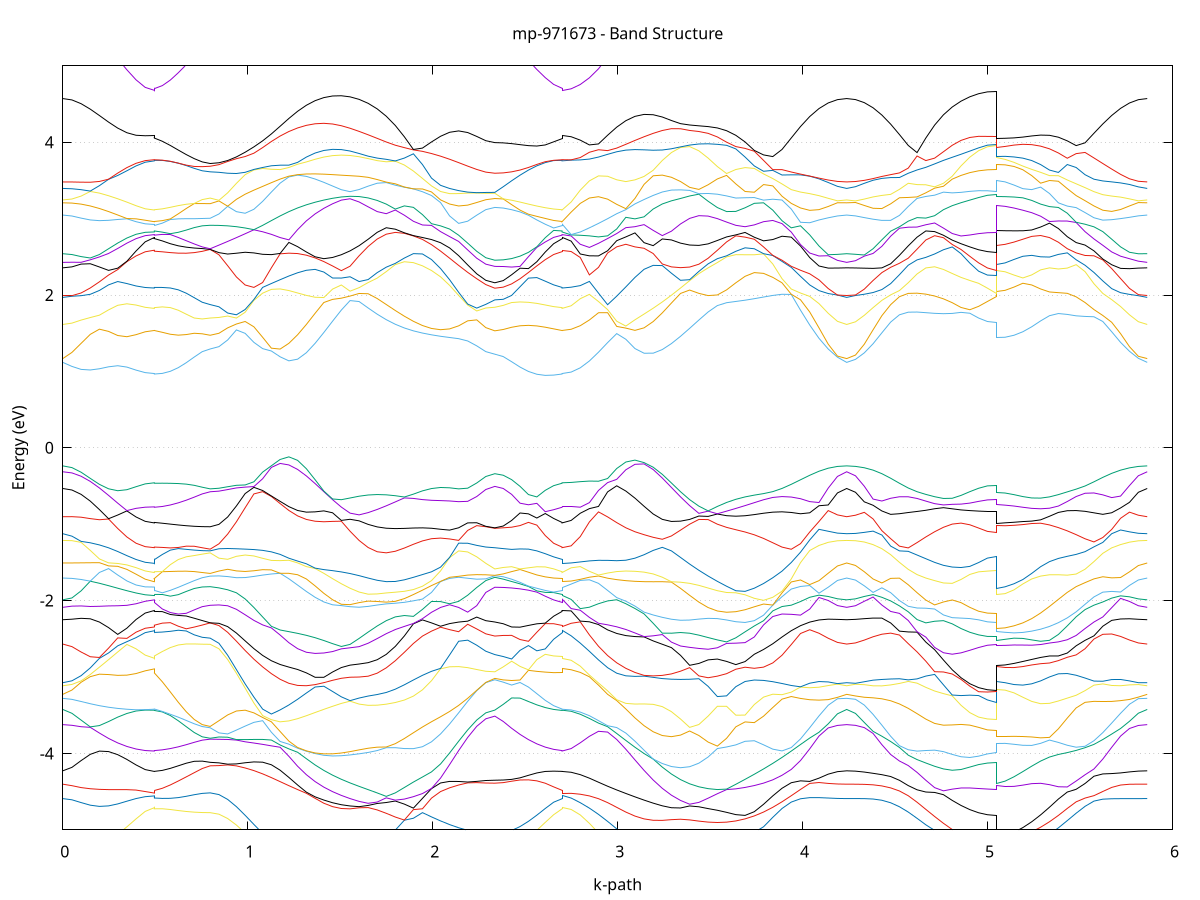 set title 'mp-971673 - Band Structure'
set xlabel 'k-path'
set ylabel 'Energy (eV)'
set grid y
set yrange [-5:5]
set terminal png size 800,600
set output 'mp-971673_bands_gnuplot.png'
plot '-' using 1:2 with lines notitle, '-' using 1:2 with lines notitle, '-' using 1:2 with lines notitle, '-' using 1:2 with lines notitle, '-' using 1:2 with lines notitle, '-' using 1:2 with lines notitle, '-' using 1:2 with lines notitle, '-' using 1:2 with lines notitle, '-' using 1:2 with lines notitle, '-' using 1:2 with lines notitle, '-' using 1:2 with lines notitle, '-' using 1:2 with lines notitle, '-' using 1:2 with lines notitle, '-' using 1:2 with lines notitle, '-' using 1:2 with lines notitle, '-' using 1:2 with lines notitle, '-' using 1:2 with lines notitle, '-' using 1:2 with lines notitle, '-' using 1:2 with lines notitle, '-' using 1:2 with lines notitle, '-' using 1:2 with lines notitle, '-' using 1:2 with lines notitle, '-' using 1:2 with lines notitle, '-' using 1:2 with lines notitle, '-' using 1:2 with lines notitle, '-' using 1:2 with lines notitle, '-' using 1:2 with lines notitle, '-' using 1:2 with lines notitle, '-' using 1:2 with lines notitle, '-' using 1:2 with lines notitle, '-' using 1:2 with lines notitle, '-' using 1:2 with lines notitle, '-' using 1:2 with lines notitle, '-' using 1:2 with lines notitle, '-' using 1:2 with lines notitle, '-' using 1:2 with lines notitle, '-' using 1:2 with lines notitle, '-' using 1:2 with lines notitle, '-' using 1:2 with lines notitle, '-' using 1:2 with lines notitle, '-' using 1:2 with lines notitle, '-' using 1:2 with lines notitle, '-' using 1:2 with lines notitle, '-' using 1:2 with lines notitle, '-' using 1:2 with lines notitle, '-' using 1:2 with lines notitle, '-' using 1:2 with lines notitle, '-' using 1:2 with lines notitle, '-' using 1:2 with lines notitle, '-' using 1:2 with lines notitle, '-' using 1:2 with lines notitle, '-' using 1:2 with lines notitle, '-' using 1:2 with lines notitle, '-' using 1:2 with lines notitle, '-' using 1:2 with lines notitle, '-' using 1:2 with lines notitle, '-' using 1:2 with lines notitle, '-' using 1:2 with lines notitle, '-' using 1:2 with lines notitle, '-' using 1:2 with lines notitle, '-' using 1:2 with lines notitle, '-' using 1:2 with lines notitle, '-' using 1:2 with lines notitle, '-' using 1:2 with lines notitle, '-' using 1:2 with lines notitle, '-' using 1:2 with lines notitle, '-' using 1:2 with lines notitle, '-' using 1:2 with lines notitle, '-' using 1:2 with lines notitle, '-' using 1:2 with lines notitle, '-' using 1:2 with lines notitle, '-' using 1:2 with lines notitle, '-' using 1:2 with lines notitle, '-' using 1:2 with lines notitle, '-' using 1:2 with lines notitle, '-' using 1:2 with lines notitle, '-' using 1:2 with lines notitle, '-' using 1:2 with lines notitle, '-' using 1:2 with lines notitle, '-' using 1:2 with lines notitle, '-' using 1:2 with lines notitle, '-' using 1:2 with lines notitle, '-' using 1:2 with lines notitle, '-' using 1:2 with lines notitle, '-' using 1:2 with lines notitle, '-' using 1:2 with lines notitle, '-' using 1:2 with lines notitle, '-' using 1:2 with lines notitle, '-' using 1:2 with lines notitle, '-' using 1:2 with lines notitle, '-' using 1:2 with lines notitle, '-' using 1:2 with lines notitle, '-' using 1:2 with lines notitle, '-' using 1:2 with lines notitle, '-' using 1:2 with lines notitle, '-' using 1:2 with lines notitle
0.000000 -15.134942
0.049504 -15.131042
0.099009 -15.119442
0.148513 -15.100842
0.198017 -15.076642
0.247522 -15.048742
0.297026 -15.019942
0.346530 -14.993642
0.396035 -14.972942
0.445539 -14.960042
0.495043 -14.955742
0.495043 -14.955742
0.495043 -14.957842
0.495043 -14.957842
0.538171 -14.958542
0.581299 -14.960042
0.624426 -14.962242
0.667554 -14.964542
0.710682 -14.966442
0.753810 -14.967842
0.796937 -14.968242
0.796937 -14.968242
0.844204 -14.965742
0.891471 -14.958242
0.938738 -14.945942
0.986005 -14.929242
1.033271 -14.908642
1.080538 -14.884842
1.127805 -14.858542
1.175072 -14.830642
1.222339 -14.802242
1.269606 -14.774242
1.316872 -14.747942
1.364139 -14.724342
1.411406 -14.704542
1.458673 -14.689642
1.505940 -14.680342
1.553206 -14.677542
1.553206 -14.677542
1.602132 -14.681742
1.651058 -14.693342
1.699984 -14.712142
1.748910 -14.737442
1.797836 -14.768242
1.846762 -14.803342
1.895688 -14.841142
1.944614 -14.880142
1.993540 -14.918842
2.042466 -14.955542
2.091392 -14.988942
2.140318 -15.017942
2.189244 -15.041542
2.238170 -15.058942
2.287096 -15.069542
2.336022 -15.073142
2.336022 -15.073142
2.381436 -15.069942
2.426850 -15.060642
2.472264 -15.045942
2.517678 -15.027042
2.563092 -15.005942
2.608507 -14.985242
2.653921 -14.968142
2.699335 -14.957842
2.699335 -14.955742
2.748615 -14.953042
2.797896 -14.945342
2.847176 -14.932642
2.896457 -14.915442
2.945738 -14.894342
2.995018 -14.869942
3.044299 -14.843242
3.093579 -14.815042
3.142860 -14.786642
3.192140 -14.759042
3.241421 -14.733742
3.290701 -14.711742
3.339982 -14.694542
3.389262 -14.683042
3.389262 -14.683042
3.439213 -14.678342
3.489163 -14.681442
3.539113 -14.692642
3.589064 -14.712242
3.639014 -14.739842
3.688965 -14.774342
3.738915 -14.814642
3.788866 -14.858742
3.838816 -14.904842
3.888766 -14.950742
3.938717 -14.994542
3.988667 -15.034442
4.038618 -15.069142
4.088568 -15.097242
4.138518 -15.118042
4.188469 -15.130742
4.238419 -15.134942
4.238419 -15.134942
4.285970 -15.131142
4.333522 -15.119642
4.381073 -15.100942
4.428624 -15.075542
4.476175 -15.044042
4.523726 -15.007642
4.571277 -14.967542
4.618829 -14.925142
4.666380 -14.882142
4.713931 -14.840042
4.761482 -14.800642
4.809033 -14.765242
4.856584 -14.735042
4.904136 -14.710942
4.951687 -14.693342
4.999238 -14.682742
5.046789 -14.679142
5.046789 -14.677942
5.094827 -14.681542
5.142865 -14.692242
5.190902 -14.709842
5.238940 -14.734042
5.286978 -14.764142
5.335015 -14.799442
5.383053 -14.838842
5.431091 -14.880842
5.479128 -14.923942
5.527166 -14.966442
5.575204 -15.006742
5.623241 -15.043342
5.671279 -15.074942
5.719317 -15.100642
5.767354 -15.119542
5.815392 -15.131142
5.863430 -15.134942
e
0.000000 -14.817742
0.049504 -14.817242
0.099009 -14.815742
0.148513 -14.812942
0.198017 -14.808242
0.247522 -14.801342
0.297026 -14.791442
0.346530 -14.778742
0.396035 -14.764742
0.445539 -14.753042
0.495043 -14.748442
0.495043 -14.748442
0.495043 -14.751942
0.495043 -14.751942
0.538171 -14.754242
0.581299 -14.758242
0.624426 -14.763142
0.667554 -14.768142
0.710682 -14.772442
0.753810 -14.775242
0.796937 -14.776242
0.796937 -14.776242
0.844204 -14.773642
0.891471 -14.765842
0.938738 -14.753242
0.986005 -14.736042
1.033271 -14.714942
1.080538 -14.690642
1.127805 -14.663942
1.175072 -14.635842
1.222339 -14.607142
1.269606 -14.579142
1.316872 -14.552742
1.364139 -14.529142
1.411406 -14.509442
1.458673 -14.494442
1.505940 -14.485142
1.553206 -14.482042
1.553206 -14.482042
1.602132 -14.485942
1.651058 -14.497242
1.699984 -14.515642
1.748910 -14.540642
1.797836 -14.571442
1.846762 -14.606742
1.895688 -14.645042
1.944614 -14.684842
1.993540 -14.724342
2.042466 -14.762142
2.091392 -14.796642
2.140318 -14.826642
2.189244 -14.851142
2.238170 -14.869142
2.287096 -14.880242
2.336022 -14.883942
2.336022 -14.883942
2.381436 -14.880442
2.426850 -14.870142
2.472264 -14.853842
2.517678 -14.832642
2.563092 -14.808642
2.608507 -14.784642
2.653921 -14.764442
2.699335 -14.751942
2.699335 -14.748442
2.748615 -14.745942
2.797896 -14.738342
2.847176 -14.726142
2.896457 -14.709442
2.945738 -14.689042
2.995018 -14.665442
3.044299 -14.639642
3.093579 -14.612542
3.142860 -14.585142
3.192140 -14.558642
3.241421 -14.534342
3.290701 -14.513342
3.339982 -14.496742
3.389262 -14.485642
3.389262 -14.485642
3.439213 -14.480742
3.489163 -14.482642
3.539113 -14.491642
3.589064 -14.507342
3.639014 -14.528842
3.688965 -14.555342
3.738915 -14.585442
3.788866 -14.617942
3.838816 -14.651342
3.888766 -14.684442
3.938717 -14.715942
3.988667 -14.744742
4.038618 -14.769842
4.088568 -14.790242
4.138518 -14.805342
4.188469 -14.814642
4.238419 -14.817742
4.238419 -14.817742
4.285970 -14.815142
4.333522 -14.807342
4.381073 -14.794742
4.428624 -14.777442
4.476175 -14.756142
4.523726 -14.731242
4.571277 -14.703642
4.618829 -14.674042
4.666380 -14.643342
4.713931 -14.612442
4.761482 -14.582442
4.809033 -14.554442
4.856584 -14.529642
4.904136 -14.509042
4.951687 -14.493642
4.999238 -14.484142
5.046789 -14.480842
5.046789 -14.482542
5.094827 -14.485742
5.142865 -14.495242
5.190902 -14.510542
5.238940 -14.530942
5.286978 -14.555742
5.335015 -14.583742
5.383053 -14.613742
5.431091 -14.644542
5.479128 -14.675242
5.527166 -14.704842
5.575204 -14.732242
5.623241 -14.756942
5.671279 -14.778042
5.719317 -14.795042
5.767354 -14.807542
5.815392 -14.815142
5.863430 -14.817742
e
0.000000 -13.554442
0.049504 -13.565242
0.099009 -13.595942
0.148513 -13.642042
0.198017 -13.700242
0.247522 -13.771342
0.297026 -13.847442
0.346530 -13.918842
0.396035 -13.978142
0.445539 -14.017842
0.495043 -14.031942
0.495043 -14.031942
0.495043 -14.026042
0.495043 -14.026042
0.538171 -14.020942
0.581299 -14.009442
0.624426 -13.993142
0.667554 -13.973942
0.710682 -13.953842
0.753810 -13.935442
0.796937 -13.924842
0.796937 -13.924842
0.844204 -13.918742
0.891471 -13.900542
0.938738 -13.870342
0.986005 -13.828342
1.033271 -13.774642
1.080538 -13.709642
1.127805 -13.633842
1.175072 -13.547642
1.222339 -13.451942
1.269606 -13.347542
1.316872 -13.235642
1.364139 -13.117842
1.411406 -12.996242
1.458673 -12.874342
1.505940 -12.759142
1.553206 -12.676842
1.553206 -12.676842
1.602132 -12.695042
1.651058 -12.779942
1.699984 -12.876142
1.748910 -12.975242
1.797836 -13.072342
1.846762 -13.161542
1.895688 -13.242242
1.944614 -13.314242
1.993540 -13.377442
2.042466 -13.431942
2.091392 -13.477842
2.140318 -13.515242
2.189244 -13.544142
2.238170 -13.564842
2.287096 -13.577242
2.336022 -13.581342
2.336022 -13.581342
2.381436 -13.602942
2.426850 -13.656642
2.472264 -13.728442
2.517678 -13.807142
2.563092 -13.883642
2.608507 -13.950042
2.653921 -13.999442
2.699335 -14.026042
2.699335 -14.031942
2.748615 -14.024942
2.797896 -14.003842
2.847176 -13.968742
2.896457 -13.920042
2.945738 -13.857742
2.995018 -13.782442
3.044299 -13.694642
3.093579 -13.594842
3.142860 -13.484042
3.192140 -13.363142
3.241421 -13.233542
3.290701 -13.096942
3.339982 -12.955442
3.389262 -12.811942
3.389262 -12.811942
3.439213 -12.667942
3.489163 -12.706842
3.539113 -12.815442
3.589064 -12.918142
3.639014 -13.013342
3.688965 -13.100142
3.738915 -13.178242
3.788866 -13.247942
3.838816 -13.309642
3.888766 -13.363842
3.938717 -13.411242
3.988667 -13.452342
4.038618 -13.487342
4.088568 -13.515842
4.138518 -13.536942
4.188469 -13.550042
4.238419 -13.554442
4.238419 -13.554442
4.285970 -13.551742
4.333522 -13.543742
4.381073 -13.530542
4.428624 -13.512342
4.476175 -13.489442
4.523726 -13.461842
4.571277 -13.428642
4.618829 -13.388842
4.666380 -13.341242
4.713931 -13.284742
4.761482 -13.218542
4.809033 -13.142342
4.856584 -13.056242
4.904136 -12.961342
4.951687 -12.860442
4.999238 -12.760742
5.046789 -12.701642
5.046789 -12.647242
5.094827 -12.729442
5.142865 -12.835342
5.190902 -12.937642
5.238940 -13.033042
5.286978 -13.119942
5.335015 -13.197542
5.383053 -13.265842
5.431091 -13.325142
5.479128 -13.376242
5.527166 -13.420042
5.575204 -13.457142
5.623241 -13.487942
5.671279 -13.512542
5.719317 -13.531242
5.767354 -13.544242
5.815392 -13.551942
5.863430 -13.554442
e
0.000000 -13.497942
0.049504 -13.512342
0.099009 -13.552442
0.148513 -13.611042
0.198017 -13.677942
0.247522 -13.739442
0.297026 -13.792342
0.346530 -13.836242
0.396035 -13.869342
0.445539 -13.889842
0.495043 -13.896842
0.495043 -13.896842
0.495043 -13.889442
0.495043 -13.889442
0.538171 -13.887842
0.581299 -13.886242
0.624426 -13.885842
0.667554 -13.887642
0.710682 -13.892642
0.753810 -13.900742
0.796937 -13.907842
0.796937 -13.907842
0.844204 -13.901942
0.891471 -13.884142
0.938738 -13.854642
0.986005 -13.813442
1.033271 -13.760742
1.080538 -13.696642
1.127805 -13.621642
1.175072 -13.536042
1.222339 -13.440442
1.269606 -13.335642
1.316872 -13.222742
1.364139 -13.103042
1.411406 -12.978142
1.458673 -12.850242
1.505940 -12.722342
1.553206 -12.603142
1.553206 -12.603142
1.602132 -12.649642
1.651058 -12.761442
1.699984 -12.871042
1.748910 -12.971142
1.797836 -13.061242
1.846762 -13.144742
1.895688 -13.220842
1.944614 -13.289142
1.993540 -13.349442
2.042466 -13.401742
2.091392 -13.446042
2.140318 -13.482242
2.189244 -13.510442
2.238170 -13.530542
2.287096 -13.542642
2.336022 -13.546642
2.336022 -13.546642
2.381436 -13.555342
2.426850 -13.585542
2.472264 -13.634942
2.517678 -13.695442
2.563092 -13.758342
2.608507 -13.815942
2.653921 -13.861542
2.699335 -13.889442
2.699335 -13.896842
2.748615 -13.890142
2.797896 -13.870042
2.847176 -13.836742
2.896457 -13.790442
2.945738 -13.731542
2.995018 -13.660342
3.044299 -13.577642
3.093579 -13.484042
3.142860 -13.380542
3.192140 -13.268342
3.241421 -13.148842
3.290701 -13.023742
3.339982 -12.895242
3.389262 -12.765542
3.389262 -12.765542
3.439213 -12.636042
3.489163 -12.530442
3.539113 -12.599042
3.589064 -12.711842
3.639014 -12.821642
3.688965 -12.926742
3.738915 -13.025442
3.788866 -13.116642
3.838816 -13.199142
3.888766 -13.272242
3.938717 -13.335242
3.988667 -13.387542
4.038618 -13.429042
4.088568 -13.460042
4.138518 -13.481342
4.188469 -13.493842
4.238419 -13.497942
4.238419 -13.497942
4.285970 -13.495842
4.333522 -13.489242
4.381073 -13.477642
4.428624 -13.459742
4.476175 -13.434442
4.523726 -13.400442
4.571277 -13.357242
4.618829 -13.304742
4.666380 -13.243042
4.713931 -13.172542
4.761482 -13.093742
4.809033 -13.007442
4.856584 -12.914542
4.904136 -12.816542
4.951687 -12.715842
4.999238 -12.616542
5.046789 -12.551342
5.046789 -12.581642
5.094827 -12.632242
5.142865 -12.737242
5.190902 -12.842042
5.238940 -12.942442
5.286978 -13.036242
5.335015 -13.122142
5.383053 -13.199042
5.431091 -13.266442
5.479128 -13.323842
5.527166 -13.371442
5.575204 -13.409542
5.623241 -13.439342
5.671279 -13.461942
5.719317 -13.478342
5.767354 -13.489442
5.815392 -13.495842
5.863430 -13.497942
e
0.000000 -12.363542
0.049504 -12.357442
0.099009 -12.341042
0.148513 -12.317842
0.198017 -12.290042
0.247522 -12.259942
0.297026 -12.230142
0.346530 -12.203242
0.396035 -12.181942
0.445539 -12.168242
0.495043 -12.163442
0.495043 -12.163442
0.495043 -12.158442
0.495043 -12.158442
0.538171 -12.154542
0.581299 -12.151642
0.624426 -12.148742
0.667554 -12.144842
0.710682 -12.139042
0.753810 -12.131642
0.796937 -12.127042
0.796937 -12.127042
0.844204 -12.123742
0.891471 -12.113942
0.938738 -12.098342
0.986005 -12.078242
1.033271 -12.055642
1.080538 -12.033142
1.127805 -12.014542
1.175072 -12.004642
1.222339 -12.008642
1.269606 -12.031142
1.316872 -12.074842
1.364139 -12.140242
1.411406 -12.219942
1.458673 -12.314842
1.505940 -12.418442
1.553206 -12.520842
1.553206 -12.520842
1.602132 -12.465042
1.651058 -12.353142
1.699984 -12.254342
1.748910 -12.173242
1.797836 -12.111542
1.846762 -12.069242
1.895688 -12.044442
1.944614 -12.034542
1.993540 -12.036342
2.042466 -12.047442
2.091392 -12.065742
2.140318 -12.088942
2.189244 -12.113542
2.238170 -12.134942
2.287096 -12.149242
2.336022 -12.154242
2.336022 -12.154242
2.381436 -12.140742
2.426850 -12.123942
2.472264 -12.122342
2.517678 -12.127442
2.563092 -12.134642
2.608507 -12.142442
2.653921 -12.150542
2.699335 -12.158442
2.699335 -12.163442
2.748615 -12.160042
2.797896 -12.149942
2.847176 -12.134142
2.896457 -12.114342
2.945738 -12.092942
2.995018 -12.073942
3.044299 -12.062142
3.093579 -12.063742
3.142860 -12.084142
3.192140 -12.127142
3.241421 -12.192442
3.290701 -12.276742
3.339982 -12.375142
3.389262 -12.482242
3.389262 -12.482242
3.439213 -12.594642
3.489163 -12.511242
3.539113 -12.406642
3.589064 -12.302742
3.639014 -12.220042
3.688965 -12.162142
3.738915 -12.131942
3.788866 -12.127742
3.838816 -12.143942
3.888766 -12.174042
3.938717 -12.211642
3.988667 -12.251042
4.038618 -12.288142
4.088568 -12.319742
4.138518 -12.343642
4.188469 -12.358542
4.238419 -12.363542
4.238419 -12.363542
4.285970 -12.358942
4.333522 -12.345042
4.381073 -12.322742
4.428624 -12.293342
4.476175 -12.258442
4.523726 -12.220442
4.571277 -12.182742
4.618829 -12.149242
4.666380 -12.125042
4.713931 -12.115442
4.761482 -12.125342
4.809033 -12.157942
4.856584 -12.214042
4.904136 -12.291142
4.951687 -12.383442
4.999238 -12.479542
5.046789 -12.535942
5.046789 -12.555542
5.094827 -12.497342
5.142865 -12.393842
5.190902 -12.296542
5.238940 -12.210142
5.286978 -12.137742
5.335015 -12.082142
5.383053 -12.067142
5.431091 -12.080242
5.479128 -12.108642
5.527166 -12.147442
5.575204 -12.191442
5.623241 -12.236142
5.671279 -12.277942
5.719317 -12.313542
5.767354 -12.340742
5.815392 -12.357842
5.863430 -12.363542
e
0.000000 -12.210242
0.049504 -12.187842
0.099009 -12.122642
0.148513 -12.020942
0.198017 -11.915642
0.247522 -11.925942
0.297026 -11.937442
0.346530 -11.947542
0.396035 -11.955442
0.445539 -11.960242
0.495043 -11.961942
0.495043 -11.961942
0.495043 -11.969142
0.495043 -11.969142
0.538171 -11.981742
0.581299 -11.999042
0.624426 -12.019742
0.667554 -12.041942
0.710682 -12.063642
0.753810 -12.081842
0.796937 -12.090142
0.796937 -12.090142
0.844204 -12.087042
0.891471 -12.078042
0.938738 -12.063842
0.986005 -12.045842
1.033271 -12.025942
1.080538 -12.007042
1.127805 -11.993242
1.175072 -11.988942
1.222339 -11.999142
1.269606 -12.027342
1.316872 -12.074442
1.364139 -12.138342
1.411406 -12.219842
1.458673 -12.308242
1.505940 -12.396742
1.553206 -12.458442
1.553206 -12.458442
1.602132 -12.425242
1.651058 -12.332742
1.699984 -12.237742
1.748910 -12.154342
1.797836 -12.086842
1.846762 -12.036842
1.895688 -12.003642
1.944614 -11.985442
1.993540 -11.979842
2.042466 -11.984342
2.091392 -11.996442
2.140318 -12.013342
2.189244 -12.031742
2.238170 -12.048142
2.287096 -12.059242
2.336022 -12.063142
2.336022 -12.063142
2.381436 -12.052242
2.426850 -12.007442
2.472264 -12.004542
2.517678 -11.998942
2.563092 -11.991742
2.608507 -11.983942
2.653921 -11.976242
2.699335 -11.969142
2.699335 -11.961942
2.748615 -11.959542
2.797896 -11.952642
2.847176 -11.942042
2.896457 -11.929142
2.945738 -11.915942
2.995018 -11.905542
3.044299 -11.901142
3.093579 -11.906842
3.142860 -11.926442
3.192140 -11.962442
3.241421 -12.016142
3.290701 -12.086542
3.339982 -12.171642
3.389262 -12.268142
3.389262 -12.268142
3.439213 -12.374342
3.489163 -12.485642
3.539113 -12.393342
3.589064 -12.285542
3.639014 -12.195642
3.688965 -12.125942
3.738915 -12.075442
3.788866 -12.043342
3.838816 -12.029242
3.888766 -12.033042
3.938717 -12.053342
3.988667 -12.086142
4.038618 -12.123842
4.088568 -12.158942
4.138518 -12.186742
4.188469 -12.204242
4.238419 -12.210242
4.238419 -12.210242
4.285970 -12.203342
4.333522 -12.183142
4.381073 -12.150942
4.428624 -12.109142
4.476175 -12.062842
4.523726 -12.020342
4.571277 -11.991042
4.618829 -11.978742
4.666380 -11.982542
4.713931 -12.001142
4.761482 -12.034342
4.809033 -12.082342
4.856584 -12.144442
4.904136 -12.218642
4.951687 -12.302842
4.999238 -12.392242
5.046789 -12.456142
5.046789 -12.469642
5.094827 -12.398842
5.142865 -12.304242
5.190902 -12.218742
5.238940 -12.149142
5.286978 -12.099242
5.335015 -12.070042
5.383053 -12.037842
5.431091 -12.012942
5.479128 -12.003442
5.527166 -12.010442
5.575204 -12.034442
5.623241 -12.072042
5.671279 -12.114642
5.719317 -12.153942
5.767354 -12.184542
5.815392 -12.203642
5.863430 -12.210242
e
0.000000 -11.891142
0.049504 -11.892342
0.099009 -11.896342
0.148513 -11.903642
0.198017 -11.889242
0.247522 -11.740542
0.297026 -11.577242
0.346530 -11.405642
0.396035 -11.231542
0.445539 -11.064342
0.495043 -10.961342
0.495043 -10.961342
0.495043 -11.027342
0.495043 -11.027342
0.538171 -11.011942
0.581299 -10.997842
0.624426 -10.984742
0.667554 -10.972542
0.710682 -10.961642
0.753810 -10.953242
0.796937 -10.949842
0.796937 -10.949842
0.844204 -10.947542
0.891471 -10.940942
0.938738 -10.930542
0.986005 -10.917142
1.033271 -10.902342
1.080538 -10.897942
1.127805 -10.906042
1.175072 -10.908642
1.222339 -10.900042
1.269606 -10.880842
1.316872 -10.868542
1.364139 -10.848942
1.411406 -10.827242
1.458673 -10.809942
1.505940 -10.803142
1.553206 -10.814342
1.553206 -10.814342
1.602132 -10.855042
1.651058 -10.932242
1.699984 -11.039742
1.748910 -11.163242
1.797836 -11.291242
1.846762 -11.416242
1.895688 -11.534142
1.944614 -11.642042
1.993540 -11.737642
2.042466 -11.819142
2.091392 -11.884842
2.140318 -11.934042
2.189244 -11.967942
2.238170 -11.989442
2.287096 -12.001342
2.336022 -12.005142
2.336022 -12.005142
2.381436 -12.006642
2.426850 -11.998742
2.472264 -11.891742
2.517678 -11.748542
2.563092 -11.581842
2.608507 -11.400042
2.653921 -11.210142
2.699335 -11.027342
2.699335 -10.961342
2.748615 -10.958642
2.797896 -10.950442
2.847176 -10.937242
2.896457 -10.919642
2.945738 -10.898342
2.995018 -10.874442
3.044299 -10.862842
3.093579 -10.872542
3.142860 -10.864942
3.192140 -10.834242
3.241421 -10.778342
3.290701 -10.756842
3.339982 -10.756542
3.389262 -10.767042
3.389262 -10.767042
3.439213 -10.793942
3.489163 -10.845442
3.539113 -10.927342
3.589064 -11.035042
3.639014 -11.157342
3.688965 -11.284142
3.738915 -11.407742
3.788866 -11.522842
3.838816 -11.624842
3.888766 -11.709442
3.938717 -11.773942
3.988667 -11.818942
4.038618 -11.848842
4.088568 -11.868642
4.138518 -11.881442
4.188469 -11.888742
4.238419 -11.891142
4.238419 -11.891142
4.285970 -11.889242
4.333522 -11.883542
4.381073 -11.873742
4.428624 -11.858342
4.476175 -11.834542
4.523726 -11.796242
4.571277 -11.736842
4.618829 -11.655842
4.666380 -11.557842
4.713931 -11.448042
4.761482 -11.331042
4.809033 -11.211442
4.856584 -11.095042
4.904136 -10.990142
4.951687 -10.907042
4.999238 -10.854942
5.046789 -10.837542
5.046789 -10.804742
5.094827 -10.824742
5.142865 -10.884042
5.190902 -10.975342
5.238940 -11.085942
5.286978 -11.205042
5.335015 -11.325542
5.383053 -11.442442
5.431091 -11.552042
5.479128 -11.649942
5.527166 -11.731542
5.575204 -11.792342
5.623241 -11.832342
5.671279 -11.857242
5.719317 -11.873142
5.767354 -11.883342
5.815392 -11.889242
5.863430 -11.891142
e
0.000000 -11.699042
0.049504 -11.685842
0.099009 -11.646242
0.148513 -11.581442
0.198017 -11.494542
0.247522 -11.388942
0.297026 -11.267842
0.346530 -11.134442
0.396035 -10.992042
0.445539 -10.847542
0.495043 -10.754242
0.495043 -10.754242
0.495043 -10.831742
0.495043 -10.831742
0.538171 -10.831942
0.581299 -10.835942
0.624426 -10.843542
0.667554 -10.853742
0.710682 -10.864942
0.753810 -10.874342
0.796937 -10.878142
0.796937 -10.878142
0.844204 -10.878042
0.891471 -10.878042
0.938738 -10.879142
0.986005 -10.882642
1.033271 -10.889142
1.080538 -10.889242
1.127805 -10.881842
1.175072 -10.881842
1.222339 -10.884042
1.269606 -10.875542
1.316872 -10.832742
1.364139 -10.771642
1.411406 -10.694942
1.458673 -10.607942
1.505940 -10.536642
1.553206 -10.538442
1.553206 -10.538442
1.602132 -10.594142
1.651058 -10.699242
1.699984 -10.831842
1.748910 -10.972542
1.797836 -11.111342
1.846762 -11.243442
1.895688 -11.365742
1.944614 -11.476442
1.993540 -11.573842
2.042466 -11.656642
2.091392 -11.723942
2.140318 -11.775642
2.189244 -11.812842
2.238170 -11.837342
2.287096 -11.851242
2.336022 -11.855742
2.336022 -11.855742
2.381436 -11.828442
2.426850 -11.754242
2.472264 -11.644442
2.517678 -11.507542
2.563092 -11.350642
2.608507 -11.179842
2.653921 -11.001442
2.699335 -10.831742
2.699335 -10.754242
2.748615 -10.756942
2.797896 -10.765142
2.847176 -10.778542
2.896457 -10.797042
2.945738 -10.819242
2.995018 -10.842842
3.044299 -10.849242
3.093579 -10.824142
3.142860 -10.800742
3.192140 -10.780642
3.241421 -10.765542
3.290701 -10.698442
3.339982 -10.597342
3.389262 -10.521242
3.389262 -10.521242
3.439213 -10.530842
3.489163 -10.549042
3.539113 -10.625242
3.589064 -10.778942
3.639014 -10.926542
3.688965 -11.061642
3.738915 -11.182542
3.788866 -11.288842
3.838816 -11.380542
3.888766 -11.458742
3.938717 -11.524442
3.988667 -11.578742
4.038618 -11.622442
4.088568 -11.656042
4.138518 -11.680042
4.188469 -11.694342
4.238419 -11.699042
4.238419 -11.699042
4.285970 -11.694042
4.333522 -11.678942
4.381073 -11.653842
4.428624 -11.619142
4.476175 -11.575042
4.523726 -11.521942
4.571277 -11.460142
4.618829 -11.389942
4.666380 -11.311042
4.713931 -11.223642
4.761482 -11.127342
4.809033 -11.022142
4.856584 -10.908242
4.904136 -10.786642
4.951687 -10.661942
4.999238 -10.560042
5.046789 -10.529442
5.046789 -10.556142
5.094827 -10.568142
5.142865 -10.632342
5.190902 -10.750842
5.238940 -10.878242
5.286978 -11.002442
5.335015 -11.119242
5.383053 -11.226342
5.431091 -11.322242
5.479128 -11.406342
5.527166 -11.478542
5.575204 -11.539542
5.623241 -11.589842
5.671279 -11.630042
5.719317 -11.660642
5.767354 -11.682142
5.815392 -11.694842
5.863430 -11.699042
e
0.000000 -9.506842
0.049504 -9.545842
0.099009 -9.636542
0.148513 -9.751642
0.198017 -9.881742
0.247522 -10.023042
0.297026 -10.173342
0.346530 -10.330642
0.396035 -10.492142
0.445539 -10.650542
0.495043 -10.748142
0.495043 -10.748142
0.495043 -10.669442
0.495043 -10.669442
0.538171 -10.673642
0.581299 -10.675842
0.624426 -10.675442
0.667554 -10.672042
0.710682 -10.665642
0.753810 -10.657142
0.796937 -10.651742
0.796937 -10.651742
0.844204 -10.652542
0.891471 -10.654742
0.938738 -10.658142
0.986005 -10.678742
1.033271 -10.701242
1.080538 -10.720842
1.127805 -10.730542
1.175072 -10.724742
1.222339 -10.704142
1.269606 -10.672242
1.316872 -10.630242
1.364139 -10.577342
1.411406 -10.520642
1.458673 -10.506442
1.505940 -10.477142
1.553206 -10.393942
1.553206 -10.393942
1.602132 -10.317942
1.651058 -10.319842
1.699984 -10.319142
1.748910 -10.281042
1.797836 -10.215142
1.846762 -10.129042
1.895688 -10.029542
1.944614 -9.923542
1.993540 -9.817942
2.042466 -9.734942
2.091392 -9.659942
2.140318 -9.595842
2.189244 -9.544642
2.238170 -9.507442
2.287096 -9.485042
2.336022 -9.477442
2.336022 -9.477442
2.381436 -9.510042
2.426850 -9.603542
2.472264 -9.742642
2.517678 -9.909142
2.563092 -10.092842
2.608507 -10.287042
2.653921 -10.485342
2.699335 -10.669442
2.699335 -10.748142
2.748615 -10.745742
2.797896 -10.738642
2.847176 -10.727142
2.896457 -10.711542
2.945738 -10.692542
2.995018 -10.671642
3.044299 -10.685642
3.093579 -10.689842
3.142860 -10.681142
3.192140 -10.657342
3.241421 -10.617442
3.290701 -10.562342
3.339982 -10.522842
3.389262 -10.478942
3.389262 -10.478942
3.439213 -10.345942
3.489163 -10.437842
3.539113 -10.536742
3.589064 -10.529542
3.639014 -10.492942
3.688965 -10.430842
3.738915 -10.345742
3.788866 -10.242442
3.838816 -10.127642
3.888766 -10.008442
3.938717 -9.891642
3.988667 -9.783442
4.038618 -9.688642
4.088568 -9.611142
4.138518 -9.553842
4.188469 -9.518742
4.238419 -9.506842
4.238419 -9.506842
4.285970 -9.520142
4.333522 -9.557742
4.381073 -9.616242
4.428624 -9.692442
4.476175 -9.783242
4.523726 -9.885042
4.571277 -9.993442
4.618829 -10.103342
4.666380 -10.209242
4.713931 -10.304942
4.761482 -10.385242
4.809033 -10.445842
4.856584 -10.484742
4.904136 -10.501242
4.951687 -10.494642
4.999238 -10.452042
5.046789 -10.378742
5.046789 -10.374742
5.094827 -10.448642
5.142865 -10.512242
5.190902 -10.512742
5.238940 -10.484642
5.286978 -10.435542
5.335015 -10.367342
5.383053 -10.282742
5.431091 -10.185542
5.479128 -10.080442
5.527166 -9.972442
5.575204 -9.866642
5.623241 -9.767642
5.671279 -9.679942
5.719317 -9.607142
5.767354 -9.552442
5.815392 -9.518442
5.863430 -9.506842
e
0.000000 -9.424742
0.049504 -9.445342
0.099009 -9.505042
0.148513 -9.597642
0.198017 -9.715142
0.247522 -9.851142
0.297026 -10.000042
0.346530 -10.157442
0.396035 -10.318642
0.445539 -10.475142
0.495043 -10.574942
0.495043 -10.574942
0.495043 -10.512342
0.495043 -10.512342
0.538171 -10.531942
0.581299 -10.551842
0.624426 -10.571242
0.667554 -10.589542
0.710682 -10.606442
0.753810 -10.620942
0.796937 -10.628342
0.796937 -10.628342
0.844204 -10.631842
0.891471 -10.641942
0.938738 -10.656842
0.986005 -10.657142
1.033271 -10.653742
1.080538 -10.645542
1.127805 -10.632442
1.175072 -10.615642
1.222339 -10.596242
1.269606 -10.575942
1.316872 -10.555842
1.364139 -10.537142
1.411406 -10.511042
1.458673 -10.430042
1.505940 -10.335142
1.553206 -10.229242
1.553206 -10.229242
1.602132 -10.273242
1.651058 -10.284342
1.699984 -10.253742
1.748910 -10.208142
1.797836 -10.147542
1.846762 -10.074442
1.895688 -9.992142
1.944614 -9.905142
1.993540 -9.817642
2.042466 -9.717742
2.091392 -9.628842
2.140318 -9.554242
2.189244 -9.495942
2.238170 -9.454542
2.287096 -9.429842
2.336022 -9.421742
2.336022 -9.421742
2.381436 -9.460742
2.426850 -9.554842
2.472264 -9.678742
2.517678 -9.824542
2.563092 -9.986842
2.608507 -10.160442
2.653921 -10.339642
2.699335 -10.512342
2.699335 -10.574942
2.748615 -10.578842
2.797896 -10.590042
2.847176 -10.607442
2.896457 -10.628942
2.945738 -10.651542
2.995018 -10.670742
3.044299 -10.646942
3.093579 -10.622142
3.142860 -10.597242
3.192140 -10.573242
3.241421 -10.551542
3.290701 -10.533942
3.339982 -10.493642
3.389262 -10.414042
3.389262 -10.414042
3.439213 -10.323642
3.489163 -10.233342
3.539113 -10.136042
3.589064 -10.039542
3.639014 -9.969042
3.688965 -9.909642
3.738915 -9.835542
3.788866 -9.751042
3.838816 -9.660842
3.888766 -9.581742
3.938717 -9.536142
3.988667 -9.499442
4.038618 -9.471042
4.088568 -9.450142
4.138518 -9.435742
4.188469 -9.427442
4.238419 -9.424742
4.238419 -9.424742
4.285970 -9.429042
4.333522 -9.443742
4.381073 -9.471842
4.428624 -9.514642
4.476175 -9.571442
4.523726 -9.640042
4.571277 -9.717242
4.618829 -9.799542
4.666380 -9.882842
4.713931 -9.963342
4.761482 -10.037242
4.809033 -10.101442
4.856584 -10.153042
4.904136 -10.189942
4.951687 -10.210742
4.999238 -10.226642
5.046789 -10.287642
5.046789 -10.277842
5.094827 -10.256342
5.142865 -10.260842
5.190902 -10.249542
5.238940 -10.217242
5.286978 -10.166742
5.335015 -10.100942
5.383053 -10.023142
5.431091 -9.937142
5.479128 -9.847142
5.527166 -9.757742
5.575204 -9.673342
5.623241 -9.597642
5.671279 -9.533942
5.719317 -9.484642
5.767354 -9.450542
5.815392 -9.431042
5.863430 -9.424742
e
0.000000 -9.199842
0.049504 -9.168342
0.099009 -9.099742
0.148513 -9.021742
0.198017 -8.945342
0.247522 -8.875342
0.297026 -8.815242
0.346530 -8.767142
0.396035 -8.733842
0.445539 -8.719942
0.495043 -8.720042
0.495043 -8.720042
0.495043 -8.722042
0.495043 -8.722042
0.538171 -8.715642
0.581299 -8.702842
0.624426 -8.685842
0.667554 -8.667742
0.710682 -8.651942
0.753810 -8.641242
0.796937 -8.637442
0.796937 -8.637442
0.844204 -8.643442
0.891471 -8.661342
0.938738 -8.691842
0.986005 -8.735642
1.033271 -8.793542
1.080538 -8.866542
1.127805 -8.954942
1.175072 -9.058642
1.222339 -9.177042
1.269606 -9.308542
1.316872 -9.450842
1.364139 -9.600942
1.411406 -9.754942
1.458673 -9.907642
1.505940 -10.052042
1.553206 -10.177042
1.553206 -10.177042
1.602132 -10.125742
1.651058 -10.062042
1.699984 -9.952042
1.748910 -9.831842
1.797836 -9.711742
1.846762 -9.595942
1.895688 -9.487142
1.944614 -9.387042
1.993540 -9.297042
2.042466 -9.218042
2.091392 -9.150642
2.140318 -9.095042
2.189244 -9.051542
2.238170 -9.020342
2.287096 -9.001542
2.336022 -8.995242
2.336022 -8.995242
2.381436 -8.971542
2.426850 -8.920142
2.472264 -8.865942
2.517678 -8.819542
2.563092 -8.783042
2.608507 -8.755542
2.653921 -8.735442
2.699335 -8.722042
2.699335 -8.720042
2.748615 -8.725642
2.797896 -8.742742
2.847176 -8.772242
2.896457 -8.815242
2.945738 -8.873142
2.995018 -8.947442
3.044299 -9.039042
3.093579 -9.148242
3.142860 -9.274742
3.192140 -9.416942
3.241421 -9.572542
3.290701 -9.738542
3.339982 -9.911542
3.389262 -10.087942
3.389262 -10.087942
3.439213 -10.266242
3.489163 -10.196642
3.539113 -10.043842
3.589064 -10.009242
3.639014 -9.945842
3.688965 -9.857142
3.738915 -9.775142
3.788866 -9.701442
3.838816 -9.636842
3.888766 -9.569642
3.938717 -9.481842
3.988667 -9.401442
4.038618 -9.331742
4.088568 -9.275242
4.138518 -9.233742
4.188469 -9.208342
4.238419 -9.199842
4.238419 -9.199842
4.285970 -9.203742
4.333522 -9.214942
4.381073 -9.232142
4.428624 -9.254342
4.476175 -9.281242
4.523726 -9.313542
4.571277 -9.352242
4.618829 -9.398642
4.666380 -9.453842
4.713931 -9.518442
4.761482 -9.592542
4.809033 -9.675842
4.856584 -9.768142
4.904136 -9.876842
4.951687 -10.013742
4.999238 -10.141742
5.046789 -10.175642
5.046789 -10.179942
5.094827 -10.138142
5.142865 -10.026242
5.190902 -9.904542
5.238940 -9.786942
5.286978 -9.678542
5.335015 -9.582242
5.383053 -9.499542
5.431091 -9.430542
5.479128 -9.374442
5.527166 -9.329742
5.575204 -9.294742
5.623241 -9.267242
5.671279 -9.245142
5.719317 -9.227142
5.767354 -9.212842
5.815392 -9.203242
5.863430 -9.199842
e
0.000000 -8.566342
0.049504 -8.565442
0.099009 -8.564842
0.148513 -8.568842
0.198017 -8.580942
0.247522 -8.601742
0.297026 -8.628842
0.346530 -8.657542
0.396035 -8.681542
0.445539 -8.691842
0.495043 -8.690942
0.495043 -8.690942
0.495043 -8.685142
0.495043 -8.685142
0.538171 -8.669742
0.581299 -8.649842
0.624426 -8.628042
0.667554 -8.607442
0.710682 -8.590542
0.753810 -8.579442
0.796937 -8.575642
0.796937 -8.575642
0.844204 -8.581542
0.891471 -8.599442
0.938738 -8.629842
0.986005 -8.673142
1.033271 -8.730242
1.080538 -8.801742
1.127805 -8.888042
1.175072 -8.989042
1.222339 -9.104442
1.269606 -9.232942
1.316872 -9.372642
1.364139 -9.520842
1.411406 -9.673942
1.458673 -9.826642
1.505940 -9.969642
1.553206 -10.083642
1.553206 -10.083642
1.602132 -10.108942
1.651058 -9.984442
1.699984 -9.857742
1.748910 -9.732042
1.797836 -9.609842
1.846762 -9.493242
1.895688 -9.383842
1.944614 -9.282642
1.993540 -9.190042
2.042466 -9.106342
2.091392 -9.032042
2.140318 -8.967742
2.189244 -8.914942
2.238170 -8.875342
2.287096 -8.850742
2.336022 -8.842442
2.336022 -8.842442
2.381436 -8.831342
2.426850 -8.803742
2.472264 -8.770442
2.517678 -8.739042
2.563092 -8.713742
2.608507 -8.696242
2.653921 -8.686942
2.699335 -8.685142
2.699335 -8.690942
2.748615 -8.696342
2.797896 -8.712742
2.847176 -8.740842
2.896457 -8.781742
2.945738 -8.836442
2.995018 -8.906042
3.044299 -8.991342
3.093579 -9.091942
3.142860 -9.206942
3.192140 -9.333742
3.241421 -9.468742
3.290701 -9.606542
3.339982 -9.739942
3.389262 -9.858742
3.389262 -9.858742
3.439213 -9.952042
3.489163 -10.007742
3.539113 -10.024642
3.589064 -9.885442
3.639014 -9.725042
3.688965 -9.565542
3.738915 -9.410042
3.788866 -9.261442
3.838816 -9.122542
3.888766 -8.995942
3.938717 -8.883642
3.988667 -8.787242
4.038618 -8.707742
4.088568 -8.645842
4.138518 -8.601642
4.188469 -8.575142
4.238419 -8.566342
4.238419 -8.566342
4.285970 -8.573442
4.333522 -8.594942
4.381073 -8.630942
4.428624 -8.681442
4.476175 -8.746442
4.523726 -8.825842
4.571277 -8.918942
4.618829 -9.024942
4.666380 -9.142742
4.713931 -9.270942
4.761482 -9.407642
4.809033 -9.550742
4.856584 -9.696542
4.904136 -9.831942
4.951687 -9.935342
4.999238 -10.014142
5.046789 -10.048942
5.046789 -10.048742
5.094827 -9.998442
5.142865 -9.893942
5.190902 -9.772242
5.238940 -9.644542
5.286978 -9.515042
5.335015 -9.386242
5.383053 -9.260142
5.431091 -9.139042
5.479128 -9.025042
5.527166 -8.920542
5.575204 -8.827542
5.623241 -8.747542
5.671279 -8.681742
5.719317 -8.630842
5.767354 -8.594842
5.815392 -8.573442
5.863430 -8.566342
e
0.000000 -5.360542
0.049504 -5.350842
0.099009 -5.322442
0.148513 -5.277142
0.198017 -5.217242
0.247522 -5.144342
0.297026 -5.058842
0.346530 -4.961842
0.396035 -4.857442
0.445539 -4.759642
0.495043 -4.710642
0.495043 -4.710642
0.495043 -4.725542
0.495043 -4.725542
0.538171 -4.724742
0.581299 -4.734642
0.624426 -4.748242
0.667554 -4.760442
0.710682 -4.769342
0.753810 -4.774342
0.796937 -4.775942
0.796937 -4.775942
0.844204 -4.795942
0.891471 -4.852842
0.938738 -4.938142
0.986005 -5.041842
1.033271 -5.154242
1.080538 -5.267542
1.127805 -5.375642
1.175072 -5.474042
1.222339 -5.559342
1.269606 -5.629242
1.316872 -5.682042
1.364139 -5.717142
1.411406 -5.734142
1.458673 -5.733042
1.505940 -5.714142
1.553206 -5.677542
1.553206 -5.677542
1.602132 -5.621542
1.651058 -5.547642
1.699984 -5.456442
1.748910 -5.349542
1.797836 -5.229942
1.846762 -5.108642
1.895688 -5.039242
1.944614 -5.060742
1.993540 -5.106042
2.042466 -5.152242
2.091392 -5.194242
2.140318 -5.230042
2.189244 -5.258642
2.238170 -5.279342
2.287096 -5.291942
2.336022 -5.296242
2.336022 -5.296242
2.381436 -5.283142
2.426850 -5.244742
2.472264 -5.183242
2.517678 -5.102142
2.563092 -5.006642
2.608507 -4.903542
2.653921 -4.802942
2.699335 -4.725542
2.699335 -4.710642
2.748615 -4.733842
2.797896 -4.805642
2.847176 -4.915742
2.896457 -5.042042
2.945738 -5.168842
2.995018 -5.287642
3.044299 -5.393842
3.093579 -5.484442
3.142860 -5.558142
3.192140 -5.613942
3.241421 -5.651842
3.290701 -5.671642
3.339982 -5.673542
3.389262 -5.657942
3.389262 -5.657942
3.439213 -5.624842
3.489163 -5.574842
3.539113 -5.508742
3.589064 -5.427642
3.639014 -5.332642
3.688965 -5.226242
3.738915 -5.118542
3.788866 -5.096642
3.838816 -5.138142
3.888766 -5.184842
3.938717 -5.228942
3.988667 -5.267842
4.038618 -5.300642
4.088568 -5.326642
4.138518 -5.345442
4.188469 -5.356742
4.238419 -5.360542
4.238419 -5.360542
4.285970 -5.356642
4.333522 -5.344942
4.381073 -5.326242
4.428624 -5.301742
4.476175 -5.273042
4.523726 -5.242842
4.571277 -5.215442
4.618829 -5.196742
4.666380 -5.195842
4.713931 -5.222642
4.761482 -5.278442
4.809033 -5.348342
4.856584 -5.416842
4.904136 -5.475142
4.951687 -5.518942
4.999238 -5.546042
5.046789 -5.555242
5.046789 -5.565242
5.094827 -5.555342
5.142865 -5.526542
5.190902 -5.481342
5.238940 -5.424342
5.286978 -5.363142
5.335015 -5.307242
5.383053 -5.264042
5.431091 -5.236442
5.479128 -5.225642
5.527166 -5.230942
5.575204 -5.248742
5.623241 -5.273642
5.671279 -5.300442
5.719317 -5.324842
5.767354 -5.344142
5.815392 -5.356342
5.863430 -5.360542
e
0.000000 -4.591842
0.049504 -4.607542
0.099009 -4.643942
0.148513 -4.678042
0.198017 -4.693942
0.247522 -4.687242
0.297026 -4.661542
0.346530 -4.625842
0.396035 -4.591342
0.445539 -4.566842
0.495043 -4.556842
0.495043 -4.556842
0.495043 -4.584142
0.495043 -4.584142
0.538171 -4.589442
0.581299 -4.588242
0.624426 -4.578842
0.667554 -4.561742
0.710682 -4.541042
0.753810 -4.523742
0.796937 -4.516842
0.796937 -4.516842
0.844204 -4.539142
0.891471 -4.602642
0.938738 -4.697442
0.986005 -4.810742
1.033271 -4.930342
1.080538 -5.047042
1.127805 -5.154242
1.175072 -5.247742
1.222339 -5.325342
1.269606 -5.385842
1.316872 -5.429342
1.364139 -5.456342
1.411406 -5.467742
1.458673 -5.464442
1.505940 -5.446742
1.553206 -5.414842
1.553206 -5.414842
1.602132 -5.366242
1.651058 -5.301142
1.699984 -5.219042
1.748910 -5.119942
1.797836 -5.004542
1.846762 -4.874842
1.895688 -4.849142
1.944614 -4.775742
1.993540 -4.831242
2.042466 -4.884042
2.091392 -4.932042
2.140318 -4.973542
2.189244 -5.007142
2.238170 -5.031842
2.287096 -5.046942
2.336022 -5.052042
2.336022 -5.052042
2.381436 -5.041242
2.426850 -5.009242
2.472264 -4.957742
2.517678 -4.889542
2.563092 -4.808642
2.608507 -4.721542
2.653921 -4.639242
2.699335 -4.584142
2.699335 -4.556842
2.748615 -4.584742
2.797896 -4.645542
2.847176 -4.716642
2.896457 -4.798342
2.945738 -4.890342
2.995018 -4.987842
3.044299 -5.084242
3.093579 -5.172942
3.142860 -5.248942
3.192140 -5.308942
3.241421 -5.351442
3.290701 -5.376142
3.339982 -5.383442
3.389262 -5.374242
3.389262 -5.374242
3.439213 -5.348942
3.489163 -5.308242
3.539113 -5.252942
3.589064 -5.185142
3.639014 -5.111342
3.688965 -5.051442
3.738915 -5.032342
3.788866 -4.960842
3.838816 -4.837242
3.888766 -4.721442
3.938717 -4.637542
3.988667 -4.594142
4.038618 -4.579342
4.088568 -4.579142
4.138518 -4.584442
4.188469 -4.589742
4.238419 -4.591842
4.238419 -4.591842
4.285970 -4.591542
4.333522 -4.592142
4.381073 -4.597442
4.428624 -4.613442
4.476175 -4.646442
4.523726 -4.698642
4.571277 -4.768242
4.618829 -4.850142
4.666380 -4.934842
4.713931 -5.008142
4.761482 -5.061642
4.809033 -5.101542
4.856584 -5.135842
4.904136 -5.166342
4.951687 -5.191642
4.999238 -5.209042
5.046789 -5.215342
5.046789 -5.227642
5.094827 -5.223942
5.142865 -5.212842
5.190902 -5.194142
5.238940 -5.165242
5.286978 -5.121442
5.335015 -5.057942
5.383053 -4.974842
5.431091 -4.879942
5.479128 -4.783242
5.527166 -4.693142
5.575204 -4.624642
5.623241 -4.599342
5.671279 -4.593842
5.719317 -4.592642
5.767354 -4.592242
5.815392 -4.591942
5.863430 -4.591842
e
0.000000 -4.403142
0.049504 -4.422642
0.099009 -4.447542
0.148513 -4.462742
0.198017 -4.470842
0.247522 -4.474242
0.297026 -4.474542
0.346530 -4.474642
0.396035 -4.480142
0.445539 -4.499442
0.495043 -4.519442
0.495043 -4.519442
0.495043 -4.485942
0.495043 -4.485942
0.538171 -4.456842
0.581299 -4.413242
0.624426 -4.361742
0.667554 -4.307642
0.710682 -4.252742
0.753810 -4.198342
0.796937 -4.162842
0.796937 -4.162842
0.844204 -4.159742
0.891471 -4.150942
0.938738 -4.163542
0.986005 -4.190842
1.033271 -4.225342
1.080538 -4.267942
1.127805 -4.317142
1.175072 -4.369742
1.222339 -4.422542
1.269606 -4.473542
1.316872 -4.522342
1.364139 -4.588242
1.411406 -4.652442
1.458673 -4.697142
1.505940 -4.721442
1.553206 -4.726142
1.553206 -4.726142
1.602132 -4.712042
1.651058 -4.709442
1.699984 -4.740142
1.748910 -4.784442
1.797836 -4.833142
1.846762 -4.872842
1.895688 -4.736242
1.944614 -4.725242
1.993540 -4.585742
2.042466 -4.499842
2.091392 -4.450942
2.140318 -4.414142
2.189244 -4.386042
2.238170 -4.382642
2.287096 -4.387942
2.336022 -4.389842
2.336022 -4.389842
2.381436 -4.382842
2.426850 -4.364242
2.472264 -4.348142
2.517678 -4.346542
2.563092 -4.359542
2.608507 -4.390442
2.653921 -4.438242
2.699335 -4.485942
2.699335 -4.519442
2.748615 -4.522942
2.797896 -4.534542
2.847176 -4.556642
2.896457 -4.592942
2.945738 -4.644542
2.995018 -4.706342
3.044299 -4.768242
3.093579 -4.820742
3.142860 -4.857542
3.192140 -4.875842
3.241421 -4.876942
3.290701 -4.867542
3.339982 -4.861942
3.389262 -4.870742
3.389262 -4.870742
3.439213 -4.886542
3.489163 -4.899542
3.539113 -4.904742
3.589064 -4.900042
3.639014 -4.884442
3.688965 -4.857342
3.738915 -4.818542
3.788866 -4.767942
3.838816 -4.705842
3.888766 -4.633642
3.938717 -4.554242
3.988667 -4.472042
4.038618 -4.393142
4.088568 -4.381242
4.138518 -4.393242
4.188469 -4.400642
4.238419 -4.403142
4.238419 -4.403142
4.285970 -4.403442
4.333522 -4.405442
4.381073 -4.411542
4.428624 -4.425842
4.476175 -4.451542
4.523726 -4.492142
4.571277 -4.554242
4.618829 -4.639142
4.666380 -4.732942
4.713931 -4.826242
4.761482 -4.915142
4.809033 -4.996642
4.856584 -5.067242
4.904136 -5.124142
4.951687 -5.165142
4.999238 -5.189342
5.046789 -5.197242
5.046789 -5.102242
5.094827 -5.109142
5.142865 -5.098842
5.190902 -5.070542
5.238940 -5.025742
5.286978 -4.966542
5.335015 -4.894842
5.383053 -4.812042
5.431091 -4.720542
5.479128 -4.634142
5.527166 -4.585042
5.575204 -4.553442
5.623241 -4.498542
5.671279 -4.445342
5.719317 -4.414342
5.767354 -4.404042
5.815392 -4.402842
5.863430 -4.403142
e
0.000000 -4.228242
0.049504 -4.182942
0.099009 -4.094442
0.148513 -4.012542
0.198017 -3.970042
0.247522 -3.976342
0.297026 -4.016842
0.346530 -4.079042
0.396035 -4.150942
0.445539 -4.212142
0.495043 -4.236342
0.495043 -4.236342
0.495043 -4.235442
0.495043 -4.235442
0.538171 -4.222642
0.581299 -4.196242
0.624426 -4.162642
0.667554 -4.128642
0.710682 -4.103542
0.753810 -4.101342
0.796937 -4.117042
0.796937 -4.117042
0.844204 -4.124142
0.891471 -4.141342
0.938738 -4.137742
0.986005 -4.122742
1.033271 -4.111642
1.080538 -4.115142
1.127805 -4.149042
1.175072 -4.220142
1.222339 -4.314342
1.269606 -4.413742
1.316872 -4.507342
1.364139 -4.568642
1.411406 -4.610842
1.458673 -4.646042
1.505940 -4.672042
1.553206 -4.688242
1.553206 -4.688242
1.602132 -4.697442
1.651058 -4.681342
1.699984 -4.655642
1.748910 -4.643242
1.797836 -4.623542
1.846762 -4.664042
1.895688 -4.716742
1.944614 -4.589142
1.993540 -4.461042
2.042466 -4.387242
2.091392 -4.366742
2.140318 -4.367742
2.189244 -4.375042
2.238170 -4.366442
2.287096 -4.355042
2.336022 -4.351242
2.336022 -4.351242
2.381436 -4.348542
2.426850 -4.340342
2.472264 -4.320142
2.517678 -4.287242
2.563092 -4.256142
2.608507 -4.236442
2.653921 -4.232542
2.699335 -4.235442
2.699335 -4.236342
2.748615 -4.247242
2.797896 -4.278242
2.847176 -4.324242
2.896457 -4.377442
2.945738 -4.429842
2.995018 -4.478542
3.044299 -4.524542
3.093579 -4.568942
3.142860 -4.611542
3.192140 -4.651242
3.241421 -4.686342
3.290701 -4.711442
3.339982 -4.714642
3.389262 -4.688142
3.389262 -4.688142
3.439213 -4.699042
3.489163 -4.722642
3.539113 -4.744542
3.589064 -4.771742
3.639014 -4.801742
3.688965 -4.811742
3.738915 -4.763442
3.788866 -4.666542
3.838816 -4.556442
3.888766 -4.456742
3.938717 -4.384042
3.988667 -4.359442
4.038618 -4.366842
4.088568 -4.324342
4.138518 -4.271842
4.188469 -4.239242
4.238419 -4.228242
4.238419 -4.228242
4.285970 -4.232542
4.333522 -4.244342
4.381073 -4.260842
4.428624 -4.278642
4.476175 -4.302942
4.523726 -4.352442
4.571277 -4.421642
4.618829 -4.476442
4.666380 -4.505842
4.713931 -4.511242
4.761482 -4.540542
4.809033 -4.615542
4.856584 -4.681542
4.904136 -4.736042
4.951687 -4.777242
4.999238 -4.802942
5.046789 -4.811742
5.046789 -5.100242
5.094827 -5.075242
5.142865 -5.031842
5.190902 -4.971342
5.238940 -4.895142
5.286978 -4.805042
5.335015 -4.704242
5.383053 -4.597742
5.431091 -4.506242
5.479128 -4.469742
5.527166 -4.394042
5.575204 -4.299142
5.623241 -4.268942
5.671279 -4.264242
5.719317 -4.255842
5.767354 -4.242442
5.815392 -4.231942
5.863430 -4.228242
e
0.000000 -3.623542
0.049504 -3.632442
0.099009 -3.650942
0.148513 -3.659042
0.198017 -3.733742
0.247522 -3.804142
0.297026 -3.862842
0.346530 -3.909142
0.396035 -3.942542
0.445539 -3.962642
0.495043 -3.969442
0.495043 -3.969442
0.495043 -3.963242
0.495043 -3.963242
0.538171 -3.953642
0.581299 -3.937042
0.624426 -3.914242
0.667554 -3.886142
0.710682 -3.855242
0.753810 -3.826842
0.796937 -3.813742
0.796937 -3.813742
0.844204 -3.815642
0.891471 -3.817842
0.938738 -3.825542
0.986005 -3.848242
1.033271 -3.864442
1.080538 -3.881742
1.127805 -3.901442
1.175072 -3.919642
1.222339 -4.038142
1.269606 -4.168442
1.316872 -4.278642
1.364139 -4.369042
1.411406 -4.441842
1.458673 -4.500942
1.505940 -4.549942
1.553206 -4.591642
1.553206 -4.591642
1.602132 -4.628342
1.651058 -4.653342
1.699984 -4.637142
1.748910 -4.581842
1.797836 -4.612042
1.846762 -4.598242
1.895688 -4.566742
1.944614 -4.525942
1.993540 -4.459242
2.042466 -4.323542
2.091392 -4.146442
2.140318 -3.963542
2.189244 -3.791142
2.238170 -3.645742
2.287096 -3.547242
2.336022 -3.512242
2.336022 -3.512242
2.381436 -3.582242
2.426850 -3.671442
2.472264 -3.751342
2.517678 -3.819542
2.563092 -3.875242
2.608507 -3.917842
2.653921 -3.947242
2.699335 -3.963242
2.699335 -3.969442
2.748615 -3.937042
2.797896 -3.861442
2.847176 -3.776742
2.896457 -3.710942
2.945738 -3.720942
2.995018 -3.817742
3.044299 -3.945642
3.093579 -4.085142
3.142860 -4.222542
3.192140 -4.348442
3.241421 -4.457642
3.290701 -4.547142
3.339982 -4.615942
3.389262 -4.665342
3.389262 -4.665342
3.439213 -4.641542
3.489163 -4.586642
3.539113 -4.528242
3.589064 -4.474042
3.639014 -4.464142
3.688965 -4.445842
3.738915 -4.421042
3.788866 -4.389342
3.838816 -4.346242
3.888766 -4.286642
3.938717 -4.209942
3.988667 -4.093742
4.038618 -3.940142
4.088568 -3.773642
4.138518 -3.666842
4.188469 -3.633942
4.238419 -3.623542
4.238419 -3.623542
4.285970 -3.632942
4.333522 -3.662242
4.381073 -3.738942
4.428624 -3.885742
4.476175 -4.014442
4.523726 -4.100042
4.571277 -4.159342
4.618829 -4.248642
4.666380 -4.352042
4.713931 -4.448442
4.761482 -4.490342
4.809033 -4.468142
4.856584 -4.453042
4.904136 -4.452742
4.951687 -4.459842
4.999238 -4.466642
5.046789 -4.469142
5.046789 -4.424242
5.094827 -4.433442
5.142865 -4.431942
5.190902 -4.415542
5.238940 -4.396042
5.286978 -4.391642
5.335015 -4.409542
5.383053 -4.436842
5.431091 -4.439542
5.479128 -4.361842
5.527166 -4.279842
5.575204 -4.204342
5.623241 -4.074242
5.671279 -3.920542
5.719317 -3.773442
5.767354 -3.674142
5.815392 -3.634442
5.863430 -3.623542
e
0.000000 -3.424942
0.049504 -3.475442
0.099009 -3.564242
0.148513 -3.652942
0.198017 -3.635942
0.247522 -3.583342
0.297026 -3.525142
0.346530 -3.477542
0.396035 -3.445142
0.445539 -3.433142
0.495043 -3.434442
0.495043 -3.434442
0.495043 -3.437842
0.495043 -3.437842
0.538171 -3.457342
0.581299 -3.504042
0.624426 -3.572842
0.667554 -3.650442
0.710682 -3.726742
0.753810 -3.782842
0.796937 -3.802042
0.796937 -3.802042
0.844204 -3.785342
0.891471 -3.788342
0.938738 -3.819442
0.986005 -3.819342
1.033271 -3.817642
1.080538 -3.817542
1.127805 -3.825242
1.175072 -3.889942
1.222339 -3.940942
1.269606 -3.985142
1.316872 -4.069142
1.364139 -4.151242
1.411406 -4.222942
1.458673 -4.285042
1.505940 -4.338942
1.553206 -4.386642
1.553206 -4.386642
1.602132 -4.431542
1.651058 -4.474542
1.699984 -4.517742
1.748910 -4.562942
1.797836 -4.517042
1.846762 -4.446742
1.895688 -4.375442
1.944614 -4.309442
1.993540 -4.242242
2.042466 -4.138542
2.091392 -3.994942
2.140318 -3.840742
2.189244 -3.692842
2.238170 -3.563742
2.287096 -3.469442
2.336022 -3.433342
2.336022 -3.433342
2.381436 -3.358442
2.426850 -3.274542
2.472264 -3.276142
2.517678 -3.320942
2.563092 -3.364842
2.608507 -3.400042
2.653921 -3.424642
2.699335 -3.437842
2.699335 -3.434442
2.748615 -3.448742
2.797896 -3.487742
2.847176 -3.542342
2.896457 -3.603542
2.945738 -3.650742
2.995018 -3.739142
3.044299 -3.830442
3.093579 -3.919342
3.142860 -4.001942
3.192140 -4.074442
3.241421 -4.179742
3.290701 -4.270142
3.339982 -4.343142
3.389262 -4.398342
3.389262 -4.398342
3.439213 -4.437342
3.489163 -4.461642
3.539113 -4.473442
3.589064 -4.467542
3.639014 -4.404642
3.688965 -4.339842
3.738915 -4.273142
3.788866 -4.203742
3.838816 -4.130742
3.888766 -4.052842
3.938717 -3.970042
3.988667 -3.883942
4.038618 -3.799042
4.088568 -3.723542
4.138518 -3.613342
4.188469 -3.482242
4.238419 -3.424942
4.238419 -3.424942
4.285970 -3.476842
4.333522 -3.594942
4.381073 -3.711342
4.428624 -3.775242
4.476175 -3.844542
4.523726 -3.922442
4.571277 -4.023442
4.618829 -4.080942
4.666380 -4.125842
4.713931 -4.168642
4.761482 -4.203342
4.809033 -4.220742
4.856584 -4.211142
4.904136 -4.179142
4.951687 -4.146542
4.999238 -4.126742
5.046789 -4.120042
5.046789 -4.392842
5.094827 -4.363242
5.142865 -4.306542
5.190902 -4.238342
5.238940 -4.167242
5.286978 -4.100642
5.335015 -4.047842
5.383053 -4.014142
5.431091 -3.989842
5.479128 -3.961142
5.527166 -3.925442
5.575204 -3.882342
5.623241 -3.818542
5.671279 -3.747142
5.719317 -3.674142
5.767354 -3.579942
5.815392 -3.474142
5.863430 -3.424942
e
0.000000 -3.279442
0.049504 -3.292842
0.099009 -3.320742
0.148513 -3.349942
0.198017 -3.375442
0.247522 -3.395842
0.297026 -3.411242
0.346530 -3.422142
0.396035 -3.429242
0.445539 -3.427442
0.495043 -3.421942
0.495043 -3.421942
0.495043 -3.419142
0.495043 -3.419142
0.538171 -3.450642
0.581299 -3.487742
0.624426 -3.526142
0.667554 -3.569142
0.710682 -3.612342
0.753810 -3.648742
0.796937 -3.664642
0.796937 -3.664642
0.844204 -3.731542
0.891471 -3.745542
0.938738 -3.694942
0.986005 -3.642742
1.033271 -3.593742
1.080538 -3.571942
1.127805 -3.723142
1.175072 -3.843842
1.222339 -3.879342
1.269606 -3.932142
1.316872 -3.971542
1.364139 -4.002142
1.411406 -4.024942
1.458673 -4.033742
1.505940 -4.030742
1.553206 -4.020242
1.553206 -4.020242
1.602132 -4.005642
1.651058 -3.987842
1.699984 -3.963042
1.748910 -3.925742
1.797836 -3.925242
1.846762 -3.936842
1.895688 -3.938042
1.944614 -3.912842
1.993540 -3.848442
2.042466 -3.745742
2.091392 -3.615342
2.140318 -3.469142
2.189244 -3.318542
2.238170 -3.178742
2.287096 -3.073842
2.336022 -3.036142
2.336022 -3.036142
2.381436 -3.067542
2.426850 -3.105542
2.472264 -3.071842
2.517678 -3.131642
2.563092 -3.218242
2.608507 -3.305542
2.653921 -3.375242
2.699335 -3.419142
2.699335 -3.421942
2.748615 -3.431242
2.797896 -3.459342
2.847176 -3.506442
2.896457 -3.571342
2.945738 -3.637742
2.995018 -3.661842
3.044299 -3.734142
3.093579 -3.840242
3.142860 -3.958342
3.192140 -4.074242
3.241421 -4.132742
3.290701 -4.172142
3.339982 -4.187642
3.389262 -4.174442
3.389262 -4.174442
3.439213 -4.127942
3.489163 -4.047642
3.539113 -3.936842
3.589064 -3.916042
3.639014 -3.888642
3.688965 -3.841942
3.738915 -3.834342
3.788866 -3.887742
3.838816 -3.944542
3.888766 -3.967642
3.938717 -3.923542
3.988667 -3.810942
4.038618 -3.663842
4.088568 -3.509742
4.138518 -3.369642
4.188469 -3.284942
4.238419 -3.279442
4.238419 -3.279442
4.285970 -3.291842
4.333522 -3.367242
4.381073 -3.489242
4.428624 -3.630542
4.476175 -3.775842
4.523726 -3.899042
4.571277 -3.952142
4.618829 -3.970342
4.666380 -3.962442
4.713931 -3.957642
4.761482 -3.977042
4.809033 -4.013242
4.856584 -4.044042
4.904136 -4.053642
4.951687 -4.036342
4.999238 -4.006842
5.046789 -3.993042
5.046789 -3.864642
5.094827 -3.869042
5.142865 -3.880842
5.190902 -3.894042
5.238940 -3.895742
5.286978 -3.868542
5.335015 -3.825642
5.383053 -3.856542
5.431091 -3.893442
5.479128 -3.919242
5.527166 -3.906542
5.575204 -3.834542
5.623241 -3.728142
5.671279 -3.603242
5.719317 -3.474942
5.767354 -3.356842
5.815392 -3.283842
5.863430 -3.279442
e
0.000000 -3.227142
0.049504 -3.170842
0.099009 -3.069042
0.148513 -2.995642
0.198017 -2.963042
0.247522 -2.968142
0.297026 -2.978542
0.346530 -2.975642
0.396035 -2.955042
0.445539 -2.919342
0.495043 -2.893942
0.495043 -2.893942
0.495043 -2.946742
0.495043 -2.946742
0.538171 -3.062742
0.581299 -3.195342
0.624426 -3.330542
0.667554 -3.455042
0.710682 -3.555942
0.753810 -3.623042
0.796937 -3.647342
0.796937 -3.647342
0.844204 -3.572342
0.891471 -3.496642
0.938738 -3.445242
0.986005 -3.434442
1.033271 -3.469642
1.080538 -3.529842
1.127805 -3.586442
1.175072 -3.713442
1.222339 -3.839242
1.269606 -3.922842
1.316872 -3.966442
1.364139 -3.994342
1.411406 -4.006042
1.458673 -4.005842
1.505940 -3.995242
1.553206 -3.976942
1.553206 -3.976942
1.602132 -3.954042
1.651058 -3.932542
1.699984 -3.918442
1.748910 -3.916342
1.797836 -3.872842
1.846762 -3.805542
1.895688 -3.729942
1.944614 -3.654842
1.993540 -3.585942
2.042466 -3.520642
2.091392 -3.451542
2.140318 -3.371942
2.189244 -3.278742
2.238170 -3.174042
2.287096 -3.071042
2.336022 -3.018242
2.336022 -3.018242
2.381436 -3.037942
2.426850 -3.046042
2.472264 -3.039542
2.517678 -2.912942
2.563092 -2.926242
2.608507 -2.935942
2.653921 -2.943042
2.699335 -2.946742
2.699335 -2.893942
2.748615 -2.905242
2.797896 -2.939442
2.847176 -2.997242
2.896457 -3.106442
2.945738 -3.226942
2.995018 -3.308842
3.044299 -3.418742
3.093579 -3.535342
3.142860 -3.637542
3.192140 -3.716842
3.241421 -3.766242
3.290701 -3.781242
3.339982 -3.760842
3.389262 -3.706942
3.389262 -3.706942
3.439213 -3.765942
3.489163 -3.851942
3.539113 -3.904542
3.589064 -3.802242
3.639014 -3.652342
3.688965 -3.588042
3.738915 -3.597242
3.788866 -3.513042
3.838816 -3.399442
3.888766 -3.289842
3.938717 -3.255542
3.988667 -3.280442
4.038618 -3.297642
4.088568 -3.302842
4.138518 -3.296242
4.188469 -3.266542
4.238419 -3.227142
4.238419 -3.227142
4.285970 -3.248342
4.333522 -3.265142
4.381073 -3.272642
4.428624 -3.285342
4.476175 -3.310942
4.523726 -3.352842
4.571277 -3.410342
4.618829 -3.479442
4.666380 -3.551242
4.713931 -3.607742
4.761482 -3.630942
4.809033 -3.627342
4.856584 -3.621042
4.904136 -3.630042
4.951687 -3.659342
4.999238 -3.692642
5.046789 -3.706642
5.046789 -3.776042
5.094827 -3.776042
5.142865 -3.776742
5.190902 -3.779342
5.238940 -3.785142
5.286978 -3.796442
5.335015 -3.790642
5.383053 -3.678442
5.431091 -3.537942
5.479128 -3.404842
5.527166 -3.331842
5.575204 -3.318842
5.623241 -3.321042
5.671279 -3.319642
5.719317 -3.309542
5.767354 -3.293942
5.815392 -3.263342
5.863430 -3.227142
e
0.000000 -3.114842
0.049504 -3.097142
0.099009 -3.051142
0.148513 -2.967742
0.198017 -2.871142
0.247522 -2.772842
0.297026 -2.672442
0.346530 -2.573742
0.396035 -2.630942
0.445539 -2.713442
0.495043 -2.754942
0.495043 -2.754942
0.495043 -2.725242
0.495043 -2.725242
0.538171 -2.666242
0.581299 -2.614742
0.624426 -2.581042
0.667554 -2.567542
0.710682 -2.567342
0.753810 -2.570542
0.796937 -2.572042
0.796937 -2.572042
0.844204 -2.630542
0.891471 -2.771242
0.938738 -2.950742
0.986005 -3.145342
1.033271 -3.340942
1.080538 -3.505542
1.127805 -3.559042
1.175072 -3.586842
1.222339 -3.574942
1.269606 -3.545642
1.316872 -3.507042
1.364139 -3.465142
1.411406 -3.423442
1.458673 -3.383642
1.505940 -3.345842
1.553206 -3.316442
1.553206 -3.316442
1.602132 -3.354742
1.651058 -3.370842
1.699984 -3.369042
1.748910 -3.355742
1.797836 -3.334142
1.846762 -3.301742
1.895688 -3.250042
1.944614 -3.168142
1.993540 -3.048542
2.042466 -2.893042
2.091392 -2.866342
2.140318 -2.863842
2.189244 -2.877542
2.238170 -2.902042
2.287096 -2.925342
2.336022 -2.931942
2.336022 -2.931942
2.381436 -2.867442
2.426850 -2.793342
2.472264 -2.861242
2.517678 -2.906542
2.563092 -2.772742
2.608507 -2.703142
2.653921 -2.724442
2.699335 -2.725242
2.699335 -2.754942
2.748615 -2.781042
2.797896 -2.857942
2.847176 -2.974142
2.896457 -3.078542
2.945738 -3.180842
2.995018 -3.297242
3.044299 -3.345442
3.093579 -3.353942
3.142860 -3.352742
3.192140 -3.358042
3.241421 -3.387842
3.290701 -3.453742
3.339982 -3.550042
3.389262 -3.659542
3.389262 -3.659542
3.439213 -3.622042
3.489163 -3.512042
3.539113 -3.383542
3.589064 -3.383742
3.639014 -3.499642
3.688965 -3.498942
3.738915 -3.360342
3.788866 -3.263242
3.838816 -3.225242
3.888766 -3.231642
3.938717 -3.198342
3.988667 -3.131942
4.038618 -3.140742
4.088568 -3.133642
4.138518 -3.112042
4.188469 -3.093142
4.238419 -3.114842
4.238419 -3.114842
4.285970 -3.094742
4.333522 -3.100442
4.381073 -3.115342
4.428624 -3.116342
4.476175 -3.103842
4.523726 -3.084242
4.571277 -3.058042
4.618829 -3.080542
4.666380 -3.135642
4.713931 -3.183542
4.761482 -3.217442
4.809033 -3.247142
4.856584 -3.370242
4.904136 -3.466442
4.951687 -3.525042
4.999238 -3.548942
5.046789 -3.553842
5.046789 -3.160742
5.094827 -3.171842
5.142865 -3.207642
5.190902 -3.264842
5.238940 -3.319542
5.286978 -3.349542
5.335015 -3.344942
5.383053 -3.314042
5.431091 -3.276442
5.479128 -3.239142
5.527166 -3.178542
5.575204 -3.106842
5.623241 -3.090242
5.671279 -3.110842
5.719317 -3.114442
5.767354 -3.103242
5.815392 -3.099242
5.863430 -3.114842
e
0.000000 -3.074842
0.049504 -3.049742
0.099009 -2.982742
0.148513 -2.880942
0.198017 -2.755942
0.247522 -2.685042
0.297026 -2.592142
0.346530 -2.537742
0.396035 -2.484842
0.445539 -2.419342
0.495043 -2.394442
0.495043 -2.394442
0.495043 -2.416742
0.495043 -2.416742
0.538171 -2.411642
0.581299 -2.402142
0.624426 -2.387942
0.667554 -2.397542
0.710682 -2.448042
0.753810 -2.480242
0.796937 -2.491442
0.796937 -2.491442
0.844204 -2.558542
0.891471 -2.715242
0.938738 -2.902842
0.986005 -3.090242
1.033271 -3.263142
1.080538 -3.420342
1.127805 -3.484942
1.175072 -3.430942
1.222339 -3.366342
1.269606 -3.291742
1.316872 -3.210242
1.364139 -3.131142
1.411406 -3.120942
1.458673 -3.189442
1.505940 -3.259542
1.553206 -3.309642
1.553206 -3.309642
1.602132 -3.275642
1.651058 -3.249442
1.699984 -3.229442
1.748910 -3.202642
1.797836 -3.159542
1.846762 -3.102242
1.895688 -3.039142
1.944614 -2.978242
1.993540 -2.925742
2.042466 -2.887242
2.091392 -2.711342
2.140318 -2.532142
2.189244 -2.517842
2.238170 -2.583942
2.287096 -2.662442
2.336022 -2.706742
2.336022 -2.706742
2.381436 -2.732142
2.426850 -2.764242
2.472264 -2.651042
2.517678 -2.588642
2.563092 -2.657242
2.608507 -2.632642
2.653921 -2.506342
2.699335 -2.416742
2.699335 -2.394442
2.748615 -2.460742
2.797896 -2.556542
2.847176 -2.663542
2.896457 -2.776142
2.945738 -2.878142
2.995018 -2.950342
3.044299 -2.984742
3.093579 -2.991942
3.142860 -2.988942
3.192140 -3.004642
3.241421 -3.020542
3.290701 -3.028942
3.339982 -3.031742
3.389262 -3.029642
3.389262 -3.029642
3.439213 -3.022542
3.489163 -3.122342
3.539113 -3.256142
3.589064 -3.247042
3.639014 -3.126742
3.688965 -3.058742
3.738915 -3.039442
3.788866 -3.044742
3.838816 -3.061442
3.888766 -3.085142
3.938717 -3.111142
3.988667 -3.128542
4.038618 -3.081342
4.088568 -3.059342
4.138518 -3.064642
4.188469 -3.086542
4.238419 -3.074842
4.238419 -3.074842
4.285970 -3.082442
4.333522 -3.062142
4.381073 -3.041442
4.428624 -3.032342
4.476175 -3.026342
4.523726 -3.022942
4.571277 -3.037742
4.618829 -3.024842
4.666380 -2.988042
4.713931 -2.966242
4.761482 -3.102042
4.809033 -3.235942
4.856584 -3.243242
4.904136 -3.237942
4.951687 -3.242942
4.999238 -3.300042
5.046789 -3.328342
5.046789 -3.062342
5.094827 -3.074542
5.142865 -3.098642
5.190902 -3.106142
5.238940 -3.089242
5.286978 -3.051042
5.335015 -2.999242
5.383053 -2.958342
5.431091 -2.954642
5.479128 -2.977142
5.527166 -3.013642
5.575204 -3.053342
5.623241 -3.055842
5.671279 -3.033442
5.719317 -3.032342
5.767354 -3.051142
5.815392 -3.074442
5.863430 -3.074842
e
0.000000 -2.568842
0.049504 -2.602442
0.099009 -2.672942
0.148513 -2.734742
0.198017 -2.744642
0.247522 -2.622342
0.297026 -2.488442
0.346530 -2.494442
0.396035 -2.413342
0.445539 -2.361942
0.495043 -2.345242
0.495043 -2.345242
0.495043 -2.322142
0.495043 -2.322142
0.538171 -2.294842
0.581299 -2.288642
0.624426 -2.335142
0.667554 -2.369242
0.710682 -2.346542
0.753810 -2.320242
0.796937 -2.291942
0.796937 -2.291942
0.844204 -2.326842
0.891471 -2.415042
0.938738 -2.531142
0.986005 -2.653342
1.033271 -2.766842
1.080538 -2.867442
1.127805 -2.956142
1.175072 -3.029942
1.222339 -3.082642
1.269606 -3.110342
1.316872 -3.114442
1.364139 -3.100042
1.411406 -3.073942
1.458673 -3.043342
1.505940 -3.016942
1.553206 -3.003042
1.553206 -3.003042
1.602132 -3.000442
1.651058 -2.989442
1.699984 -2.949942
1.748910 -2.880342
1.797836 -2.787042
1.846762 -2.676642
1.895688 -2.561142
1.944614 -2.464442
1.993540 -2.399742
2.042466 -2.348042
2.091392 -2.380142
2.140318 -2.407042
2.189244 -2.309542
2.238170 -2.370842
2.287096 -2.434842
2.336022 -2.464142
2.336022 -2.464142
2.381436 -2.456042
2.426850 -2.455242
2.472264 -2.509542
2.517678 -2.532842
2.563092 -2.414242
2.608507 -2.301342
2.653921 -2.302542
2.699335 -2.322142
2.699335 -2.345242
2.748615 -2.296842
2.797896 -2.278442
2.847176 -2.448742
2.896457 -2.597642
2.945738 -2.719142
2.995018 -2.814142
3.044299 -2.886542
3.093579 -2.940342
3.142860 -2.978842
3.192140 -2.985442
3.241421 -2.978942
3.290701 -2.959642
3.339982 -2.924142
3.389262 -2.877442
3.389262 -2.877442
3.439213 -2.985642
3.489163 -3.009542
3.539113 -2.988942
3.589064 -2.956542
3.639014 -2.898342
3.688965 -2.871842
3.738915 -2.886242
3.788866 -2.870842
3.838816 -2.815842
3.888766 -2.715242
3.938717 -2.575342
3.988667 -2.430642
4.038618 -2.381242
4.088568 -2.427242
4.138518 -2.492642
4.188469 -2.547142
4.238419 -2.568842
4.238419 -2.568842
4.285970 -2.554042
4.333522 -2.516942
4.381073 -2.473442
4.428624 -2.439942
4.476175 -2.425642
4.523726 -2.450642
4.571277 -2.563242
4.618829 -2.670942
4.666380 -2.793242
4.713931 -2.930642
4.761482 -2.934242
4.809033 -2.960842
4.856584 -3.031342
4.904136 -3.119942
4.951687 -3.192742
4.999238 -3.196742
5.046789 -3.194542
5.046789 -2.866242
5.094827 -2.875342
5.142865 -2.876542
5.190902 -2.863242
5.238940 -2.842342
5.286978 -2.825942
5.335015 -2.816942
5.383053 -2.785642
5.431091 -2.741942
5.479128 -2.710742
5.527166 -2.630242
5.575204 -2.503442
5.623241 -2.441142
5.671279 -2.437042
5.719317 -2.468942
5.767354 -2.515842
5.815392 -2.554342
5.863430 -2.568842
e
0.000000 -2.250242
0.049504 -2.243342
0.099009 -2.231842
0.148513 -2.238042
0.198017 -2.280642
0.247522 -2.353442
0.297026 -2.442242
0.346530 -2.360842
0.396035 -2.247842
0.445539 -2.163142
0.495043 -2.129542
0.495043 -2.129542
0.495043 -2.141942
0.495043 -2.141942
0.538171 -2.144142
0.581299 -2.181542
0.624426 -2.194142
0.667554 -2.201542
0.710682 -2.230642
0.753810 -2.261042
0.796937 -2.290942
0.796937 -2.290942
0.844204 -2.297442
0.891471 -2.340542
0.938738 -2.424642
0.986005 -2.527142
1.033271 -2.628842
1.080538 -2.717642
1.127805 -2.787242
1.175072 -2.836342
1.222339 -2.870242
1.269606 -2.901542
1.316872 -2.945942
1.364139 -3.003642
1.411406 -3.004142
1.458673 -2.934742
1.505940 -2.876442
1.553206 -2.844842
1.553206 -2.844842
1.602132 -2.830142
1.651058 -2.812442
1.699984 -2.773942
1.748910 -2.704142
1.797836 -2.599542
1.846762 -2.462842
1.895688 -2.303642
1.944614 -2.252442
1.993540 -2.291642
2.042466 -2.335642
2.091392 -2.301042
2.140318 -2.280942
2.189244 -2.269042
2.238170 -2.215742
2.287096 -2.262642
2.336022 -2.280042
2.336022 -2.280042
2.381436 -2.302842
2.426850 -2.345342
2.472264 -2.347742
2.517678 -2.325042
2.563092 -2.303742
2.608507 -2.295042
2.653921 -2.204342
2.699335 -2.141942
2.699335 -2.129542
2.748615 -2.134842
2.797896 -2.268242
2.847176 -2.277542
2.896457 -2.313542
2.945738 -2.383142
2.995018 -2.430042
3.044299 -2.458042
3.093579 -2.470742
3.142860 -2.475542
3.192140 -2.527542
3.241421 -2.571442
3.290701 -2.615342
3.339982 -2.716542
3.389262 -2.847042
3.389262 -2.847042
3.439213 -2.822542
3.489163 -2.775842
3.539113 -2.765242
3.589064 -2.795942
3.639014 -2.837742
3.688965 -2.798142
3.738915 -2.702442
3.788866 -2.639742
3.838816 -2.564942
3.888766 -2.476542
3.938717 -2.394042
3.988667 -2.328242
4.038618 -2.281342
4.088568 -2.253342
4.138518 -2.242742
4.188469 -2.245742
4.238419 -2.250242
4.238419 -2.250242
4.285970 -2.245442
4.333522 -2.236542
4.381073 -2.228742
4.428624 -2.229042
4.476175 -2.292542
4.523726 -2.399842
4.571277 -2.410142
4.618829 -2.413142
4.666380 -2.543142
4.713931 -2.642742
4.761482 -2.777342
4.809033 -2.905642
4.856584 -3.009342
4.904136 -3.087942
4.951687 -3.139342
4.999238 -3.166842
5.046789 -3.174042
5.046789 -2.853442
5.094827 -2.842342
5.142865 -2.822342
5.190902 -2.796742
5.238940 -2.770242
5.286978 -2.743942
5.335015 -2.724942
5.383053 -2.724442
5.431091 -2.686542
5.479128 -2.591442
5.527166 -2.520242
5.575204 -2.461442
5.623241 -2.335342
5.671279 -2.258742
5.719317 -2.240542
5.767354 -2.237542
5.815392 -2.244442
5.863430 -2.250242
e
0.000000 -2.087942
0.049504 -2.072442
0.099009 -2.069842
0.148513 -2.076942
0.198017 -2.074442
0.247522 -2.069442
0.297026 -2.067542
0.346530 -2.061742
0.396035 -2.041442
0.445539 -2.008842
0.495043 -1.990242
0.495043 -1.990242
0.495043 -2.023442
0.495043 -2.023442
0.538171 -2.109542
0.581299 -2.156142
0.624426 -2.176042
0.667554 -2.166142
0.710682 -2.121642
0.753810 -2.079342
0.796937 -2.061242
0.796937 -2.061242
0.844204 -2.056542
0.891471 -2.067542
0.938738 -2.113842
0.986005 -2.185342
1.033271 -2.259042
1.080538 -2.317842
1.127805 -2.357742
1.175072 -2.450542
1.222339 -2.550642
1.269606 -2.629042
1.316872 -2.676142
1.364139 -2.691342
1.411406 -2.685842
1.458673 -2.667142
1.505940 -2.631642
1.553206 -2.617542
1.553206 -2.617542
1.602132 -2.602642
1.651058 -2.558042
1.699984 -2.496942
1.748910 -2.433042
1.797836 -2.378542
1.846762 -2.337942
1.895688 -2.298942
1.944614 -2.236842
1.993540 -2.153042
2.042466 -2.089342
2.091392 -2.053842
2.140318 -2.089542
2.189244 -2.150942
2.238170 -2.066142
2.287096 -1.893342
2.336022 -1.825142
2.336022 -1.825142
2.381436 -1.827642
2.426850 -1.834542
2.472264 -1.846242
2.517678 -1.863642
2.563092 -1.889042
2.608507 -1.942242
2.653921 -1.990742
2.699335 -2.023442
2.699335 -1.990242
2.748615 -2.104342
2.797896 -2.126142
2.847176 -2.219642
2.896457 -2.296342
2.945738 -2.316942
2.995018 -2.342942
3.044299 -2.377942
3.093579 -2.423142
3.142860 -2.470942
3.192140 -2.461142
3.241421 -2.444442
3.290701 -2.543442
3.339982 -2.594342
3.389262 -2.611842
3.389262 -2.611842
3.439213 -2.626342
3.489163 -2.636742
3.539113 -2.617542
3.589064 -2.560242
3.639014 -2.557142
3.688965 -2.550042
3.738915 -2.476042
3.788866 -2.318542
3.838816 -2.208442
3.888766 -2.175642
3.938717 -2.179542
3.988667 -2.190042
4.038618 -2.111042
4.088568 -1.959242
4.138518 -1.998442
4.188469 -2.065042
4.238419 -2.087942
4.238419 -2.087942
4.285970 -2.067142
4.333522 -2.008842
4.381073 -1.952942
4.428624 -2.058342
4.476175 -2.142042
4.523726 -2.167242
4.571277 -2.260342
4.618829 -2.406742
4.666380 -2.477942
4.713931 -2.612842
4.761482 -2.682442
4.809033 -2.701642
4.856584 -2.684042
4.904136 -2.650442
4.951687 -2.614242
4.999238 -2.584442
5.046789 -2.572042
5.046789 -2.590842
5.094827 -2.585842
5.142865 -2.580942
5.190902 -2.581942
5.238940 -2.583642
5.286978 -2.574942
5.335015 -2.555342
5.383053 -2.540242
5.431091 -2.512442
5.479128 -2.456342
5.527166 -2.365742
5.575204 -2.280542
5.623241 -2.214042
5.671279 -2.092642
5.719317 -1.970842
5.767354 -2.010842
5.815392 -2.067042
5.863430 -2.087942
e
0.000000 -1.989842
0.049504 -1.965142
0.099009 -1.872342
0.148513 -1.745942
0.198017 -1.773042
0.247522 -1.804642
0.297026 -1.837742
0.346530 -1.870242
0.396035 -1.900142
0.445539 -1.923842
0.495043 -1.933842
0.495043 -1.933842
0.495043 -1.919442
0.495043 -1.919442
0.538171 -1.919742
0.581299 -1.941742
0.624426 -1.922142
0.667554 -1.880142
0.710682 -1.841342
0.753810 -1.821642
0.796937 -1.817642
0.796937 -1.817642
0.844204 -1.833442
0.891471 -1.858142
0.938738 -1.897542
0.986005 -1.978042
1.033271 -2.090042
1.080538 -2.213742
1.127805 -2.336442
1.175072 -2.384642
1.222339 -2.406342
1.269606 -2.428642
1.316872 -2.454542
1.364139 -2.485542
1.411406 -2.522442
1.458673 -2.563442
1.505940 -2.600342
1.553206 -2.573242
1.553206 -2.573242
1.602132 -2.495242
1.651058 -2.411942
1.699984 -2.332242
1.748910 -2.262842
1.797836 -2.213142
1.846762 -2.195242
1.895688 -2.206442
1.944614 -2.115242
1.993540 -2.011342
2.042466 -2.012842
2.091392 -2.041442
2.140318 -2.010042
2.189244 -1.929542
2.238170 -1.828442
2.287096 -1.738042
2.336022 -1.695042
2.336022 -1.695042
2.381436 -1.718742
2.426850 -1.749942
2.472264 -1.780542
2.517678 -1.815042
2.563092 -1.872742
2.608507 -1.892442
2.653921 -1.894942
2.699335 -1.919442
2.699335 -1.933842
2.748615 -1.984342
2.797896 -2.105042
2.847176 -2.086442
2.896457 -2.040642
2.945738 -2.004342
2.995018 -1.988642
3.044299 -2.040842
3.093579 -2.103342
3.142860 -2.173942
3.192140 -2.296842
3.241421 -2.425942
3.290701 -2.426742
3.339982 -2.417842
3.389262 -2.426942
3.389262 -2.426942
3.439213 -2.452042
3.489163 -2.483542
3.539113 -2.514542
3.589064 -2.540642
3.639014 -2.487042
3.688965 -2.408842
3.738915 -2.332042
3.788866 -2.263242
3.838816 -2.134842
3.888766 -2.077542
3.938717 -2.059942
3.988667 -2.012442
4.038618 -1.956442
4.088568 -1.928442
4.138518 -1.946142
4.188469 -1.976142
4.238419 -1.989842
4.238419 -1.989842
4.285970 -1.976942
4.333522 -1.945742
4.381073 -1.921342
4.428624 -1.956742
4.476175 -2.003942
4.523726 -2.069042
4.571277 -2.146342
4.618829 -2.248042
4.666380 -2.291542
4.713931 -2.270242
4.761482 -2.262442
4.809033 -2.304142
4.856584 -2.365542
4.904136 -2.414442
4.951687 -2.448542
4.999238 -2.468942
5.046789 -2.476042
5.046789 -2.516342
5.094827 -2.506742
5.142865 -2.491542
5.190902 -2.495142
5.238940 -2.514342
5.286978 -2.532442
5.335015 -2.520042
5.383053 -2.443142
5.431091 -2.330842
5.479128 -2.212042
5.527166 -2.117742
5.575204 -2.059842
5.623241 -2.017842
5.671279 -1.967542
5.719317 -1.937642
5.767354 -1.950342
5.815392 -1.977642
5.863430 -1.989842
e
0.000000 -1.704542
0.049504 -1.709342
0.099009 -1.723342
0.148513 -1.745142
0.198017 -1.631342
0.247522 -1.580742
0.297026 -1.664942
0.346530 -1.742242
0.396035 -1.795542
0.445539 -1.820242
0.495043 -1.822442
0.495043 -1.822442
0.495043 -1.866242
0.495043 -1.866242
0.538171 -1.898242
0.581299 -1.865842
0.624426 -1.825842
0.667554 -1.782142
0.710682 -1.738742
0.753810 -1.700442
0.796937 -1.679342
0.796937 -1.679342
0.844204 -1.676542
0.891471 -1.685342
0.938738 -1.700242
0.986005 -1.698342
1.033271 -1.683442
1.080538 -1.666042
1.127805 -1.651442
1.175072 -1.642542
1.222339 -1.714242
1.269606 -1.796742
1.316872 -1.880042
1.364139 -1.956542
1.411406 -2.017542
1.458673 -2.054842
1.505940 -2.065342
1.553206 -2.079742
1.553206 -2.079742
1.602132 -2.086642
1.651058 -2.075742
1.699984 -2.057842
1.748910 -2.042842
1.797836 -2.034242
1.846762 -2.022542
1.895688 -2.002842
1.944614 -1.979942
1.993540 -1.893042
2.042466 -1.749542
2.091392 -1.709542
2.140318 -1.694042
2.189244 -1.707142
2.238170 -1.719642
2.287096 -1.715442
2.336022 -1.673942
2.336022 -1.673942
2.381436 -1.687442
2.426850 -1.719642
2.472264 -1.760542
2.517678 -1.809942
2.563092 -1.838442
2.608507 -1.866642
2.653921 -1.888542
2.699335 -1.866242
2.699335 -1.822442
2.748615 -1.783842
2.797896 -1.735442
2.847176 -1.727542
2.896457 -1.774042
2.945738 -1.866542
2.995018 -1.960842
3.044299 -2.007742
3.093579 -2.071642
3.142860 -2.150842
3.192140 -2.188142
3.241421 -2.218942
3.290701 -2.243742
3.339982 -2.257342
3.389262 -2.254642
3.389262 -2.254642
3.439213 -2.241842
3.489163 -2.232242
3.539113 -2.235542
3.589064 -2.253342
3.639014 -2.276442
3.688965 -2.286142
3.738915 -2.262542
3.788866 -2.191042
3.838816 -2.060042
3.888766 -1.948342
3.938717 -1.848942
3.988667 -1.814742
4.038618 -1.802742
4.088568 -1.902942
4.138518 -1.824842
4.188469 -1.736242
4.238419 -1.704542
4.238419 -1.704542
4.285970 -1.731142
4.333522 -1.806342
4.381073 -1.892942
4.428624 -1.832642
4.476175 -1.895842
4.523726 -1.999342
4.571277 -2.074642
4.618829 -2.096742
4.666380 -2.099642
4.713931 -2.110142
4.761482 -2.187442
4.809033 -2.223242
4.856584 -2.229042
4.904136 -2.235142
4.951687 -2.251542
4.999238 -2.277942
5.046789 -2.291542
5.046789 -2.408042
5.094827 -2.414942
5.142865 -2.422642
5.190902 -2.416542
5.238940 -2.399542
5.286978 -2.374342
5.335015 -2.337942
5.383053 -2.288842
5.431091 -2.226242
5.479128 -2.146842
5.527166 -2.048642
5.575204 -1.951942
5.623241 -1.889342
5.671279 -1.879542
5.719317 -1.887642
5.767354 -1.801142
5.815392 -1.730142
5.863430 -1.704542
e
0.000000 -1.507442
0.049504 -1.507042
0.099009 -1.505742
0.148513 -1.504342
0.198017 -1.503742
0.247522 -1.545542
0.297026 -1.551342
0.346530 -1.591242
0.396035 -1.654142
0.445539 -1.719342
0.495043 -1.753142
0.495043 -1.753142
0.495043 -1.710842
0.495043 -1.710842
0.538171 -1.621542
0.581299 -1.618642
0.624426 -1.615442
0.667554 -1.614842
0.710682 -1.619942
0.753810 -1.632342
0.796937 -1.644242
0.796937 -1.644242
0.844204 -1.612942
0.891471 -1.589942
0.938738 -1.611142
0.986005 -1.618542
1.033271 -1.609342
1.080538 -1.595142
1.127805 -1.597942
1.175072 -1.642042
1.222339 -1.642942
1.269606 -1.661242
1.316872 -1.716442
1.364139 -1.807042
1.411406 -1.904642
1.458673 -1.988642
1.505940 -2.048142
1.553206 -2.052742
1.553206 -2.052742
1.602132 -2.026442
1.651058 -2.006542
1.699984 -2.011442
1.748910 -2.019942
1.797836 -2.009542
1.846762 -1.973742
1.895688 -1.920742
1.944614 -1.863442
1.993540 -1.803342
2.042466 -1.748942
2.091392 -1.694742
2.140318 -1.681942
2.189244 -1.665942
2.238170 -1.660142
2.287096 -1.662142
2.336022 -1.669042
2.336022 -1.669042
2.381436 -1.650542
2.426850 -1.620442
2.472264 -1.592942
2.517678 -1.628242
2.563092 -1.664042
2.608507 -1.689242
2.653921 -1.704742
2.699335 -1.710842
2.699335 -1.753142
2.748615 -1.743942
2.797896 -1.721542
2.847176 -1.693842
2.896457 -1.677642
2.945738 -1.706742
2.995018 -1.725442
3.044299 -1.738842
3.093579 -1.747642
3.142860 -1.752042
3.192140 -1.753042
3.241421 -1.752542
3.290701 -1.757542
3.339982 -1.839642
3.389262 -1.931042
3.389262 -1.931042
3.439213 -2.019742
3.489163 -2.091042
3.539113 -2.135842
3.589064 -2.152442
3.639014 -2.145142
3.688965 -2.119542
3.738915 -2.081042
3.788866 -2.044942
3.838816 -2.058442
3.888766 -1.898942
3.938717 -1.755742
3.988667 -1.729842
4.038618 -1.790242
4.088568 -1.738842
4.138518 -1.641642
4.188469 -1.546742
4.238419 -1.507442
4.238419 -1.507442
4.285970 -1.540042
4.333522 -1.622042
4.381073 -1.717042
4.428624 -1.768942
4.476175 -1.708942
4.523726 -1.705942
4.571277 -1.792442
4.618829 -1.895942
4.666380 -1.993142
4.713931 -2.056442
4.761482 -2.017942
4.809033 -1.991642
4.856584 -2.026442
4.904136 -2.088242
4.951687 -2.139242
4.999238 -2.163542
5.046789 -2.169342
5.046789 -2.368942
5.094827 -2.356842
5.142865 -2.330242
5.190902 -2.291642
5.238940 -2.235742
5.286978 -2.162442
5.335015 -2.076342
5.383053 -1.983642
5.431091 -1.892442
5.479128 -1.817042
5.527166 -1.764842
5.575204 -1.715642
5.623241 -1.687742
5.671279 -1.702342
5.719317 -1.697742
5.767354 -1.623442
5.815392 -1.540842
5.863430 -1.507442
e
0.000000 -1.212442
0.049504 -1.215342
0.099009 -1.237642
0.148513 -1.342542
0.198017 -1.454542
0.247522 -1.505842
0.297026 -1.513742
0.346530 -1.532942
0.396035 -1.568542
0.445539 -1.611742
0.495043 -1.632742
0.495043 -1.632742
0.495043 -1.621642
0.495043 -1.621642
0.538171 -1.619942
0.581299 -1.529742
0.624426 -1.462442
0.667554 -1.426742
0.710682 -1.410342
0.753810 -1.391842
0.796937 -1.375042
0.796937 -1.375042
0.844204 -1.444442
0.891471 -1.459242
0.938738 -1.420142
0.986005 -1.403342
1.033271 -1.415542
1.080538 -1.446142
1.127805 -1.473942
1.175072 -1.476642
1.222339 -1.471842
1.269606 -1.506242
1.316872 -1.554842
1.364139 -1.579442
1.411406 -1.642842
1.458673 -1.712842
1.505940 -1.779042
1.553206 -1.838042
1.553206 -1.838042
1.602132 -1.887842
1.651058 -1.916042
1.699984 -1.912542
1.748910 -1.899642
1.797836 -1.889942
1.846762 -1.878242
1.895688 -1.855342
1.944614 -1.811942
1.993540 -1.738542
2.042466 -1.611542
2.091392 -1.437542
2.140318 -1.349342
2.189244 -1.363042
2.238170 -1.426742
2.287096 -1.511742
2.336022 -1.585342
2.336022 -1.585342
2.381436 -1.566142
2.426850 -1.556042
2.472264 -1.585342
2.517678 -1.570542
2.563092 -1.557042
2.608507 -1.559042
2.653921 -1.584342
2.699335 -1.621642
2.699335 -1.632742
2.748615 -1.570842
2.797896 -1.554742
2.847176 -1.616542
2.896457 -1.665442
2.945738 -1.639242
2.995018 -1.619842
3.044299 -1.612742
3.093579 -1.616242
3.142860 -1.627242
3.192140 -1.650942
3.241421 -1.693642
3.290701 -1.753142
3.339982 -1.759042
3.389262 -1.773942
3.389262 -1.773942
3.439213 -1.800342
3.489163 -1.835242
3.539113 -1.870142
3.589064 -1.893842
3.639014 -1.897842
3.688965 -1.923942
3.738915 -1.970042
3.788866 -1.996442
3.838816 -1.956642
3.888766 -1.876642
3.938717 -1.716642
3.988667 -1.503042
4.038618 -1.344542
4.088568 -1.278142
4.138518 -1.237042
4.188469 -1.216842
4.238419 -1.212442
4.238419 -1.212442
4.285970 -1.216142
4.333522 -1.232842
4.381073 -1.267342
4.428624 -1.320342
4.476175 -1.398542
4.523726 -1.499442
4.571277 -1.590942
4.618829 -1.659342
4.666380 -1.704742
4.713931 -1.738342
4.761482 -1.769042
4.809033 -1.774242
4.856584 -1.723442
4.904136 -1.657642
4.951687 -1.623442
4.999238 -1.613842
5.046789 -1.611742
5.046789 -1.923542
5.094827 -1.908942
5.142865 -1.859542
5.190902 -1.781942
5.238940 -1.716542
5.286978 -1.679042
5.335015 -1.661942
5.383053 -1.661542
5.431091 -1.666942
5.479128 -1.652242
5.527166 -1.589342
5.575204 -1.489642
5.623241 -1.381042
5.671279 -1.309542
5.719317 -1.266442
5.767354 -1.234942
5.815392 -1.217242
5.863430 -1.212442
e
0.000000 -1.124042
0.049504 -1.156442
0.099009 -1.224642
0.148513 -1.243042
0.198017 -1.271042
0.247522 -1.308742
0.297026 -1.357142
0.346530 -1.411342
0.396035 -1.461642
0.445539 -1.498442
0.495043 -1.512342
0.495043 -1.512342
0.495043 -1.464142
0.495043 -1.464142
0.538171 -1.396142
0.581299 -1.339442
0.624426 -1.318942
0.667554 -1.328942
0.710682 -1.338742
0.753810 -1.346042
0.796937 -1.348742
0.796937 -1.348742
0.844204 -1.321342
0.891471 -1.317942
0.938738 -1.321342
0.986005 -1.326042
1.033271 -1.331742
1.080538 -1.342242
1.127805 -1.361742
1.175072 -1.394842
1.222339 -1.444942
1.269606 -1.482342
1.316872 -1.517742
1.364139 -1.574742
1.411406 -1.594142
1.458673 -1.607842
1.505940 -1.624342
1.553206 -1.645642
1.553206 -1.645642
1.602132 -1.673242
1.651058 -1.704742
1.699984 -1.733942
1.748910 -1.751642
1.797836 -1.749442
1.846762 -1.728042
1.895688 -1.695242
1.944614 -1.659342
1.993540 -1.622842
2.042466 -1.562042
2.091392 -1.434642
2.140318 -1.248142
2.189244 -1.249142
2.238170 -1.276942
2.287096 -1.298742
2.336022 -1.307942
2.336022 -1.307942
2.381436 -1.319442
2.426850 -1.329742
2.472264 -1.323542
2.517678 -1.326042
2.563092 -1.348942
2.608507 -1.385842
2.653921 -1.427242
2.699335 -1.464142
2.699335 -1.512342
2.748615 -1.506942
2.797896 -1.493742
2.847176 -1.480242
2.896457 -1.472642
2.945738 -1.473242
2.995018 -1.477542
3.044299 -1.471442
3.093579 -1.444642
3.142860 -1.399442
3.192140 -1.343042
3.241421 -1.302642
3.290701 -1.348942
3.339982 -1.434742
3.389262 -1.521442
3.389262 -1.521442
3.439213 -1.603142
3.489163 -1.678342
3.539113 -1.747842
3.589064 -1.811942
3.639014 -1.870842
3.688965 -1.879042
3.738915 -1.837542
3.788866 -1.776442
3.838816 -1.700842
3.888766 -1.614242
3.938717 -1.501142
3.988667 -1.366442
4.038618 -1.205742
4.088568 -1.066842
4.138518 -1.092042
4.188469 -1.116542
4.238419 -1.124042
4.238419 -1.124042
4.285970 -1.120642
4.333522 -1.106742
4.381073 -1.090442
4.428624 -1.141342
4.476175 -1.286342
4.523726 -1.349142
4.571277 -1.355042
4.618829 -1.403142
4.666380 -1.451542
4.713931 -1.499542
4.761482 -1.538242
4.809033 -1.560742
4.856584 -1.566942
4.904136 -1.552042
4.951687 -1.502042
4.999238 -1.443742
5.046789 -1.417642
5.046789 -1.835042
5.094827 -1.819242
5.142865 -1.779642
5.190902 -1.724142
5.238940 -1.643742
5.286978 -1.556042
5.335015 -1.489742
5.383053 -1.447942
5.431091 -1.420242
5.479128 -1.395042
5.527166 -1.359342
5.575204 -1.296342
5.623241 -1.238242
5.671279 -1.124242
5.719317 -1.075442
5.767354 -1.099642
5.815392 -1.118842
5.863430 -1.124042
e
0.000000 -0.901842
0.049504 -0.901142
0.099009 -0.908142
0.148513 -0.926642
0.198017 -0.941342
0.247522 -0.931742
0.297026 -1.055942
0.346530 -1.166942
0.396035 -1.248742
0.445539 -1.293642
0.495043 -1.307042
0.495043 -1.307042
0.495043 -1.299242
0.495043 -1.299242
0.538171 -1.303742
0.581299 -1.310342
0.624426 -1.304342
0.667554 -1.287342
0.710682 -1.288542
0.753810 -1.308042
0.796937 -1.326542
0.796937 -1.326542
0.844204 -1.256742
0.891471 -1.129242
0.938738 -0.968442
0.986005 -0.784442
1.033271 -0.603442
1.080538 -0.573842
1.127805 -0.637242
1.175072 -0.730042
1.222339 -0.819842
1.269606 -0.891042
1.316872 -0.937242
1.364139 -0.960942
1.411406 -0.967842
1.458673 -0.963042
1.505940 -0.960442
1.553206 -1.091542
1.553206 -1.091542
1.602132 -1.212542
1.651058 -1.305142
1.699984 -1.360442
1.748910 -1.374742
1.797836 -1.354042
1.846762 -1.311942
1.895688 -1.262742
1.944614 -1.218642
1.993540 -1.189642
2.042466 -1.181542
2.091392 -1.192842
2.140318 -1.211742
2.189244 -1.081242
2.238170 -1.018642
2.287096 -1.032642
2.336022 -1.053642
2.336022 -1.053642
2.381436 -1.046842
2.426850 -1.039042
2.472264 -1.017642
2.517678 -0.975842
2.563092 -1.011742
2.608507 -1.148242
2.653921 -1.249242
2.699335 -1.299242
2.699335 -1.307042
2.748615 -1.283042
2.797896 -1.162042
2.847176 -0.970342
2.896457 -0.838742
2.945738 -0.904142
2.995018 -0.978942
3.044299 -1.046642
3.093579 -1.098642
3.142860 -1.137142
3.192140 -1.171442
3.241421 -1.197142
3.290701 -1.153742
3.339982 -1.077542
3.389262 -0.999842
3.389262 -0.999842
3.439213 -0.937542
3.489163 -0.939342
3.539113 -0.999542
3.589064 -1.041242
3.639014 -1.072042
3.688965 -1.101842
3.738915 -1.138642
3.788866 -1.185942
3.838816 -1.242542
3.888766 -1.299542
3.938717 -1.327842
3.988667 -1.254842
4.038618 -1.102042
4.088568 -0.964542
4.138518 -0.821542
4.188469 -0.877942
4.238419 -0.901842
4.238419 -0.901842
4.285970 -0.882242
4.333522 -0.844442
4.381073 -0.930742
4.428624 -1.084342
4.476175 -1.189142
4.523726 -1.287442
4.571277 -1.310242
4.618829 -1.240642
4.666380 -1.166742
4.713931 -1.098642
4.761482 -1.040242
4.809033 -0.998342
4.856584 -0.985442
4.904136 -1.007242
4.951687 -1.050042
4.999238 -1.093842
5.046789 -1.114142
5.046789 -1.022142
5.094827 -1.020042
5.142865 -1.014142
5.190902 -1.004842
5.238940 -0.991042
5.286978 -0.986742
5.335015 -1.009442
5.383053 -1.044342
5.431091 -1.086842
5.479128 -1.136542
5.527166 -1.190442
5.575204 -1.231842
5.623241 -1.174142
5.671279 -1.068242
5.719317 -0.922442
5.767354 -0.841942
5.815392 -0.882142
5.863430 -0.901842
e
0.000000 -0.532342
0.049504 -0.552142
0.099009 -0.609242
0.148513 -0.697542
0.198017 -0.808442
0.247522 -0.927942
0.297026 -0.879742
0.346530 -0.825842
0.396035 -0.905042
0.445539 -0.962442
0.495043 -0.983242
0.495043 -0.983242
0.495043 -0.976642
0.495043 -0.976642
0.538171 -0.987042
0.581299 -0.998542
0.624426 -1.009842
0.667554 -1.019642
0.710682 -1.027142
0.753810 -1.031742
0.796937 -1.033242
0.796937 -1.033242
0.844204 -1.002042
0.891471 -0.905642
0.938738 -0.761042
0.986005 -0.599042
1.033271 -0.516942
1.080538 -0.558742
1.127805 -0.630042
1.175072 -0.700842
1.222339 -0.769742
1.269606 -0.820142
1.316872 -0.842042
1.364139 -0.838242
1.411406 -0.825342
1.458673 -0.850342
1.505940 -0.950142
1.553206 -0.935542
1.553206 -0.935542
1.602132 -0.955842
1.651058 -1.002342
1.699984 -1.035242
1.748910 -1.052442
1.797836 -1.057342
1.846762 -1.054742
1.895688 -1.049842
1.944614 -1.047742
1.993540 -1.052842
2.042466 -1.066142
2.091392 -1.077142
2.140318 -1.046742
2.189244 -0.982642
2.238170 -0.980742
2.287096 -1.027442
2.336022 -1.047442
2.336022 -1.047442
2.381436 -1.023842
2.426850 -0.950942
2.472264 -0.853042
2.517678 -0.864242
2.563092 -0.918942
2.608507 -0.859942
2.653921 -0.924542
2.699335 -0.976642
2.699335 -0.983242
2.748615 -0.950442
2.797896 -0.856442
2.847176 -0.795942
2.896457 -0.767242
2.945738 -0.576742
2.995018 -0.497042
3.044299 -0.565742
3.093579 -0.658542
3.142860 -0.765042
3.192140 -0.866142
3.241421 -0.936442
3.290701 -0.963642
3.339982 -0.959842
3.389262 -0.937242
3.389262 -0.937242
3.439213 -0.892842
3.489163 -0.897842
3.539113 -0.866342
3.589064 -0.888342
3.639014 -0.895142
3.688965 -0.889142
3.738915 -0.874142
3.788866 -0.856242
3.838816 -0.842142
3.888766 -0.837742
3.938717 -0.846242
3.988667 -0.863142
4.038618 -0.850542
4.088568 -0.758242
4.138518 -0.748142
4.188469 -0.590642
4.238419 -0.532342
4.238419 -0.532342
4.285970 -0.581742
4.333522 -0.706942
4.381073 -0.752142
4.428624 -0.826542
4.476175 -0.871042
4.523726 -0.862542
4.571277 -0.846942
4.618829 -0.833042
4.666380 -0.817642
4.713931 -0.797342
4.761482 -0.783542
4.809033 -0.798142
4.856584 -0.812942
4.904136 -0.821542
4.951687 -0.828342
4.999238 -0.833242
5.046789 -0.835042
5.046789 -0.984642
5.094827 -0.981842
5.142865 -0.974342
5.190902 -0.965242
5.238940 -0.959242
5.286978 -0.942742
5.335015 -0.895842
5.383053 -0.845642
5.431091 -0.823342
5.479128 -0.821242
5.527166 -0.831242
5.575204 -0.850842
5.623241 -0.870642
5.671279 -0.849942
5.719317 -0.787042
5.767354 -0.713542
5.815392 -0.582042
5.863430 -0.532342
e
0.000000 -0.313342
0.049504 -0.328442
0.099009 -0.371942
0.148513 -0.439642
0.198017 -0.525442
0.247522 -0.622742
0.297026 -0.724242
0.346530 -0.821642
0.396035 -0.792242
0.445539 -0.777142
0.495043 -0.772942
0.495043 -0.772942
0.495043 -0.778142
0.495043 -0.778142
0.538171 -0.767942
0.581299 -0.748242
0.624426 -0.720242
0.667554 -0.685642
0.710682 -0.645642
0.753810 -0.603442
0.796937 -0.575142
0.796937 -0.575142
0.844204 -0.566942
0.891471 -0.546542
0.938738 -0.524942
0.986005 -0.514342
1.033271 -0.507142
1.080538 -0.404842
1.127805 -0.256142
1.175072 -0.204342
1.222339 -0.223942
1.269606 -0.282742
1.316872 -0.367742
1.364139 -0.467642
1.411406 -0.573742
1.458673 -0.678642
1.505940 -0.775642
1.553206 -0.854942
1.553206 -0.854942
1.602132 -0.877642
1.651058 -0.848042
1.699984 -0.806742
1.748910 -0.759242
1.797836 -0.707942
1.846762 -0.655742
1.895688 -0.662342
1.944614 -0.677742
1.993540 -0.686942
2.042466 -0.690842
2.091392 -0.695642
2.140318 -0.704842
2.189244 -0.700542
2.238170 -0.637642
2.287096 -0.545642
2.336022 -0.504842
2.336022 -0.504842
2.381436 -0.532042
2.426850 -0.609242
2.472264 -0.724742
2.517678 -0.745542
2.563092 -0.726742
2.608507 -0.836042
2.653921 -0.810142
2.699335 -0.778142
2.699335 -0.772942
2.748615 -0.772942
2.797896 -0.777142
2.847176 -0.717542
2.896457 -0.558042
2.945738 -0.455442
2.995018 -0.412342
3.044299 -0.287342
3.093579 -0.215742
3.142860 -0.210542
3.192140 -0.284442
3.241421 -0.395442
3.290701 -0.518642
3.339982 -0.641942
3.389262 -0.756642
3.389262 -0.756642
3.439213 -0.857842
3.489163 -0.828842
3.539113 -0.863242
3.589064 -0.828742
3.639014 -0.793342
3.688965 -0.756442
3.738915 -0.717942
3.788866 -0.679642
3.838816 -0.649542
3.888766 -0.638142
3.938717 -0.644242
3.988667 -0.665942
4.038618 -0.704142
4.088568 -0.716042
4.138518 -0.527742
4.188469 -0.374642
4.238419 -0.313342
4.238419 -0.313342
4.285970 -0.366042
4.333522 -0.502542
4.381073 -0.671042
4.428624 -0.696242
4.476175 -0.660442
4.523726 -0.640542
4.571277 -0.640942
4.618829 -0.662742
4.666380 -0.697342
4.713931 -0.730842
4.761482 -0.747642
4.809033 -0.739642
4.856584 -0.736842
4.904136 -0.723642
4.951687 -0.701042
4.999238 -0.681842
5.046789 -0.674542
5.046789 -0.746242
5.094827 -0.750442
5.142865 -0.761942
5.190902 -0.777942
5.238940 -0.792442
5.286978 -0.797942
5.335015 -0.790542
5.383053 -0.762342
5.431091 -0.702942
5.479128 -0.637642
5.527166 -0.594742
5.575204 -0.590842
5.623241 -0.615742
5.671279 -0.651442
5.719317 -0.631742
5.767354 -0.494142
5.815392 -0.365342
5.863430 -0.313342
e
0.000000 -0.236342
0.049504 -0.258942
0.099009 -0.319442
0.148513 -0.399642
0.198017 -0.478142
0.247522 -0.536342
0.297026 -0.561442
0.346530 -0.548242
0.396035 -0.509042
0.445539 -0.472042
0.495043 -0.457742
0.495043 -0.457742
0.495043 -0.463642
0.495043 -0.463642
0.538171 -0.463042
0.581299 -0.464342
0.624426 -0.467642
0.667554 -0.475342
0.710682 -0.490842
0.753810 -0.515542
0.796937 -0.537242
0.796937 -0.537242
0.844204 -0.529042
0.891471 -0.509442
0.938738 -0.490542
0.986005 -0.485942
1.033271 -0.444642
1.080538 -0.318042
1.127805 -0.234942
1.175072 -0.152242
1.222339 -0.118242
1.269606 -0.164042
1.316872 -0.273342
1.364139 -0.416842
1.411406 -0.565842
1.458673 -0.669542
1.505940 -0.679042
1.553206 -0.656742
1.553206 -0.656742
1.602132 -0.633342
1.651058 -0.617542
1.699984 -0.611542
1.748910 -0.615242
1.797836 -0.626942
1.846762 -0.643942
1.895688 -0.606142
1.944614 -0.563542
1.993540 -0.533042
2.042466 -0.519142
2.091392 -0.523342
2.140318 -0.537342
2.189244 -0.528342
2.238170 -0.460442
2.287096 -0.375442
2.336022 -0.338742
2.336022 -0.338742
2.381436 -0.358842
2.426850 -0.416442
2.472264 -0.504242
2.517678 -0.611742
2.563092 -0.642642
2.608507 -0.556542
2.653921 -0.495342
2.699335 -0.463642
2.699335 -0.457742
2.748615 -0.453042
2.797896 -0.442942
2.847176 -0.435242
2.896457 -0.437142
2.945738 -0.401842
2.995018 -0.270942
3.044299 -0.185742
3.093579 -0.160742
3.142860 -0.193442
3.192140 -0.253742
3.241421 -0.347042
3.290701 -0.459942
3.339982 -0.574642
3.389262 -0.678242
3.389262 -0.678242
3.439213 -0.763542
3.489163 -0.825842
3.539113 -0.767342
3.589064 -0.715242
3.639014 -0.673942
3.688965 -0.642542
3.738915 -0.619142
3.788866 -0.599242
3.838816 -0.573442
3.888766 -0.531742
3.938717 -0.477742
3.988667 -0.418442
4.038618 -0.359342
4.088568 -0.306542
4.138518 -0.266642
4.188469 -0.243542
4.238419 -0.236342
4.238419 -0.236342
4.285970 -0.243042
4.333522 -0.260742
4.381073 -0.291842
4.428624 -0.338542
4.476175 -0.398142
4.523726 -0.463942
4.571277 -0.525942
4.618829 -0.574342
4.666380 -0.609642
4.713931 -0.639842
4.761482 -0.662942
4.809033 -0.660342
4.856584 -0.622942
4.904136 -0.574042
4.951687 -0.529342
4.999238 -0.498142
5.046789 -0.486942
5.046789 -0.583442
5.094827 -0.591642
5.142865 -0.612842
5.190902 -0.638242
5.238940 -0.656342
5.286978 -0.658242
5.335015 -0.642242
5.383053 -0.612542
5.431091 -0.576742
5.479128 -0.540842
5.527166 -0.499742
5.575204 -0.445042
5.623241 -0.386742
5.671279 -0.334142
5.719317 -0.292042
5.767354 -0.262242
5.815392 -0.243542
5.863430 -0.236342
e
0.000000 1.118558
0.049504 1.065758
0.099009 1.026758
0.148513 1.018958
0.198017 1.034958
0.247522 1.060558
0.297026 1.074758
0.346530 1.056958
0.396035 1.017458
0.445539 0.984558
0.495043 0.972658
0.495043 0.972658
0.495043 0.966058
0.495043 0.966058
0.538171 0.974258
0.581299 1.001558
0.624426 1.049358
0.667554 1.114358
0.710682 1.188358
0.753810 1.258658
0.796937 1.294058
0.796937 1.294058
0.844204 1.324458
0.891471 1.411858
0.938738 1.543458
0.986005 1.498358
1.033271 1.380558
1.080538 1.298558
1.127805 1.267458
1.175072 1.191658
1.222339 1.138658
1.269606 1.160458
1.316872 1.244858
1.364139 1.367758
1.411406 1.509558
1.458673 1.657858
1.505940 1.803058
1.553206 1.927558
1.553206 1.927558
1.602132 1.914958
1.651058 1.830558
1.699984 1.749458
1.748910 1.677858
1.797836 1.617458
1.846762 1.568958
1.895688 1.531258
1.944614 1.502358
1.993540 1.479358
2.042466 1.460158
2.091392 1.444358
2.140318 1.428958
2.189244 1.398958
2.238170 1.334958
2.287096 1.259358
2.336022 1.225758
2.336022 1.225758
2.381436 1.194458
2.426850 1.127258
2.472264 1.057158
2.517678 0.999958
2.563092 0.963058
2.608507 0.948358
2.653921 0.952158
2.699335 0.966058
2.699335 0.972658
2.748615 0.991558
2.797896 1.047358
2.847176 1.136858
2.896457 1.251758
2.945738 1.377258
2.995018 1.495258
3.044299 1.421058
3.093579 1.299458
3.142860 1.238658
3.192140 1.238758
3.241421 1.286458
3.290701 1.364558
3.339982 1.459858
3.389262 1.564058
3.389262 1.564058
3.439213 1.672858
3.489163 1.778158
3.539113 1.862158
3.589064 1.899758
3.639014 1.916158
3.688965 1.932558
3.738915 1.952258
3.788866 1.973958
3.838816 1.994758
3.888766 2.010258
3.938717 2.007758
3.988667 1.801958
4.038618 1.607358
4.088568 1.433758
4.138518 1.293558
4.188469 1.186558
4.238419 1.118558
4.238419 1.118558
4.285970 1.157858
4.333522 1.242958
4.381073 1.362458
4.428624 1.505458
4.476175 1.646058
4.523726 1.741558
4.571277 1.775658
4.618829 1.777458
4.666380 1.769258
4.713931 1.760458
4.761482 1.756058
4.809033 1.759458
4.856584 1.773258
4.904136 1.761858
4.951687 1.699058
4.999238 1.653558
5.046789 1.637058
5.046789 1.439258
5.094827 1.447558
5.142865 1.473458
5.190902 1.519458
5.238940 1.584658
5.286978 1.661558
5.335015 1.729758
5.383053 1.757958
5.431091 1.746458
5.479128 1.727958
5.527166 1.719958
5.575204 1.715758
5.623241 1.653658
5.671279 1.519558
5.719317 1.380458
5.767354 1.263758
5.815392 1.171958
5.863430 1.118558
e
0.000000 1.168258
0.049504 1.249158
0.099009 1.367358
0.148513 1.485358
0.198017 1.553258
0.247522 1.524158
0.297026 1.470258
0.346530 1.454458
0.396035 1.481258
0.445539 1.518958
0.495043 1.536258
0.495043 1.536258
0.495043 1.535758
0.495043 1.535758
0.538171 1.512158
0.581299 1.486858
0.624426 1.474958
0.667554 1.482558
0.710682 1.499758
0.753810 1.492758
0.796937 1.473658
0.796937 1.473658
0.844204 1.499358
0.891471 1.570458
0.938738 1.620758
0.986005 1.653958
1.033271 1.584258
1.080538 1.447058
1.127805 1.304558
1.175072 1.292758
1.222339 1.368058
1.269606 1.479958
1.316872 1.614658
1.364139 1.760858
1.411406 1.902358
1.458673 1.943258
1.505940 1.958958
1.553206 1.986558
1.553206 1.986558
1.602132 2.020658
1.651058 2.017058
1.699984 1.954258
1.748910 1.876258
1.797836 1.797558
1.846762 1.723058
1.895688 1.656258
1.944614 1.601158
1.993540 1.562758
2.042466 1.546258
2.091392 1.556758
2.140318 1.596858
2.189244 1.662358
2.238170 1.674958
2.287096 1.573658
2.336022 1.531458
2.336022 1.531458
2.381436 1.549058
2.426850 1.578258
2.472264 1.597658
2.517678 1.603158
2.563092 1.595858
2.608507 1.579158
2.653921 1.557558
2.699335 1.535758
2.699335 1.536258
2.748615 1.551958
2.797896 1.598758
2.847176 1.673558
2.896457 1.768358
2.945738 1.769258
2.995018 1.589358
3.044299 1.567158
3.093579 1.537758
3.142860 1.570558
3.192140 1.652758
3.241421 1.766458
3.290701 1.895058
3.339982 2.021058
3.389262 2.065358
3.389262 2.065358
3.439213 2.022158
3.489163 1.992958
3.539113 2.001158
3.589064 2.067758
3.639014 2.160358
3.688965 2.245058
3.738915 2.293858
3.788866 2.283658
3.838816 2.231558
3.888766 2.159858
3.938717 2.010558
3.988667 1.938158
4.038618 1.777958
4.088568 1.570658
4.138518 1.356958
4.188469 1.200858
4.238419 1.168258
4.238419 1.168258
4.285970 1.214458
4.333522 1.356058
4.381073 1.544958
4.428624 1.729958
4.476175 1.874358
4.523726 1.978658
4.571277 2.021658
4.618829 2.024558
4.666380 2.011958
4.713931 1.987358
4.761482 1.950458
4.809033 1.900058
4.856584 1.837458
4.904136 1.807758
4.951687 1.851958
4.999238 1.915458
5.046789 1.977858
5.046789 2.046158
5.094827 2.061558
5.142865 2.104158
5.190902 2.154358
5.238940 2.131958
5.286978 2.079658
5.335015 2.040358
5.383053 2.031258
5.431091 2.022558
5.479128 1.976558
5.527166 1.902158
5.575204 1.809958
5.623241 1.732358
5.671279 1.643358
5.719317 1.494758
5.767354 1.324458
5.815392 1.198258
5.863430 1.168258
e
0.000000 1.614958
0.049504 1.632458
0.099009 1.672258
0.148513 1.705458
0.198017 1.736458
0.247522 1.805858
0.297026 1.865658
0.346530 1.885658
0.396035 1.869158
0.445539 1.839458
0.495043 1.825058
0.495043 1.825058
0.495043 1.835458
0.495043 1.835458
0.538171 1.844958
0.581299 1.835658
0.624426 1.801258
0.667554 1.749358
0.710682 1.699258
0.753810 1.687058
0.796937 1.699158
0.796937 1.699158
0.844204 1.706858
0.891471 1.725358
0.938738 1.698758
0.986005 1.774658
1.033271 1.930758
1.080538 2.024658
1.127805 2.074358
1.175072 2.080058
1.222339 2.058858
1.269606 2.027258
1.316872 1.995658
1.364139 1.971058
1.411406 1.967158
1.458673 2.077758
1.505940 2.131758
1.553206 2.050658
1.553206 2.050658
1.602132 2.096958
1.651058 2.163258
1.699984 2.221858
1.748910 2.306458
1.797836 2.398358
1.846762 2.436058
1.895688 2.424158
1.944614 2.382658
1.993540 2.321158
2.042466 2.238758
2.091392 2.126758
2.140318 1.995158
2.189244 1.869058
2.238170 1.791558
2.287096 1.830458
2.336022 1.840158
2.336022 1.840158
2.381436 1.864658
2.426850 1.901858
2.472264 1.909658
2.517678 1.904758
2.563092 1.890958
2.608507 1.870158
2.653921 1.848558
2.699335 1.835458
2.699335 1.825058
2.748615 1.859758
2.797896 1.952058
2.847176 2.008958
2.896457 1.915158
2.945738 1.809458
2.995018 1.657258
3.044299 1.593958
3.093579 1.675858
3.142860 1.751058
3.192140 1.827558
3.241421 1.909458
3.290701 1.997758
3.339982 2.091758
3.389262 2.188358
3.389262 2.188358
3.439213 2.280158
3.489163 2.355758
3.539113 2.425258
3.589064 2.499758
3.639014 2.528758
3.688965 2.527458
3.738915 2.527158
3.788866 2.539258
3.838816 2.406558
3.888766 2.214358
3.938717 2.078658
3.988667 2.026458
4.038618 1.982258
4.088568 1.887958
4.138518 1.761258
4.188469 1.655958
4.238419 1.614958
4.238419 1.614958
4.285970 1.649658
4.333522 1.734458
4.381073 1.835158
4.428624 1.930358
4.476175 2.002458
4.523726 2.058858
4.571277 2.161258
4.618829 2.275858
4.666380 2.354858
4.713931 2.370058
4.761482 2.335158
4.809033 2.282258
4.856584 2.231158
4.904136 2.190758
4.951687 2.153758
4.999238 2.090358
5.046789 2.021758
5.046789 2.326458
5.094827 2.304658
5.142865 2.261858
5.190902 2.223658
5.238940 2.263858
5.286978 2.329458
5.335015 2.355958
5.383053 2.340958
5.431091 2.352958
5.479128 2.397758
5.527166 2.306458
5.575204 2.148358
5.623241 2.021358
5.671279 1.940058
5.719317 1.849858
5.767354 1.741458
5.815392 1.651158
5.863430 1.614958
e
0.000000 1.969258
0.049504 1.984258
0.099009 1.991658
0.148513 2.009758
0.198017 2.060158
0.247522 2.133358
0.297026 2.176858
0.346530 2.150458
0.396035 2.118858
0.445539 2.098858
0.495043 2.091858
0.495043 2.091858
0.495043 2.099958
0.495043 2.099958
0.538171 2.099158
0.581299 2.092358
0.624426 2.068558
0.667554 2.024158
0.710682 1.965658
0.753810 1.905858
0.796937 1.875058
0.796937 1.875058
0.844204 1.846458
0.891471 1.764458
0.938738 1.741558
0.986005 1.811258
1.033271 1.941658
1.080538 2.100058
1.127805 2.151058
1.175072 2.200758
1.222339 2.249058
1.269606 2.291658
1.316872 2.324158
1.364139 2.335958
1.411406 2.300958
1.458673 2.223058
1.505940 2.222158
1.553206 2.239458
1.553206 2.239458
1.602132 2.176758
1.651058 2.202758
1.699984 2.293458
1.748910 2.364858
1.797836 2.414358
1.846762 2.484258
1.895688 2.542158
1.944614 2.537858
1.993540 2.464858
2.042466 2.347258
2.091392 2.200958
2.140318 2.036158
2.189244 1.881958
2.238170 1.828958
2.287096 1.877858
2.336022 1.936858
2.336022 1.936858
2.381436 1.944158
2.426850 1.995158
2.472264 2.108458
2.517678 2.221658
2.563092 2.228558
2.608507 2.181658
2.653921 2.133458
2.699335 2.099958
2.699335 2.091858
2.748615 2.102758
2.797896 2.123458
2.847176 2.178558
2.896457 2.025358
2.945738 1.873658
2.995018 1.985758
3.044299 2.106558
3.093579 2.230658
3.142860 2.336958
3.192140 2.388458
3.241421 2.385558
3.290701 2.286058
3.339982 2.193058
3.389262 2.201058
3.389262 2.201058
3.439213 2.309758
3.489163 2.408358
3.539113 2.476058
3.589064 2.513558
3.639014 2.572658
3.688965 2.618258
3.738915 2.606058
3.788866 2.541558
3.838816 2.517758
3.888766 2.440458
3.938717 2.362258
3.988667 2.245058
4.038618 2.132258
4.088568 2.058058
4.138518 2.019758
4.188469 1.999658
4.238419 1.969258
4.238419 1.969258
4.285970 1.993858
4.333522 2.010558
4.381073 2.032858
4.428624 2.071758
4.476175 2.149458
4.523726 2.266558
4.571277 2.390458
4.618829 2.460258
4.666380 2.493158
4.713931 2.537558
4.761482 2.592858
4.809033 2.629758
4.856584 2.541458
4.904136 2.418158
4.951687 2.312258
4.999238 2.261558
5.046789 2.256858
5.046789 2.397758
5.094827 2.420658
5.142865 2.465758
5.190902 2.507458
5.238940 2.519558
5.286978 2.500658
5.335015 2.497158
5.383053 2.531958
5.431091 2.552358
5.479128 2.461958
5.527166 2.390058
5.575204 2.295758
5.623241 2.185058
5.671279 2.083958
5.719317 2.030658
5.767354 2.008658
5.815392 1.991558
5.863430 1.969258
e
0.000000 1.993958
0.049504 1.991858
0.099009 2.027158
0.148513 2.092558
0.198017 2.173158
0.247522 2.261758
0.297026 2.333358
0.346530 2.437358
0.396035 2.511758
0.445539 2.566158
0.495043 2.587158
0.495043 2.587158
0.495043 2.574058
0.495043 2.574058
0.538171 2.566058
0.581299 2.555658
0.624426 2.548358
0.667554 2.547658
0.710682 2.555358
0.753810 2.572058
0.796937 2.597358
0.796937 2.597358
0.844204 2.527258
0.891471 2.384058
0.938738 2.236858
0.986005 2.131658
1.033271 2.100058
1.080538 2.163558
1.127805 2.356558
1.175072 2.539458
1.222339 2.548158
1.269606 2.543158
1.316872 2.521958
1.364139 2.486158
1.411406 2.438258
1.458673 2.380758
1.505940 2.319458
1.553206 2.377358
1.553206 2.377358
1.602132 2.513958
1.651058 2.635858
1.699984 2.733258
1.748910 2.796658
1.797836 2.820158
1.846762 2.807858
1.895688 2.773858
1.944614 2.728058
1.993540 2.660058
2.042466 2.575358
2.091392 2.482858
2.140318 2.387958
2.189244 2.297058
2.238170 2.213858
2.287096 2.137158
2.336022 2.089558
2.336022 2.089558
2.381436 2.103358
2.426850 2.145958
2.472264 2.213158
2.517678 2.295258
2.563092 2.381658
2.608507 2.463058
2.653921 2.530558
2.699335 2.574058
2.699335 2.587158
2.748615 2.569758
2.797896 2.491558
2.847176 2.263858
2.896457 2.362158
2.945738 2.550458
2.995018 2.631058
3.044299 2.664658
3.093579 2.630458
3.142860 2.612158
3.192140 2.543458
3.241421 2.406758
3.290701 2.368558
3.339982 2.358558
3.389262 2.366258
3.389262 2.366258
3.439213 2.403658
3.489163 2.481458
3.539113 2.585858
3.589064 2.695358
3.639014 2.775158
3.688965 2.758058
3.738915 2.730558
3.788866 2.630058
3.838816 2.519758
3.888766 2.455958
3.938717 2.376358
3.988667 2.324558
4.038618 2.277958
4.088568 2.199158
4.138518 2.085158
4.188469 2.000158
4.238419 1.993958
4.238419 1.993958
4.285970 2.000858
4.333522 2.077158
4.381073 2.190658
4.428624 2.293658
4.476175 2.363158
4.523726 2.415958
4.571277 2.482458
4.618829 2.600358
4.666380 2.720758
4.713931 2.776958
4.761482 2.750358
4.809033 2.662158
4.856584 2.596458
4.904136 2.507358
4.951687 2.421658
4.999238 2.354758
5.046789 2.325258
5.046789 2.651758
5.094827 2.663658
5.142865 2.693258
5.190902 2.730558
5.238940 2.768058
5.286978 2.779358
5.335015 2.752358
5.383053 2.691658
5.431091 2.606958
5.479128 2.552058
5.527166 2.518058
5.575204 2.513858
5.623241 2.459958
5.671279 2.346358
5.719317 2.215958
5.767354 2.087258
5.815392 2.005358
5.863430 1.993958
e
0.000000 2.356258
0.049504 2.368858
0.099009 2.405158
0.148513 2.409858
0.198017 2.367458
0.247522 2.322858
0.297026 2.351858
0.346530 2.442158
0.396035 2.576458
0.445539 2.696558
0.495043 2.753358
0.495043 2.753358
0.495043 2.739158
0.495043 2.739158
0.538171 2.708658
0.581299 2.672058
0.624426 2.644458
0.667554 2.626758
0.710682 2.615358
0.753810 2.608458
0.796937 2.597458
0.796937 2.597458
0.844204 2.555258
0.891471 2.536758
0.938738 2.547458
0.986005 2.560158
1.033271 2.551558
1.080538 2.533358
1.127805 2.529058
1.175072 2.544658
1.222339 2.688758
1.269606 2.633458
1.316872 2.563958
1.364139 2.500958
1.411406 2.475958
1.458673 2.491958
1.505940 2.527758
1.553206 2.578058
1.553206 2.578058
1.602132 2.646358
1.651058 2.730458
1.699984 2.820958
1.748910 2.881158
1.797836 2.862158
1.846762 2.815058
1.895688 2.778158
1.944614 2.753258
1.993540 2.726558
2.042466 2.685158
2.091392 2.617058
2.140318 2.515758
2.189244 2.394258
2.238170 2.277958
2.287096 2.192958
2.336022 2.160558
2.336022 2.160558
2.381436 2.188958
2.426850 2.265658
2.472264 2.351458
2.517678 2.346258
2.563092 2.436058
2.608507 2.562558
2.653921 2.671958
2.699335 2.739158
2.699335 2.753358
2.748615 2.705758
2.797896 2.537458
2.847176 2.513158
2.896457 2.512658
2.945738 2.579658
2.995018 2.711758
3.044299 2.760958
3.093579 2.813458
3.142860 2.685758
3.192140 2.646658
3.241421 2.734058
3.290701 2.721458
3.339982 2.679558
3.389262 2.654758
3.389262 2.654758
3.439213 2.649858
3.489163 2.669758
3.539113 2.714258
3.589064 2.760758
3.639014 2.787558
3.688965 2.819458
3.738915 2.757058
3.788866 2.709558
3.838816 2.726458
3.888766 2.769958
3.938717 2.757958
3.988667 2.641658
4.038618 2.490358
4.088568 2.380258
4.138518 2.352858
4.188469 2.353358
4.238419 2.356258
4.238419 2.356258
4.285970 2.354558
4.333522 2.351658
4.381073 2.349158
4.428624 2.355758
4.476175 2.409258
4.523726 2.520258
4.571277 2.643758
4.618829 2.757458
4.666380 2.839058
4.713931 2.830558
4.761482 2.782758
4.809033 2.719258
4.856584 2.671858
4.904136 2.630258
4.951687 2.592758
4.999238 2.568658
5.046789 2.560358
5.046789 2.842458
5.094827 2.841958
5.142865 2.840758
5.190902 2.841258
5.238940 2.851758
5.286978 2.890558
5.335015 2.941258
5.383053 2.870858
5.431091 2.764158
5.479128 2.686958
5.527166 2.654058
5.575204 2.578958
5.623241 2.471658
5.671279 2.396758
5.719317 2.349058
5.767354 2.345158
5.815392 2.352758
5.863430 2.356258
e
0.000000 2.427858
0.049504 2.429358
0.099009 2.428658
0.148513 2.461058
0.198017 2.498958
0.247522 2.544358
0.297026 2.609858
0.346530 2.679258
0.396035 2.738158
0.445539 2.777358
0.495043 2.791358
0.495043 2.791358
0.495043 2.783958
0.495043 2.783958
0.538171 2.793858
0.581299 2.792258
0.624426 2.753458
0.667554 2.711258
0.710682 2.669158
0.753810 2.630358
0.796937 2.606058
0.796937 2.606058
0.844204 2.653558
0.891471 2.701858
0.938738 2.751458
0.986005 2.802358
1.033271 2.854258
1.080538 2.828458
1.127805 2.794658
1.175072 2.752458
1.222339 2.722758
1.269606 2.856158
1.316872 2.970758
1.364139 3.062058
1.411406 3.135158
1.458673 3.194758
1.505940 3.242558
1.553206 3.260558
1.553206 3.260558
1.602132 3.218558
1.651058 3.154858
1.699984 3.092458
1.748910 3.064958
1.797836 3.113058
1.846762 3.045058
1.895688 2.965558
1.944614 2.917058
1.993540 2.911758
2.042466 2.830358
2.091392 2.765258
2.140318 2.701758
2.189244 2.590458
2.238170 2.482058
2.287096 2.404358
2.336022 2.375258
2.336022 2.375258
2.381436 2.373458
2.426850 2.366358
2.472264 2.375058
2.517678 2.501958
2.563092 2.623758
2.608507 2.694558
2.653921 2.754858
2.699335 2.783958
2.699335 2.791358
2.748615 2.773658
2.797896 2.664758
2.847176 2.623358
2.896457 2.677158
2.945738 2.739558
2.995018 2.804958
3.044299 2.882158
3.093579 2.894758
3.142860 2.921858
3.192140 2.846658
3.241421 2.778158
3.290701 2.835858
3.339982 2.930758
3.389262 3.003558
3.389262 3.003558
3.439213 3.039158
3.489163 3.033658
3.539113 3.000658
3.589064 2.955458
3.639014 2.912658
3.688965 2.894458
3.738915 2.918358
3.788866 2.960258
3.838816 2.976458
3.888766 2.935258
3.938717 2.824158
3.988667 2.661258
4.038618 2.549658
4.088568 2.511158
4.138518 2.514858
4.188469 2.454058
4.238419 2.427858
4.238419 2.427858
4.285970 2.449558
4.333522 2.509358
4.381073 2.544658
4.428624 2.638058
4.476175 2.770358
4.523726 2.874758
4.571277 2.888058
4.618829 2.890058
4.666380 2.920158
4.713931 2.943358
4.761482 2.876458
4.809033 2.805458
4.856584 2.773158
4.904136 2.786058
4.951687 2.804158
4.999238 2.815658
5.046789 2.819458
5.046789 3.169558
5.094827 3.161258
5.142865 3.139258
5.190902 3.110558
5.238940 3.078258
5.286978 3.032158
5.335015 2.962258
5.383053 2.969558
5.431091 2.968458
5.479128 2.949958
5.527166 2.829758
5.575204 2.734758
5.623241 2.651258
5.671279 2.564558
5.719317 2.508658
5.767354 2.475758
5.815392 2.443258
5.863430 2.427858
e
0.000000 2.541158
0.049504 2.530258
0.099009 2.503458
0.148513 2.484958
0.198017 2.530358
0.247522 2.606058
0.297026 2.680558
0.346530 2.746258
0.396035 2.795358
0.445539 2.820958
0.495043 2.826158
0.495043 2.826158
0.495043 2.839058
0.495043 2.839058
0.538171 2.823558
0.581299 2.803258
0.624426 2.821258
0.667554 2.850358
0.710682 2.882958
0.753810 2.906058
0.796937 2.913358
0.796937 2.913358
0.844204 2.911658
0.891471 2.905858
0.938738 2.894858
0.986005 2.877958
1.033271 2.855758
1.080538 2.912058
1.127805 2.974358
1.175072 3.035658
1.222339 3.091658
1.269606 3.140258
1.316872 3.181058
1.364139 3.215058
1.411406 3.243358
1.458673 3.266658
1.505940 3.283958
1.553206 3.292758
1.553206 3.292758
1.602132 3.289358
1.651058 3.271258
1.699984 3.238458
1.748910 3.190658
1.797836 3.125158
1.846762 3.167058
1.895688 3.147858
1.944614 3.052858
1.993540 2.934258
2.042466 2.905758
2.091392 2.864058
2.140318 2.783458
2.189244 2.679358
2.238170 2.572658
2.287096 2.488658
2.336022 2.455958
2.336022 2.455958
2.381436 2.460858
2.426850 2.477358
2.472264 2.509158
2.517678 2.558758
2.563092 2.631558
2.608507 2.750258
2.653921 2.846158
2.699335 2.839058
2.699335 2.826158
2.748615 2.787358
2.797896 2.782758
2.847176 2.774858
2.896457 2.760958
2.945738 2.775058
2.995018 2.864858
3.044299 3.017458
3.093579 2.997258
3.142860 3.023858
3.192140 3.125958
3.241421 3.192358
3.290701 3.233258
3.339982 3.264158
3.389262 3.296858
3.389262 3.296858
3.439213 3.320358
3.489163 3.227958
3.539113 3.145258
3.589064 3.092858
3.639014 3.094858
3.688965 3.142458
3.738915 3.200658
3.788866 3.207558
3.838816 3.111558
3.888766 2.973458
3.938717 2.879958
3.988667 2.906258
4.038618 2.787458
4.088568 2.642158
4.138518 2.527958
4.188469 2.532458
4.238419 2.541158
4.238419 2.541158
4.285970 2.533458
4.333522 2.524258
4.381073 2.606158
4.428624 2.722958
4.476175 2.835658
4.523726 2.893758
4.571277 2.967058
4.618829 3.013658
4.666380 3.007358
4.713931 3.038758
4.761482 3.117358
4.809033 3.169958
4.856584 3.208658
4.904136 3.242858
4.951687 3.276358
4.999238 3.305758
5.046789 3.319658
5.046789 3.290158
5.094827 3.288058
5.142865 3.283158
5.190902 3.272658
5.238940 3.238758
5.286978 3.190358
5.335015 3.157658
5.383053 3.146458
5.431091 3.071558
5.479128 2.952658
5.527166 2.927158
5.575204 2.893258
5.623241 2.830258
5.671279 2.731358
5.719317 2.630558
5.767354 2.560058
5.815392 2.540358
5.863430 2.541158
e
0.000000 3.047158
0.049504 3.034758
0.099009 3.007158
0.148513 2.983158
0.198017 2.973858
0.247522 2.978358
0.297026 2.989258
0.346530 2.998358
0.396035 2.960258
0.445539 2.932358
0.495043 2.923958
0.495043 2.923958
0.495043 2.910258
0.495043 2.910258
0.538171 2.941358
0.581299 2.988758
0.624426 2.997458
0.667554 2.999558
0.710682 2.999358
0.753810 3.002258
0.796937 3.005258
0.796937 3.005258
0.844204 3.061158
0.891471 3.161358
0.938738 3.091658
0.986005 3.070758
1.033271 3.122858
1.080538 3.226258
1.127805 3.348358
1.175072 3.464758
1.222339 3.546158
1.269606 3.570058
1.316872 3.553458
1.364139 3.518758
1.411406 3.475358
1.458673 3.427158
1.505940 3.379058
1.553206 3.353258
1.553206 3.353258
1.602132 3.381258
1.651058 3.425658
1.699984 3.463858
1.748910 3.472258
1.797836 3.438058
1.846762 3.411458
1.895688 3.389658
1.944614 3.352658
1.993540 3.302958
2.042466 3.210558
2.091392 3.035658
2.140318 2.938158
2.189244 2.966658
2.238170 3.045358
2.287096 3.117958
2.336022 3.147058
2.336022 3.147058
2.381436 3.138958
2.426850 3.117358
2.472264 3.088358
2.517678 3.044858
2.563092 2.983158
2.608507 2.927158
2.653921 2.877758
2.699335 2.910258
2.699335 2.923958
2.748615 2.791758
2.797896 2.825558
2.847176 2.879858
2.896457 2.937758
2.945738 2.999458
2.995018 3.064758
3.044299 3.117958
3.093579 3.193058
3.142860 3.250558
3.192140 3.303958
3.241421 3.348958
3.290701 3.374058
3.339982 3.376858
3.389262 3.369958
3.389262 3.369958
3.439213 3.326758
3.489163 3.329758
3.539113 3.320058
3.589064 3.297758
3.639014 3.269858
3.688965 3.273758
3.738915 3.276258
3.788866 3.242358
3.838816 3.254558
3.888766 3.243658
3.938717 3.125758
3.988667 2.952558
4.038618 2.946558
4.088568 2.982658
4.138518 3.011258
4.188469 3.035258
4.238419 3.047158
4.238419 3.047158
4.285970 3.036158
4.333522 3.013858
4.381073 2.992858
4.428624 2.977158
4.476175 2.977858
4.523726 3.042658
4.571277 3.159358
4.618829 3.264958
4.666380 3.290658
4.713931 3.307458
4.761482 3.347158
4.809033 3.337558
4.856584 3.344258
4.904136 3.357458
4.951687 3.365658
4.999238 3.365058
5.046789 3.361458
5.046789 3.497358
5.094827 3.481558
5.142865 3.440058
5.190902 3.392658
5.238940 3.380258
5.286978 3.412958
5.335015 3.329158
5.383053 3.206758
5.431091 3.164658
5.479128 3.144458
5.527166 3.079758
5.575204 3.011958
5.623241 2.980658
5.671279 2.986358
5.719317 3.000658
5.767354 3.017458
5.815392 3.036658
5.863430 3.047158
e
0.000000 3.207458
0.049504 3.203958
0.099009 3.190358
0.148513 3.166258
0.198017 3.133158
0.247522 3.092858
0.297026 3.047958
0.346530 3.001858
0.396035 2.997658
0.445539 2.979558
0.495043 2.960158
0.495043 2.960158
0.495043 2.962958
0.495043 2.962958
0.538171 2.974058
0.581299 2.996558
0.624426 3.063058
0.667554 3.133158
0.710682 3.197558
0.753810 3.197758
0.796937 3.196158
0.796937 3.196158
0.844204 3.232458
0.891471 3.163058
0.938738 3.253058
0.986005 3.320158
1.033271 3.373158
1.080538 3.422158
1.127805 3.470958
1.175072 3.517958
1.222339 3.556258
1.269606 3.576258
1.316872 3.584758
1.364139 3.585958
1.411406 3.582558
1.458673 3.576358
1.505940 3.569158
1.553206 3.562358
1.553206 3.562358
1.602132 3.554958
1.651058 3.540958
1.699984 3.511958
1.748910 3.478758
1.797836 3.456258
1.846762 3.414458
1.895688 3.390358
1.944614 3.388758
1.993540 3.349658
2.042466 3.245858
2.091392 3.191458
2.140318 3.165958
2.189244 3.177058
2.238170 3.211358
2.287096 3.247858
2.336022 3.263658
2.336022 3.263658
2.381436 3.257858
2.426850 3.183758
2.472264 3.111858
2.517678 3.058258
2.563092 3.030058
2.608507 3.002858
2.653921 2.976458
2.699335 2.962958
2.699335 2.960158
2.748615 3.085658
2.797896 3.199858
2.847176 3.270258
2.896457 3.287358
2.945738 3.255558
2.995018 3.187358
3.044299 3.130558
3.093579 3.264658
3.142860 3.448958
3.192140 3.561258
3.241421 3.569958
3.290701 3.541758
3.339982 3.486058
3.389262 3.409958
3.389262 3.409958
3.439213 3.382758
3.489163 3.443558
3.539113 3.519858
3.589064 3.566658
3.639014 3.454858
3.688965 3.355758
3.738915 3.346158
3.788866 3.446258
3.838816 3.429058
3.888766 3.293658
3.938717 3.200058
3.988667 3.139958
4.038618 3.108758
4.088568 3.118058
4.138518 3.159258
4.188469 3.208158
4.238419 3.207458
4.238419 3.207458
4.285970 3.211458
4.333522 3.172758
4.381073 3.135958
4.428624 3.132158
4.476175 3.193858
4.523726 3.273758
4.571277 3.277558
4.618829 3.284658
4.666380 3.338358
4.713931 3.399458
4.761482 3.424058
4.809033 3.517258
4.856584 3.565858
4.904136 3.602458
4.951687 3.626358
4.999238 3.639358
5.046789 3.643358
5.046789 3.708958
5.094827 3.704358
5.142865 3.683258
5.190902 3.640058
5.238940 3.563558
5.286978 3.464358
5.335015 3.499458
5.383053 3.489658
5.431091 3.393258
5.479128 3.301858
5.527166 3.235258
5.575204 3.166658
5.623241 3.110358
5.671279 3.094858
5.719317 3.119658
5.767354 3.166258
5.815392 3.210558
5.863430 3.207458
e
0.000000 3.244958
0.049504 3.257158
0.099009 3.295358
0.148513 3.356058
0.198017 3.334558
0.247522 3.300158
0.297026 3.260458
0.346530 3.216558
0.396035 3.169658
0.445539 3.129158
0.495043 3.112958
0.495043 3.112958
0.495043 3.117058
0.495043 3.117058
0.538171 3.128258
0.581299 3.148358
0.624426 3.170658
0.667554 3.188658
0.710682 3.199058
0.753810 3.249558
0.796937 3.269558
0.796937 3.269558
0.844204 3.240158
0.891471 3.337958
0.938738 3.462058
0.986005 3.575858
1.033271 3.637158
1.080538 3.656958
1.127805 3.646658
1.175072 3.642458
1.222339 3.669658
1.269606 3.712258
1.316872 3.742358
1.364139 3.777258
1.411406 3.806358
1.458673 3.825158
1.505940 3.831958
1.553206 3.826958
1.553206 3.826958
1.602132 3.810658
1.651058 3.786158
1.699984 3.759558
1.748910 3.744358
1.797836 3.752558
1.846762 3.702058
1.895688 3.623358
1.944614 3.526858
1.993540 3.428758
2.042466 3.355558
2.091392 3.327658
2.140318 3.328058
2.189244 3.335058
2.238170 3.335658
2.287096 3.331958
2.336022 3.332458
2.336022 3.332458
2.381436 3.259458
2.426850 3.241258
2.472264 3.217258
2.517678 3.190558
2.563092 3.165258
2.608507 3.143158
2.653921 3.126058
2.699335 3.117058
2.699335 3.112958
2.748615 3.218458
2.797896 3.373158
2.847176 3.494458
2.896457 3.559858
2.945738 3.554958
2.995018 3.508858
3.044299 3.485058
3.093579 3.507758
3.142860 3.552758
3.192140 3.633558
3.241421 3.761658
3.290701 3.865258
3.339982 3.932158
3.389262 3.943358
3.389262 3.943358
3.439213 3.887858
3.489163 3.793058
3.539113 3.682158
3.589064 3.590558
3.639014 3.643458
3.688965 3.668258
3.738915 3.657458
3.788866 3.585658
3.838816 3.524758
3.888766 3.454558
3.938717 3.380058
3.988667 3.348158
4.038618 3.327458
4.088568 3.301158
4.138518 3.266458
4.188469 3.233458
4.238419 3.244958
4.238419 3.244958
4.285970 3.232158
4.333522 3.256358
4.381073 3.284558
4.428624 3.304258
4.476175 3.317958
4.523726 3.383758
4.571277 3.463058
4.618829 3.445958
4.666380 3.443158
4.713931 3.416658
4.761482 3.462958
4.809033 3.555558
4.856584 3.690558
4.904136 3.804958
4.951687 3.889558
4.999238 3.941058
5.046789 3.958758
5.046789 3.797658
5.094827 3.776058
5.142865 3.737158
5.190902 3.688358
5.238940 3.645158
5.286978 3.606358
5.335015 3.563358
5.383053 3.562358
5.431091 3.506658
5.479128 3.456358
5.527166 3.406258
5.575204 3.353558
5.623241 3.313858
5.671279 3.295758
5.719317 3.281958
5.767354 3.259058
5.815392 3.233558
5.863430 3.244958
e
0.000000 3.395758
0.049504 3.391358
0.099009 3.379458
0.148513 3.360958
0.198017 3.431958
0.247522 3.514958
0.297026 3.565258
0.346530 3.626858
0.396035 3.690258
0.445539 3.738558
0.495043 3.756558
0.495043 3.756558
0.495043 3.762858
0.495043 3.762858
0.538171 3.762458
0.581299 3.749058
0.624426 3.725958
0.667554 3.694958
0.710682 3.658558
0.753810 3.626658
0.796937 3.613058
0.796937 3.613058
0.844204 3.606758
0.891471 3.594558
0.938738 3.591058
0.986005 3.606558
1.033271 3.644458
1.080538 3.669958
1.127805 3.692258
1.175072 3.699758
1.222339 3.700458
1.269606 3.736658
1.316872 3.805958
1.364139 3.858958
1.411406 3.892558
1.458673 3.907158
1.505940 3.904158
1.553206 3.885258
1.553206 3.885258
1.602132 3.853158
1.651058 3.818058
1.699984 3.792758
1.748910 3.776758
1.797836 3.755558
1.846762 3.793058
1.895688 3.848958
1.944614 3.708558
1.993540 3.530758
2.042466 3.436358
2.091392 3.395158
2.140318 3.367058
2.189244 3.347358
2.238170 3.340158
2.287096 3.342858
2.336022 3.344058
2.336022 3.344058
2.381436 3.417858
2.426850 3.495658
2.472264 3.569258
2.517678 3.635658
2.563092 3.691458
2.608507 3.733758
2.653921 3.760458
2.699335 3.762858
2.699335 3.756558
2.748615 3.765958
2.797896 3.769058
2.847176 3.779858
2.896457 3.806258
2.945738 3.842158
2.995018 3.875658
3.044299 3.897258
3.093579 3.904258
3.142860 3.900958
3.192140 3.895758
3.241421 3.898758
3.290701 3.914758
3.339982 3.939558
3.389262 3.963058
3.389262 3.963058
3.439213 3.977558
3.489163 3.980158
3.539113 3.972958
3.589064 3.960158
3.639014 3.913058
3.688965 3.806758
3.738915 3.690058
3.788866 3.620258
3.838816 3.632058
3.888766 3.571358
3.938717 3.573558
3.988667 3.573158
4.038618 3.556058
4.088568 3.521258
4.138518 3.473558
4.188469 3.422958
4.238419 3.395758
4.238419 3.395758
4.285970 3.418458
4.333522 3.462558
4.381073 3.502658
4.428624 3.527058
4.476175 3.537758
4.523726 3.538558
4.571277 3.594058
4.618829 3.637358
4.666380 3.671858
4.713931 3.716658
4.761482 3.762658
4.809033 3.803258
4.856584 3.842958
4.904136 3.884558
4.951687 3.926658
4.999238 3.962058
5.046789 3.976858
5.046789 3.814458
5.094827 3.815858
5.142865 3.807858
5.190902 3.792158
5.238940 3.760858
5.286978 3.708058
5.335015 3.636158
5.383053 3.605058
5.431091 3.708658
5.479128 3.669658
5.527166 3.575358
5.575204 3.516458
5.623241 3.493658
5.671279 3.481458
5.719317 3.467958
5.767354 3.447558
5.815392 3.415958
5.863430 3.395758
e
0.000000 3.480758
0.049504 3.480158
0.099009 3.477558
0.148513 3.476558
0.198017 3.487058
0.247522 3.516658
0.297026 3.596458
0.346530 3.668358
0.396035 3.724358
0.445539 3.759758
0.495043 3.771858
0.495043 3.771858
0.495043 3.770858
0.495043 3.770858
0.538171 3.765658
0.581299 3.751058
0.624426 3.727058
0.667554 3.700758
0.710682 3.683358
0.753810 3.680558
0.796937 3.686058
0.796937 3.686058
0.844204 3.706958
0.891471 3.748558
0.938738 3.784958
0.986005 3.813258
1.033271 3.856958
1.080538 3.930158
1.127805 4.009958
1.175072 4.081458
1.222339 4.140658
1.269606 4.187458
1.316872 4.221458
1.364139 4.242058
1.411406 4.248058
1.458673 4.239158
1.505940 4.216558
1.553206 4.183458
1.553206 4.183458
1.602132 4.142458
1.651058 4.097858
1.699984 4.051058
1.748910 4.003758
1.797836 3.961458
1.846762 3.929858
1.895688 3.900258
1.944614 3.881158
1.993540 3.852558
2.042466 3.818058
2.091392 3.777758
2.140318 3.733458
2.189244 3.687858
2.238170 3.644258
2.287096 3.609158
2.336022 3.594658
2.336022 3.594658
2.381436 3.599058
2.426850 3.612858
2.472264 3.636458
2.517678 3.669958
2.563092 3.709758
2.608507 3.745658
2.653921 3.763858
2.699335 3.770858
2.699335 3.771858
2.748615 3.769758
2.797896 3.799858
2.847176 3.869058
2.896457 3.902358
2.945738 3.890658
2.995018 3.923758
3.044299 3.973158
3.093579 4.023958
3.142860 4.072258
3.192140 4.116658
3.241421 4.154058
3.290701 4.178058
3.339982 4.176958
3.389262 4.154658
3.389262 4.154658
3.439213 4.140858
3.489163 4.116858
3.539113 4.069858
3.589064 4.001458
3.639014 3.943558
3.688965 3.919658
3.738915 3.882558
3.788866 3.762958
3.838816 3.641358
3.888766 3.641558
3.938717 3.610758
3.988667 3.583458
4.038618 3.557558
4.088568 3.530758
4.138518 3.505758
4.188469 3.487558
4.238419 3.480758
4.238419 3.480758
4.285970 3.486258
4.333522 3.501458
4.381073 3.524558
4.428624 3.552558
4.476175 3.576158
4.523726 3.598858
4.571277 3.661458
4.618829 3.820158
4.666380 3.760358
4.713931 3.792258
4.761482 3.875858
4.809033 3.960358
4.856584 4.024458
4.904136 4.062758
4.951687 4.077758
4.999238 4.076658
5.046789 4.072758
5.046789 3.935258
5.094827 3.945158
5.142865 3.963058
5.190902 3.973258
5.238940 3.968858
5.286978 3.949358
5.335015 3.914258
5.383053 3.859858
5.431091 3.790858
5.479128 3.851258
5.527166 3.866858
5.575204 3.794958
5.623241 3.721758
5.671279 3.649358
5.719317 3.579858
5.767354 3.521858
5.815392 3.489358
5.863430 3.480758
e
0.000000 4.572158
0.049504 4.554258
0.099009 4.504958
0.148513 4.433558
0.198017 4.350058
0.247522 4.263958
0.297026 4.185358
0.346530 4.124958
0.396035 4.091658
0.445539 4.085258
0.495043 4.088258
0.495043 4.088258
0.495043 4.055158
0.495043 4.055158
0.538171 4.013058
0.581299 3.958358
0.624426 3.897958
0.667554 3.838758
0.710682 3.785758
0.753810 3.742958
0.796937 3.721958
0.796937 3.721958
0.844204 3.731658
0.891471 3.760858
0.938738 3.808258
0.986005 3.869458
1.033271 3.939658
1.080538 4.018558
1.127805 4.109158
1.175072 4.209558
1.222339 4.311558
1.269606 4.405458
1.316872 4.484258
1.364139 4.544358
1.411406 4.584658
1.458673 4.605858
1.505940 4.608858
1.553206 4.594558
1.553206 4.594558
1.602132 4.561658
1.651058 4.509658
1.699984 4.436958
1.748910 4.341058
1.797836 4.219758
1.846762 4.071858
1.895688 3.905558
1.944614 3.923758
1.993540 4.004058
2.042466 4.078258
2.091392 4.130658
2.140318 4.148558
2.189244 4.127458
2.238170 4.076358
2.287096 4.020558
2.336022 3.995458
2.336022 3.995458
2.381436 3.991958
2.426850 3.982258
2.472264 3.968758
2.517678 3.955758
2.563092 3.950558
2.608507 3.964858
2.653921 4.005558
2.699335 4.055158
2.699335 4.088258
2.748615 4.072458
2.797896 4.027858
2.847176 3.965258
2.896457 3.978158
2.945738 4.091958
2.995018 4.197858
3.044299 4.282458
3.093579 4.338958
3.142860 4.364658
3.192140 4.360358
3.241421 4.330658
3.290701 4.284758
3.339982 4.243758
3.389262 4.226158
3.389262 4.226158
3.439213 4.215258
3.489163 4.205258
3.539113 4.187558
3.589064 4.151358
3.639014 4.090958
3.688965 4.004358
3.738915 3.893158
3.788866 3.834558
3.838816 3.812658
3.888766 3.905858
3.938717 4.056258
3.988667 4.205758
4.038618 4.336858
4.088568 4.441058
4.138518 4.514758
4.188469 4.557958
4.238419 4.572158
4.238419 4.572158
4.285970 4.558958
4.333522 4.518958
4.381073 4.451358
4.428624 4.356358
4.476175 4.237358
4.523726 4.100758
4.571277 3.958458
4.618829 3.864758
4.666380 4.055858
4.713931 4.224958
4.761482 4.359158
4.809033 4.461358
4.856584 4.538158
4.904136 4.595258
4.951687 4.635458
4.999238 4.659658
5.046789 4.667758
5.046789 4.050758
5.094827 4.052258
5.142865 4.057358
5.190902 4.067758
5.238940 4.082658
5.286978 4.093858
5.335015 4.090958
5.383053 4.066358
5.431091 4.018458
5.479128 3.956358
5.527166 3.992758
5.575204 4.117558
5.623241 4.239758
5.671279 4.350658
5.719317 4.443858
5.767354 4.514058
5.815392 4.557458
5.863430 4.572158
e
0.000000 5.555658
0.049504 5.546958
0.099009 5.516958
0.148513 5.456358
0.198017 5.360458
0.247522 5.235158
0.297026 5.092958
0.346530 4.948758
0.396035 4.817358
0.445539 4.718558
0.495043 4.679958
0.495043 4.679958
0.495043 4.702058
0.495043 4.702058
0.538171 4.741558
0.581299 4.814158
0.624426 4.909858
0.667554 5.015558
0.710682 5.116758
0.753810 5.197458
0.796937 5.232158
0.796937 5.232158
0.844204 5.245058
0.891471 5.284058
0.938738 5.350458
0.986005 5.446058
1.033271 5.572858
1.080538 5.731558
1.127805 5.918758
1.175072 6.119458
1.222339 6.295358
1.269606 6.399258
1.316872 6.412558
1.364139 6.348658
1.411406 6.252558
1.458673 6.152858
1.505940 6.063158
1.553206 5.990958
1.553206 5.990958
1.602132 5.938358
1.651058 5.908558
1.699984 5.898958
1.748910 5.905558
1.797836 5.924658
1.846762 5.954858
1.895688 5.995758
1.944614 6.043858
1.993540 6.087458
2.042466 5.999058
2.091392 5.854558
2.140318 5.725458
2.189244 5.625858
2.238170 5.559558
2.287096 5.522958
2.336022 5.511458
2.336022 5.511458
2.381436 5.453758
2.426850 5.332258
2.472264 5.199258
2.517678 5.071458
2.563092 4.953058
2.608507 4.846358
2.653921 4.757358
2.699335 4.702058
2.699335 4.679958
2.748615 4.699858
2.797896 4.756358
2.847176 4.843858
2.896457 4.961458
2.945738 5.114558
2.995018 5.311658
3.044299 5.558958
3.093579 5.856958
3.142860 6.200058
3.192140 6.572758
3.241421 6.469458
3.290701 6.346958
3.339982 6.243758
3.389262 6.162658
3.389262 6.162658
3.439213 6.105158
3.489163 6.074958
3.539113 6.074358
3.589064 6.104958
3.639014 6.166358
3.688965 6.256958
3.738915 6.373058
3.788866 6.449158
3.838816 6.429758
3.888766 6.355858
3.938717 6.196458
3.988667 5.995058
4.038618 5.834158
4.088568 5.711658
4.138518 5.624958
4.188469 5.573058
4.238419 5.555658
4.238419 5.555658
4.285970 5.569058
4.333522 5.608258
4.381073 5.669558
4.428624 5.748558
4.476175 5.840958
4.523726 5.945558
4.571277 6.064658
4.618829 6.199658
4.666380 6.342658
4.713931 6.405258
4.761482 6.368558
4.809033 6.300858
4.856584 6.254958
4.904136 6.230058
4.951687 6.220858
4.999238 6.220158
5.046789 6.220958
5.046789 5.985958
5.094827 5.986558
5.142865 5.990958
5.190902 6.004258
5.238940 6.030458
5.286978 6.071658
5.335015 6.128058
5.383053 6.198658
5.431091 6.280858
5.479128 6.362858
5.527166 6.189758
5.575204 6.019858
5.623241 5.876358
5.671279 5.760058
5.719317 5.670558
5.767354 5.606858
5.815392 5.568458
5.863430 5.555658
e
0.000000 5.917858
0.049504 5.927858
0.099009 5.959558
0.148513 6.008958
0.198017 6.034958
0.247522 5.949358
0.297026 5.781858
0.346530 5.596058
0.396035 5.430558
0.445539 5.315458
0.495043 5.273958
0.495043 5.273958
0.495043 5.283458
0.495043 5.283458
0.538171 5.293058
0.581299 5.319258
0.624426 5.352358
0.667554 5.380458
0.710682 5.393158
0.753810 5.387958
0.796937 5.379458
0.796937 5.379458
0.844204 5.400058
0.891471 5.459158
0.938738 5.551558
0.986005 5.672058
1.033271 5.817758
1.080538 5.986558
1.127805 6.176058
1.175072 6.375958
1.222339 6.526158
1.269606 6.544858
1.316872 6.524758
1.364139 6.507858
1.411406 6.497858
1.458673 6.491158
1.505940 6.483958
1.553206 6.474958
1.553206 6.474958
1.602132 6.464158
1.651058 6.452358
1.699984 6.439658
1.748910 6.424358
1.797836 6.403258
1.846762 6.371658
1.895688 6.322558
1.944614 6.246558
1.993540 6.136658
2.042466 6.108858
2.091392 6.097858
2.140318 6.062858
2.189244 6.020758
2.238170 5.984358
2.287096 5.960158
2.336022 5.951758
2.336022 5.951758
2.381436 5.946058
2.426850 5.897658
2.472264 5.810458
2.517678 5.697158
2.563092 5.568758
2.608507 5.441958
2.653921 5.339158
2.699335 5.283458
2.699335 5.273958
2.748615 5.300358
2.797896 5.377358
2.847176 5.498458
2.896457 5.655458
2.945738 5.840458
2.995018 6.046258
3.044299 6.264858
3.093579 6.478758
3.142860 6.630858
3.192140 6.606058
3.241421 6.627058
3.290701 6.601458
3.339982 6.570258
3.389262 6.540658
3.389262 6.540658
3.439213 6.517058
3.489163 6.502458
3.539113 6.497158
3.589064 6.499058
3.639014 6.503858
3.688965 6.503858
3.738915 6.478858
3.788866 6.481458
3.838816 6.447758
3.888766 6.438058
3.938717 6.269258
3.988667 6.180958
4.038618 6.098458
4.088568 6.026358
4.138518 5.968958
4.188469 5.931158
4.238419 5.917858
4.238419 5.917858
4.285970 5.929758
4.333522 5.964758
4.381073 6.022258
4.428624 6.103358
4.476175 6.209458
4.523726 6.334158
4.571277 6.409758
4.618829 6.392258
4.666380 6.385358
4.713931 6.468658
4.761482 6.473158
4.809033 6.518658
4.856584 6.541458
4.904136 6.547558
4.951687 6.549258
4.999238 6.551658
5.046789 6.553258
5.046789 6.593258
5.094827 6.601958
5.142865 6.619858
5.190902 6.630658
5.238940 6.629758
5.286978 6.618758
5.335015 6.597958
5.383053 6.567058
5.431091 6.519658
5.479128 6.388058
5.527166 6.331458
5.575204 6.215758
5.623241 6.115258
5.671279 6.038158
5.719317 5.983758
5.767354 5.947558
5.815392 5.925558
5.863430 5.917858
e
0.000000 6.128258
0.049504 6.152558
0.099009 6.206858
0.148513 6.246158
0.198017 6.259858
0.247522 6.324758
0.297026 6.430058
0.346530 6.529658
0.396035 6.600258
0.445539 6.638358
0.495043 6.650158
0.495043 6.650158
0.495043 6.653558
0.495043 6.653558
0.538171 6.643158
0.581299 6.622558
0.624426 6.600258
0.667554 6.583658
0.710682 6.576458
0.753810 6.576358
0.796937 6.577458
0.796937 6.577458
0.844204 6.549958
0.891471 6.488458
0.938738 6.428658
0.986005 6.393158
1.033271 6.390758
1.080538 6.421958
1.127805 6.485158
1.175072 6.583758
1.222339 6.713858
1.269606 6.696058
1.316872 6.651558
1.364139 6.640058
1.411406 6.638258
1.458673 6.634558
1.505940 6.629658
1.553206 6.626758
1.553206 6.626758
1.602132 6.629258
1.651058 6.640558
1.699984 6.663958
1.748910 6.702458
1.797836 6.756658
1.846762 6.821658
1.895688 6.880758
1.944614 6.885558
1.993540 6.767658
2.042466 6.614058
2.091392 6.477658
2.140318 6.363058
2.189244 6.269658
2.238170 6.199258
2.287096 6.155158
2.336022 6.140158
2.336022 6.140158
2.381436 6.187058
2.426850 6.291258
2.472264 6.385158
2.517678 6.471158
2.563092 6.553158
2.608507 6.620358
2.653921 6.653858
2.699335 6.653558
2.699335 6.650158
2.748615 6.651358
2.797896 6.652258
2.847176 6.649558
2.896457 6.649858
2.945738 6.667258
2.995018 6.657658
3.044299 6.633558
3.093579 6.631558
3.142860 6.659458
3.192140 6.639258
3.241421 6.777858
3.290701 6.812058
3.339982 6.826658
3.389262 6.828658
3.389262 6.828658
3.439213 6.820958
3.489163 6.800558
3.539113 6.755958
3.589064 6.693358
3.639014 6.621958
3.688965 6.553158
3.738915 6.511858
3.788866 6.510058
3.838816 6.656258
3.888766 6.472358
3.938717 6.504458
3.988667 6.516358
4.038618 6.424958
4.088568 6.295458
4.138518 6.202458
4.188469 6.146758
4.238419 6.128258
4.238419 6.128258
4.285970 6.145558
4.333522 6.196658
4.381073 6.277958
4.428624 6.383858
4.476175 6.500458
4.523726 6.525358
4.571277 6.556658
4.618829 6.685558
4.666380 6.596658
4.713931 6.484658
4.761482 6.558358
4.809033 6.620658
4.856584 6.686058
4.904136 6.748758
4.951687 6.729858
4.999238 6.692658
5.046789 6.678158
5.046789 6.672158
5.094827 6.674958
5.142865 6.687658
5.190902 6.717458
5.238940 6.759258
5.286978 6.804058
5.335015 6.846358
5.383053 6.829858
5.431091 6.602358
5.479128 6.443658
5.527166 6.435858
5.575204 6.440458
5.623241 6.385858
5.671279 6.310658
5.719317 6.236858
5.767354 6.177358
5.815392 6.140358
5.863430 6.128258
e
0.000000 6.367658
0.049504 6.393458
0.099009 6.469658
0.148513 6.596658
0.198017 6.772758
0.247522 6.932558
0.297026 6.942058
0.346530 6.954658
0.396035 6.978058
0.445539 7.005558
0.495043 7.018758
0.495043 7.018758
0.495043 7.051658
0.495043 7.051658
0.538171 7.135258
0.581299 7.132458
0.624426 7.111358
0.667554 7.078258
0.710682 7.038658
0.753810 7.005558
0.796937 6.992558
0.796937 6.992558
0.844204 6.990358
0.891471 6.984558
0.938738 6.977558
0.986005 6.970158
1.033271 6.949458
1.080538 6.897358
1.127805 6.827058
1.175072 6.770758
1.222339 6.798258
1.269606 6.983358
1.316872 7.085758
1.364139 7.064758
1.411406 7.049158
1.458673 7.049058
1.505940 7.058958
1.553206 7.060758
1.553206 7.060758
1.602132 7.044058
1.651058 7.020758
1.699984 7.000758
1.748910 6.986558
1.797836 6.978158
1.846762 6.976158
1.895688 6.979858
1.944614 6.980258
1.993540 6.941358
2.042466 6.828158
2.091392 6.694458
2.140318 6.573058
2.189244 6.472558
2.238170 6.397258
2.287096 6.350258
2.336022 6.334258
2.336022 6.334258
2.381436 6.368658
2.426850 6.485158
2.472264 6.686058
2.517678 6.924658
2.563092 7.122958
2.608507 7.087858
2.653921 7.056658
2.699335 7.051658
2.699335 7.018758
2.748615 7.006758
2.797896 6.962458
2.847176 6.882458
2.896457 6.789458
2.945738 6.710058
2.995018 6.711258
3.044299 6.776258
3.093579 6.815058
3.142860 6.740758
3.192140 6.760558
3.241421 7.009358
3.290701 7.031258
3.339982 6.980058
3.389262 6.932858
3.389262 6.932858
3.439213 6.891458
3.489163 6.863158
3.539113 6.863458
3.589064 6.890458
3.639014 6.940658
3.688965 7.011558
3.738915 7.096958
3.788866 7.026758
3.838816 6.727858
3.888766 6.832258
3.938717 6.782858
3.988667 6.588858
4.038618 6.494558
4.088568 6.452058
4.138518 6.408958
4.188469 6.378458
4.238419 6.367658
4.238419 6.367658
4.285970 6.378858
4.333522 6.410958
4.381073 6.459258
4.428624 6.512258
4.476175 6.552958
4.523726 6.659058
4.571277 6.788858
4.618829 6.732058
4.666380 6.814458
4.713931 6.924058
4.761482 6.945758
4.809033 6.894958
4.856584 6.836258
4.904136 6.780058
4.951687 6.797358
4.999238 6.826858
5.046789 6.836758
5.046789 7.187458
5.094827 7.196358
5.142865 7.216458
5.190902 7.231858
5.238940 7.232458
5.286978 7.220258
5.335015 7.076858
5.383053 6.893158
5.431091 6.890958
5.479128 6.814858
5.527166 6.746158
5.575204 6.727958
5.623241 6.701358
5.671279 6.620358
5.719317 6.522858
5.767354 6.440158
5.815392 6.386258
5.863430 6.367658
e
0.000000 6.907358
0.049504 6.912758
0.099009 6.921658
0.148513 6.925358
0.198017 6.929458
0.247522 6.990558
0.297026 7.222058
0.346530 7.228658
0.396035 7.184658
0.445539 7.158658
0.495043 7.148758
0.495043 7.148758
0.495043 7.148858
0.495043 7.148858
0.538171 7.143958
0.581299 7.250258
0.624426 7.372958
0.667554 7.449958
0.710682 7.407858
0.753810 7.383958
0.796937 7.376358
0.796937 7.376358
0.844204 7.405558
0.891471 7.459758
0.938738 7.434158
0.986005 7.332258
1.033271 7.210558
1.080538 7.091758
1.127805 6.984058
1.175072 6.889458
1.222339 6.832558
1.269606 7.019958
1.316872 7.279058
1.364139 7.479558
1.411406 7.479758
1.458673 7.404258
1.505940 7.348958
1.553206 7.342758
1.553206 7.342758
1.602132 7.393558
1.651058 7.478358
1.699984 7.570358
1.748910 7.648158
1.797836 7.685058
1.846762 7.479558
1.895688 7.265458
1.944614 7.092858
1.993540 7.038058
2.042466 7.051858
2.091392 7.115058
2.140318 7.211158
2.189244 7.290458
2.238170 7.311558
2.287096 7.298258
2.336022 7.289258
2.336022 7.289258
2.381436 7.295058
2.426850 7.306058
2.472264 7.305958
2.517678 7.272858
2.563092 7.211558
2.608507 7.203158
2.653921 7.168558
2.699335 7.148858
2.699335 7.148758
2.748615 7.150658
2.797896 7.166258
2.847176 7.216358
2.896457 7.288058
2.945738 7.194058
2.995018 7.123458
3.044299 7.084258
3.093579 7.086858
3.142860 7.130258
3.192140 7.126858
3.241421 7.087358
3.290701 7.415158
3.339982 7.651458
3.389262 7.726058
3.389262 7.726058
3.439213 7.771058
3.489163 7.784558
3.539113 7.769658
3.589064 7.730158
3.639014 7.664258
3.688965 7.550158
3.738915 7.329958
3.788866 7.180858
3.838816 7.224658
3.888766 7.001958
3.938717 7.008058
3.988667 7.099858
4.038618 7.045258
4.088568 6.993158
4.138518 6.948258
4.188469 6.917958
4.238419 6.907358
4.238419 6.907358
4.285970 6.916458
4.333522 6.939458
4.381073 6.964058
4.428624 6.972558
4.476175 6.966858
4.523726 6.975558
4.571277 6.930758
4.618829 7.001558
4.666380 7.085358
4.713931 7.077558
4.761482 7.173258
4.809033 7.371758
4.856584 7.544858
4.904136 7.586458
4.951687 7.545358
4.999238 7.506858
5.046789 7.492758
5.046789 7.434258
5.094827 7.422758
5.142865 7.402358
5.190902 7.390458
5.238940 7.374758
5.286978 7.294858
5.335015 7.243858
5.383053 7.250058
5.431091 7.091258
5.479128 7.062658
5.527166 7.090058
5.575204 7.085758
5.623241 7.063558
5.671279 7.034258
5.719317 6.989458
5.767354 6.946758
5.815392 6.917658
5.863430 6.907358
e
0.000000 7.613758
0.049504 7.586458
0.099009 7.531058
0.148513 7.478358
0.198017 7.428758
0.247522 7.366058
0.297026 7.292858
0.346530 7.451358
0.396035 7.633958
0.445539 7.712358
0.495043 7.721058
0.495043 7.721058
0.495043 7.693658
0.495043 7.693658
0.538171 7.680958
0.581299 7.590058
0.624426 7.511058
0.667554 7.477758
0.710682 7.529458
0.753810 7.526258
0.796937 7.514858
0.796937 7.514858
0.844204 7.518358
0.891471 7.523758
0.938738 7.473858
0.986005 7.372958
1.033271 7.302658
1.080538 7.292558
1.127805 7.294258
1.175072 7.253358
1.222339 7.201758
1.269606 7.165158
1.316872 7.330058
1.364139 7.668658
1.411406 7.869858
1.458673 8.033658
1.505940 8.118858
1.553206 8.139758
1.553206 8.139758
1.602132 8.130758
1.651058 8.083758
1.699984 7.993758
1.748910 7.859758
1.797836 7.699658
1.846762 7.707458
1.895688 7.546858
1.944614 7.326958
1.993540 7.188858
2.042466 7.177458
2.091392 7.246458
2.140318 7.362858
2.189244 7.506558
2.238170 7.643058
2.287096 7.680258
2.336022 7.692958
2.336022 7.692958
2.381436 7.652758
2.426850 7.568058
2.472264 7.458258
2.517678 7.348858
2.563092 7.304958
2.608507 7.446358
2.653921 7.604858
2.699335 7.693658
2.699335 7.721058
2.748615 7.693058
2.797896 7.530658
2.847176 7.399458
2.896457 7.313758
2.945738 7.445358
2.995018 7.351758
3.044299 7.220458
3.093579 7.129458
3.142860 7.171458
3.192140 7.292058
3.241421 7.425958
3.290701 7.549458
3.339982 7.671558
3.389262 7.768158
3.389262 7.768158
3.439213 7.834158
3.489163 7.867558
3.539113 7.852058
3.589064 7.787358
3.639014 7.694158
3.688965 7.595558
3.738915 7.508758
3.788866 7.443858
3.838816 7.228558
3.888766 7.207158
3.938717 7.157758
3.988667 7.187058
4.038618 7.367258
4.088568 7.521158
4.138518 7.583358
4.188469 7.607458
4.238419 7.613758
4.238419 7.613758
4.285970 7.606058
4.333522 7.580058
4.381073 7.512058
4.428624 7.392858
4.476175 7.259758
4.523726 7.112058
4.571277 7.060358
4.618829 7.099858
4.666380 7.191358
4.713931 7.344958
4.761482 7.476058
4.809033 7.579558
4.856584 7.659158
4.904136 7.718858
4.951687 7.773958
4.999238 7.809258
5.046789 7.821258
5.046789 7.659258
5.094827 7.678258
5.142865 7.720658
5.190902 7.760458
5.238940 7.760058
5.286978 7.647258
5.335015 7.505758
5.383053 7.271458
5.431091 7.269158
5.479128 7.257958
5.527166 7.228958
5.575204 7.220858
5.623241 7.242658
5.671279 7.327958
5.719317 7.457658
5.767354 7.562558
5.815392 7.604458
5.863430 7.613758
e
0.000000 7.855158
0.049504 7.821758
0.099009 7.744258
0.148513 7.661758
0.198017 7.600458
0.247522 7.571958
0.297026 7.579158
0.346530 7.618858
0.396035 7.680958
0.445539 7.743958
0.495043 7.772158
0.495043 7.772158
0.495043 7.762058
0.495043 7.762058
0.538171 7.687058
0.581299 7.680758
0.624426 7.660258
0.667554 7.606358
0.710682 7.558458
0.753810 7.536058
0.796937 7.536058
0.796937 7.536058
0.844204 7.540958
0.891471 7.548458
0.938738 7.600958
0.986005 7.628258
1.033271 7.602858
1.080538 7.543358
1.127805 7.526758
1.175072 7.600358
1.222339 7.713458
1.269606 7.812658
1.316872 7.792958
1.364139 7.742358
1.411406 7.949758
1.458673 8.069658
1.505940 8.147858
1.553206 8.215258
1.553206 8.215258
1.602132 8.250258
1.651058 8.263858
1.699984 8.264258
1.748910 8.225858
1.797836 8.014358
1.846762 7.786158
1.895688 7.603858
1.944614 7.488358
1.993540 7.449058
2.042466 7.462558
2.091392 7.497858
2.140318 7.540058
2.189244 7.589258
2.238170 7.649658
2.287096 7.752458
2.336022 7.787758
2.336022 7.787758
2.381436 7.812858
2.426850 7.849758
2.472264 7.878158
2.517678 7.834758
2.563092 7.799058
2.608507 7.781058
2.653921 7.779058
2.699335 7.762058
2.699335 7.772158
2.748615 7.714958
2.797896 7.686958
2.847176 7.631758
2.896457 7.560458
2.945738 7.484158
2.995018 7.501058
3.044299 7.392058
3.093579 7.311358
3.142860 7.289158
3.192140 7.418158
3.241421 7.585258
3.290701 7.698258
3.339982 7.949258
3.389262 8.320258
3.389262 8.320258
3.439213 8.320558
3.489163 8.325158
3.539113 8.333658
3.589064 8.326658
3.639014 8.177458
3.688965 7.885358
3.738915 7.640958
3.788866 7.450058
3.838816 7.451258
3.888766 7.461758
3.938717 7.373758
3.988667 7.363558
4.038618 7.425858
4.088568 7.540858
4.138518 7.694858
4.188469 7.809158
4.238419 7.855158
4.238419 7.855158
4.285970 7.813058
4.333522 7.702758
4.381073 7.572258
4.428624 7.463258
4.476175 7.389358
4.523726 7.382858
4.571277 7.410558
4.618829 7.439158
4.666380 7.524358
4.713931 7.700558
4.761482 7.863458
4.809033 7.925858
4.856584 7.950358
4.904136 8.057758
4.951687 8.167758
4.999238 8.228258
5.046789 8.247358
5.046789 8.462658
5.094827 8.409458
5.142865 8.277158
5.190902 8.089058
5.238940 7.896158
5.286978 7.824158
5.335015 7.582358
5.383053 7.481858
5.431091 7.408258
5.479128 7.374158
5.527166 7.377858
5.575204 7.412258
5.623241 7.498358
5.671279 7.617358
5.719317 7.682658
5.767354 7.736458
5.815392 7.816458
5.863430 7.855158
e
0.000000 7.909158
0.049504 7.915158
0.099009 7.905158
0.148513 7.856358
0.198017 7.809358
0.247522 7.809658
0.297026 7.850958
0.346530 7.895458
0.396035 7.895858
0.445539 7.864258
0.495043 7.854458
0.495043 7.854458
0.495043 7.814958
0.495043 7.814958
0.538171 7.773458
0.581299 7.721958
0.624426 7.663458
0.667554 7.636858
0.710682 7.654558
0.753810 7.703458
0.796937 7.726158
0.796937 7.726158
0.844204 7.719558
0.891471 7.650358
0.938738 7.615958
0.986005 7.692358
1.033271 7.791258
1.080538 7.880958
1.127805 7.943158
1.175072 7.974858
1.222339 7.991458
1.269606 8.007358
1.316872 8.031558
1.364139 8.074658
1.411406 8.165858
1.458673 8.299958
1.505940 8.376258
1.553206 8.428958
1.553206 8.428958
1.602132 8.441458
1.651058 8.408258
1.699984 8.371258
1.748910 8.262358
1.797836 8.103958
1.846762 7.877958
1.895688 7.726358
1.944614 7.603658
1.993540 7.524258
2.042466 7.521458
2.091392 7.576358
2.140318 7.662858
2.189244 7.764958
2.238170 7.875358
2.287096 7.985558
2.336022 8.043758
2.336022 8.043758
2.381436 8.006758
2.426850 7.944758
2.472264 7.884858
2.517678 7.894258
2.563092 7.889158
2.608507 7.880058
2.653921 7.823458
2.699335 7.814958
2.699335 7.854458
2.748615 7.766558
2.797896 7.762158
2.847176 7.784758
2.896457 7.758258
2.945738 7.630458
2.995018 7.646558
3.044299 7.857158
3.093579 7.818158
3.142860 7.758058
3.192140 7.751258
3.241421 7.870858
3.290701 8.136558
3.339982 8.316358
3.389262 8.328358
3.389262 8.328358
3.439213 8.509058
3.489163 8.501758
3.539113 8.492458
3.589064 8.499158
3.639014 8.406558
3.688965 8.289958
3.738915 8.040058
3.788866 7.817258
3.838816 7.625558
3.888766 7.529058
3.938717 7.618258
3.988667 7.673758
4.038618 7.711358
4.088568 7.770658
4.138518 7.837658
4.188469 7.890758
4.238419 7.909158
4.238419 7.909158
4.285970 7.894758
4.333522 7.844658
4.381073 7.759358
4.428624 7.697858
4.476175 7.666158
4.523726 7.605158
4.571277 7.557658
4.618829 7.577558
4.666380 7.654558
4.713931 7.774358
4.761482 7.968058
4.809033 8.158358
4.856584 8.281558
4.904136 8.397458
4.951687 8.515858
4.999238 8.507258
5.046789 8.496258
5.046789 8.544958
5.094827 8.531058
5.142865 8.466558
5.190902 8.362458
5.238940 8.143258
5.286978 7.846858
5.335015 7.842158
5.383053 7.852058
5.431091 7.821958
5.479128 7.734458
5.527166 7.617458
5.575204 7.569058
5.623241 7.594358
5.671279 7.657258
5.719317 7.766758
5.767354 7.852358
5.815392 7.894558
5.863430 7.909158
e
0.000000 8.107858
0.049504 8.108858
0.099009 8.109758
0.148513 8.113858
0.198017 8.133558
0.247522 8.073558
0.297026 8.008158
0.346530 7.946058
0.396035 7.918758
0.445539 7.923058
0.495043 7.921258
0.495043 7.921258
0.495043 7.920058
0.495043 7.920058
0.538171 7.898558
0.581299 7.876158
0.624426 7.886258
0.667554 7.889458
0.710682 7.830258
0.753810 7.782158
0.796937 7.763958
0.796937 7.763958
0.844204 7.745958
0.891471 7.759758
0.938738 7.788058
0.986005 7.824958
1.033271 7.885158
1.080538 7.979258
1.127805 8.104458
1.175072 8.229858
1.222339 8.141858
1.269606 8.031558
1.316872 8.057458
1.364139 8.178358
1.411406 8.301258
1.458673 8.392958
1.505940 8.442458
1.553206 8.455858
1.553206 8.455858
1.602132 8.481458
1.651058 8.525258
1.699984 8.474958
1.748910 8.368158
1.797836 8.327358
1.846762 8.130358
1.895688 8.010558
1.944614 8.012458
1.993540 7.948758
2.042466 7.924958
2.091392 7.924858
2.140318 7.954058
2.189244 8.024458
2.238170 8.072158
2.287096 8.125858
2.336022 8.147358
2.336022 8.147358
2.381436 8.175258
2.426850 8.138558
2.472264 8.009858
2.517678 7.941958
2.563092 7.938758
2.608507 7.903858
2.653921 7.934258
2.699335 7.920058
2.699335 7.921258
2.748615 7.998858
2.797896 7.954458
2.847176 7.963558
2.896457 7.948558
2.945738 8.012058
2.995018 7.989958
3.044299 7.903158
3.093579 8.067658
3.142860 8.198258
3.192140 8.243958
3.241421 8.276758
3.290701 8.301758
3.339982 8.414058
3.389262 8.526658
3.389262 8.526658
3.439213 8.550458
3.489163 8.569258
3.539113 8.569958
3.589064 8.506958
3.639014 8.471058
3.688965 8.383758
3.738915 8.138058
3.788866 7.919958
3.838816 7.777758
3.888766 7.698958
3.938717 7.667258
3.988667 7.695458
4.038618 7.717758
4.088568 7.774058
4.138518 7.909958
4.188469 8.059958
4.238419 8.107858
4.238419 8.107858
4.285970 8.070158
4.333522 7.965358
4.381073 7.873058
4.428624 7.791658
4.476175 7.720458
4.523726 7.721258
4.571277 7.774058
4.618829 7.867858
4.666380 7.983758
4.713931 8.082758
4.761482 8.173358
4.809033 8.342458
4.856584 8.558858
4.904136 8.600258
4.951687 8.586558
4.999238 8.676558
5.046789 8.713058
5.046789 8.718758
5.094827 8.716558
5.142865 8.696558
5.190902 8.446958
5.238940 8.258458
5.286978 8.175358
5.335015 8.109558
5.383053 8.062858
5.431091 7.931458
5.479128 7.785758
5.527166 7.722658
5.575204 7.702958
5.623241 7.708858
5.671279 7.734858
5.719317 7.812258
5.767354 7.951458
5.815392 8.073258
5.863430 8.107858
e
0.000000 8.323958
0.049504 8.288758
0.099009 8.237058
0.148513 8.187858
0.198017 8.134458
0.247522 8.156558
0.297026 8.135358
0.346530 8.067858
0.396035 8.011658
0.445539 8.022158
0.495043 8.047258
0.495043 8.047258
0.495043 8.027258
0.495043 8.027258
0.538171 8.017958
0.581299 7.998258
0.624426 7.962258
0.667554 7.959458
0.710682 8.028858
0.753810 8.079658
0.796937 8.096058
0.796937 8.096058
0.844204 8.086458
0.891471 8.087258
0.938738 8.141858
0.986005 8.200258
1.033271 8.170458
1.080538 8.197558
1.127805 8.248158
1.175072 8.293358
1.222339 8.427558
1.269606 8.450758
1.316872 8.465958
1.364139 8.488958
1.411406 8.556158
1.458673 8.730658
1.505940 8.877258
1.553206 8.921458
1.553206 8.921458
1.602132 8.892058
1.651058 8.785858
1.699984 8.686958
1.748910 8.648358
1.797836 8.465058
1.846762 8.305658
1.895688 8.131658
1.944614 8.027358
1.993540 8.110058
2.042466 8.144758
2.091392 8.092858
2.140318 8.047158
2.189244 8.032958
2.238170 8.151258
2.287096 8.342758
2.336022 8.382258
2.336022 8.382258
2.381436 8.299958
2.426850 8.188458
2.472264 8.128158
2.517678 8.038558
2.563092 7.953458
2.608507 7.945458
2.653921 7.962658
2.699335 8.027258
2.699335 8.047258
2.748615 8.056058
2.797896 8.087858
2.847176 7.991258
2.896457 8.008858
2.945738 8.067658
2.995018 8.118058
3.044299 8.153258
3.093579 8.192658
3.142860 8.280358
3.192140 8.388258
3.241421 8.451458
3.290701 8.484258
3.339982 8.505058
3.389262 8.585658
3.389262 8.585658
3.439213 8.809658
3.489163 8.879058
3.539113 8.779858
3.589064 8.653558
3.639014 8.576958
3.688965 8.402358
3.738915 8.258658
3.788866 8.028758
3.838816 7.858258
3.888766 7.763958
3.938717 7.724058
3.988667 7.731458
4.038618 7.817858
4.088568 7.919458
4.138518 8.029158
4.188469 8.175658
4.238419 8.323958
4.238419 8.323958
4.285970 8.192858
4.333522 8.051558
4.381073 7.964758
4.428624 7.932258
4.476175 7.954358
4.523726 8.013558
4.571277 8.096658
4.618829 8.195358
4.666380 8.303358
4.713931 8.397258
4.761482 8.436858
4.809033 8.492858
4.856584 8.608258
4.904136 8.753958
4.951687 8.902258
4.999238 8.997658
5.046789 9.023858
5.046789 8.946958
5.094827 8.871158
5.142865 8.715958
5.190902 8.697958
5.238940 8.676258
5.286978 8.602158
5.335015 8.359058
5.383053 8.131658
5.431091 8.008058
5.479128 7.896058
5.527166 7.845958
5.575204 7.830358
5.623241 7.838258
5.671279 7.872158
5.719317 7.936158
5.767354 8.037858
5.815392 8.191658
5.863430 8.323958
e
0.000000 8.345158
0.049504 8.300658
0.099009 8.246658
0.148513 8.263058
0.198017 8.329458
0.247522 8.386358
0.297026 8.426458
0.346530 8.376658
0.396035 8.326858
0.445539 8.278158
0.495043 8.254658
0.495043 8.254658
0.495043 8.335258
0.495043 8.335258
0.538171 8.470058
0.581299 8.488058
0.624426 8.472158
0.667554 8.487058
0.710682 8.466458
0.753810 8.453858
0.796937 8.449658
0.796937 8.449658
0.844204 8.436458
0.891471 8.382458
0.938738 8.287358
0.986005 8.222958
1.033271 8.266358
1.080538 8.284058
1.127805 8.320458
1.175072 8.377158
1.222339 8.451358
1.269606 8.469558
1.316872 8.536958
1.364139 8.642658
1.411406 8.766358
1.458673 8.906258
1.505940 9.117758
1.553206 9.185958
1.553206 9.185958
1.602132 9.147358
1.651058 9.085058
1.699984 9.002658
1.748910 8.696658
1.797836 8.506958
1.846762 8.398658
1.895688 8.334458
1.944614 8.310458
1.993540 8.220358
2.042466 8.214458
2.091392 8.309558
2.140318 8.363158
2.189244 8.396158
2.238170 8.432558
2.287096 8.416358
2.336022 8.563558
2.336022 8.563558
2.381436 8.493558
2.426850 8.409358
2.472264 8.397058
2.517678 8.409958
2.563092 8.412458
2.608507 8.403958
2.653921 8.379658
2.699335 8.335258
2.699335 8.254658
2.748615 8.330458
2.797896 8.446458
2.847176 8.442158
2.896457 8.344758
2.945738 8.263358
2.995018 8.305058
3.044299 8.417658
3.093579 8.523258
3.142860 8.617458
3.192140 8.705958
3.241421 8.779158
3.290701 8.832858
3.339982 8.895158
3.389262 8.970058
3.389262 8.970058
3.439213 8.936158
3.489163 9.106758
3.539113 9.186758
3.589064 8.969658
3.639014 8.692758
3.688965 8.482658
3.738915 8.373658
3.788866 8.378958
3.838816 8.411058
3.888766 8.473558
3.938717 8.508258
3.988667 8.492358
4.038618 8.468658
4.088568 8.431758
4.138518 8.384658
4.188469 8.341858
4.238419 8.345158
4.238419 8.345158
4.285970 8.337858
4.333522 8.372058
4.381073 8.413358
4.428624 8.450158
4.476175 8.476358
4.523726 8.492658
4.571277 8.494158
4.618829 8.473358
4.666380 8.476758
4.713931 8.549058
4.761482 8.693058
4.809033 8.706458
4.856584 8.742858
4.904136 8.926458
4.951687 9.102058
4.999238 9.219958
5.046789 9.298558
5.046789 9.003558
5.094827 9.039558
5.142865 9.052558
5.190902 8.967358
5.238940 8.822158
5.286978 8.613558
5.335015 8.417358
5.383053 8.202658
5.431091 8.093358
5.479128 8.163858
5.527166 8.267758
5.575204 8.383358
5.623241 8.478458
5.671279 8.487758
5.719317 8.440858
5.767354 8.382758
5.815392 8.337558
5.863430 8.345158
e
0.000000 8.506558
0.049504 8.555058
0.099009 8.572458
0.148513 8.599858
0.198017 8.547558
0.247522 8.483458
0.297026 8.454958
0.346530 8.570958
0.396035 8.631358
0.445539 8.595758
0.495043 8.584658
0.495043 8.584658
0.495043 8.578458
0.495043 8.578458
0.538171 8.533758
0.581299 8.532358
0.624426 8.513358
0.667554 8.502258
0.710682 8.576458
0.753810 8.688858
0.796937 8.722458
0.796937 8.722458
0.844204 8.662558
0.891471 8.587758
0.938738 8.533658
0.986005 8.516858
1.033271 8.556958
1.080538 8.595158
1.127805 8.555258
1.175072 8.446658
1.222339 8.455558
1.269606 8.536158
1.316872 8.621558
1.364139 8.726258
1.411406 8.870558
1.458673 9.056158
1.505940 9.223258
1.553206 9.337458
1.553206 9.337458
1.602132 9.387058
1.651058 9.306458
1.699984 9.041058
1.748910 8.897058
1.797836 8.682158
1.846762 8.613658
1.895688 8.466158
1.944614 8.330558
1.993540 8.313158
2.042466 8.335458
2.091392 8.378858
2.140318 8.445658
2.189244 8.488058
2.238170 8.484558
2.287096 8.525958
2.336022 8.566558
2.336022 8.566558
2.381436 8.495058
2.426850 8.515558
2.472264 8.556558
2.517678 8.607858
2.563092 8.662558
2.608507 8.673458
2.653921 8.625558
2.699335 8.578458
2.699335 8.584658
2.748615 8.532758
2.797896 8.488958
2.847176 8.494058
2.896457 8.448658
2.945738 8.384858
2.995018 8.374858
3.044299 8.441658
3.093579 8.567358
3.142860 8.753258
3.192140 8.993358
3.241421 9.060158
3.290701 9.022958
3.339982 8.994858
3.389262 9.046858
3.389262 9.046858
3.439213 9.259958
3.489163 9.383358
3.539113 9.308958
3.589064 9.084158
3.639014 8.810358
3.688965 8.644058
3.738915 8.598558
3.788866 8.571458
3.838816 8.547958
3.888766 8.528158
3.938717 8.567458
3.988667 8.674558
4.038618 8.758058
4.088568 8.710158
4.138518 8.626058
4.188469 8.568358
4.238419 8.506558
4.238419 8.506558
4.285970 8.562258
4.333522 8.605458
4.381073 8.672658
4.428624 8.744858
4.476175 8.705858
4.523726 8.623358
4.571277 8.569558
4.618829 8.568658
4.666380 8.597058
4.713931 8.645758
4.761482 8.708458
4.809033 8.868958
4.856584 9.011858
4.904136 9.109158
4.951687 9.178958
4.999238 9.276158
5.046789 9.322558
5.046789 9.176658
5.094827 9.158758
5.142865 9.129058
5.190902 9.134858
5.238940 8.948858
5.286978 8.755358
5.335015 8.696258
5.383053 8.678758
5.431091 8.681158
5.479128 8.693158
5.527166 8.691258
5.575204 8.666158
5.623241 8.646358
5.671279 8.677858
5.719317 8.672658
5.767354 8.615658
5.815392 8.566458
5.863430 8.506558
e
0.000000 8.548158
0.049504 8.560458
0.099009 8.608958
0.148513 8.601058
0.198017 8.651658
0.247522 8.708658
0.297026 8.721858
0.346530 8.686058
0.396035 8.716358
0.445539 8.783658
0.495043 8.779758
0.495043 8.779758
0.495043 8.723058
0.495043 8.723058
0.538171 8.698458
0.581299 8.793458
0.624426 8.824058
0.667554 8.783058
0.710682 8.750058
0.753810 8.729458
0.796937 8.795158
0.796937 8.795158
0.844204 8.786858
0.891471 8.792958
0.938738 8.846658
0.986005 8.917158
1.033271 8.852758
1.080538 8.730958
1.127805 8.560258
1.175072 8.489558
1.222339 8.487658
1.269606 8.699958
1.316872 8.885558
1.364139 9.004858
1.411406 9.122458
1.458673 9.275558
1.505940 9.351158
1.553206 9.468658
1.553206 9.468658
1.602132 9.491458
1.651058 9.444058
1.699984 9.231558
1.748910 8.931658
1.797836 8.761458
1.846762 8.662758
1.895688 8.796558
1.944614 8.958358
1.993540 9.016058
2.042466 8.855558
2.091392 8.754558
2.140318 8.725358
2.189244 8.733358
2.238170 8.740258
2.287096 8.713358
2.336022 8.588258
2.336022 8.588258
2.381436 8.725358
2.426850 8.774958
2.472264 8.810658
2.517678 8.908258
2.563092 8.898858
2.608507 8.779858
2.653921 8.708758
2.699335 8.723058
2.699335 8.779758
2.748615 8.847258
2.797896 8.861758
2.847176 8.906958
2.896457 8.893658
2.945738 8.845258
2.995018 8.800158
3.044299 8.787658
3.093579 8.829658
3.142860 8.921358
3.192140 9.052558
3.241421 9.220958
3.290701 9.414058
3.339982 9.562658
3.389262 9.541858
3.389262 9.541858
3.439213 9.503058
3.489163 9.437758
3.539113 9.443458
3.589064 9.448458
3.639014 9.198858
3.688965 8.994258
3.738915 8.911758
3.788866 8.883158
3.838816 8.869358
3.888766 8.871258
3.938717 8.894458
3.988667 8.930258
4.038618 8.931658
4.088568 8.994958
4.138518 8.940558
4.188469 8.701858
4.238419 8.548158
4.238419 8.548158
4.285970 8.681358
4.333522 8.898758
4.381073 8.958658
4.428624 8.863358
4.476175 8.898958
4.523726 8.909858
4.571277 8.864858
4.618829 8.849658
4.666380 8.858758
4.713931 8.825158
4.761482 8.806258
4.809033 8.936358
4.856584 9.134658
4.904136 9.255158
4.951687 9.317158
4.999238 9.344058
5.046789 9.345758
5.046789 9.425758
5.094827 9.404358
5.142865 9.330958
5.190902 9.210258
5.238940 9.152558
5.286978 9.081658
5.335015 9.002758
5.383053 8.939758
5.431091 8.854358
5.479128 8.784358
5.527166 8.765758
5.575204 8.800858
5.623241 8.868658
5.671279 8.917958
5.719317 8.973958
5.767354 8.914558
5.815392 8.682358
5.863430 8.548158
e
0.000000 9.152158
0.049504 9.163558
0.099009 9.116258
0.148513 9.014758
0.198017 8.930558
0.247522 8.904558
0.297026 8.926958
0.346530 8.856158
0.396035 8.805258
0.445539 8.828258
0.495043 8.863358
0.495043 8.863358
0.495043 8.881258
0.495043 8.881258
0.538171 8.895958
0.581299 8.891058
0.624426 8.891558
0.667554 8.903658
0.710682 8.931258
0.753810 8.916358
0.796937 8.845958
0.796937 8.845958
0.844204 8.914858
0.891471 8.998458
0.938738 9.001558
0.986005 8.939058
1.033271 8.883858
1.080538 8.782858
1.127805 8.779758
1.175072 8.818458
1.222339 8.890158
1.269606 8.985858
1.316872 9.105458
1.364139 9.209458
1.411406 9.284158
1.458673 9.316158
1.505940 9.494458
1.553206 9.697858
1.553206 9.697858
1.602132 9.714358
1.651058 9.515258
1.699984 9.313158
1.748910 9.142858
1.797836 9.102758
1.846762 9.167758
1.895688 9.246258
1.944614 9.193158
1.993540 9.115558
2.042466 9.208058
2.091392 9.136358
2.140318 9.063358
2.189244 9.054258
2.238170 9.086958
2.287096 8.991058
2.336022 8.877158
2.336022 8.877158
2.381436 8.931358
2.426850 8.969258
2.472264 9.001658
2.517678 8.957458
2.563092 8.907658
2.608507 8.895658
2.653921 8.895558
2.699335 8.881258
2.699335 8.863358
2.748615 8.866258
2.797896 8.960858
2.847176 8.938458
2.896457 9.017858
2.945738 9.078958
2.995018 9.100458
3.044299 9.135358
3.093579 9.191758
3.142860 9.209258
3.192140 9.162658
3.241421 9.322058
3.290701 9.527858
3.339982 9.606258
3.389262 9.773058
3.389262 9.773058
3.439213 9.899258
3.489163 9.937058
3.539113 9.684158
3.589064 9.488658
3.639014 9.388358
3.688965 9.356358
3.738915 9.350158
3.788866 9.290858
3.838816 9.164658
3.888766 9.064458
3.938717 9.004658
3.988667 9.002458
4.038618 8.968458
4.088568 9.008458
4.138518 9.118358
4.188469 9.139658
4.238419 9.152158
4.238419 9.152158
4.285970 9.143758
4.333522 9.117758
4.381073 9.055358
4.428624 9.028058
4.476175 8.972958
4.523726 8.998858
4.571277 9.060458
4.618829 9.059158
4.666380 8.982558
4.713931 8.961958
4.761482 9.035358
4.809033 9.128058
4.856584 9.216358
4.904136 9.343358
4.951687 9.436058
4.999238 9.506558
5.046789 9.522358
5.046789 9.651558
5.094827 9.540158
5.142865 9.380558
5.190902 9.265658
5.238940 9.239758
5.286978 9.205558
5.335015 9.121358
5.383053 9.026658
5.431091 8.986058
5.479128 8.971258
5.527166 8.960958
5.575204 8.962258
5.623241 8.987658
5.671279 9.010258
5.719317 9.023558
5.767354 9.103258
5.815392 9.134558
5.863430 9.152158
e
0.000000 9.229758
0.049504 9.231158
0.099009 9.227058
0.148513 9.193258
0.198017 9.123258
0.247522 9.030958
0.297026 8.935558
0.346530 8.943258
0.396035 8.956558
0.445539 8.952258
0.495043 8.909058
0.495043 8.909058
0.495043 8.962158
0.495043 8.962158
0.538171 8.931158
0.581299 8.895958
0.624426 9.037858
0.667554 9.088458
0.710682 9.107658
0.753810 9.147158
0.796937 9.108458
0.796937 9.108458
0.844204 9.110958
0.891471 9.120258
0.938738 9.177058
0.986005 9.209458
1.033271 9.204758
1.080538 9.146558
1.127805 9.054458
1.175072 8.986758
1.222339 8.957858
1.269606 8.992158
1.316872 9.118658
1.364139 9.358258
1.411406 9.479258
1.458673 9.509058
1.505940 9.571758
1.553206 9.744758
1.553206 9.744758
1.602132 10.027158
1.651058 10.037058
1.699984 9.865558
1.748910 9.802558
1.797836 9.792658
1.846762 9.668358
1.895688 9.481258
1.944614 9.416658
1.993540 9.445358
2.042466 9.352758
2.091392 9.363758
2.140318 9.350358
2.189244 9.315158
2.238170 9.219158
2.287096 9.034758
2.336022 8.953258
2.336022 8.953258
2.381436 8.978958
2.426850 9.146958
2.472264 9.136958
2.517678 9.037658
2.563092 9.007558
2.608507 8.979158
2.653921 9.011758
2.699335 8.962158
2.699335 8.909058
2.748615 8.908858
2.797896 8.978058
2.847176 9.040758
2.896457 9.087858
2.945738 9.202758
2.995018 9.374358
3.044299 9.519458
3.093579 9.455058
3.142860 9.460158
3.192140 9.606458
3.241421 9.711058
3.290701 9.822258
3.339982 10.089658
3.389262 10.293658
3.389262 10.293658
3.439213 10.173258
3.489163 9.943758
3.539113 9.806758
3.589064 9.651858
3.639014 9.638158
3.688965 9.559058
3.738915 9.429658
3.788866 9.337758
3.838816 9.301558
3.888766 9.233858
3.938717 9.134658
3.988667 9.017658
4.038618 9.055458
4.088568 9.119758
4.138518 9.125658
4.188469 9.248358
4.238419 9.229758
4.238419 9.229758
4.285970 9.245858
4.333522 9.168558
4.381073 9.185358
4.428624 9.146458
4.476175 9.124658
4.523726 9.128458
4.571277 9.164158
4.618829 9.190658
4.666380 9.234458
4.713931 9.297758
4.761482 9.327158
4.809033 9.303658
4.856584 9.300258
4.904136 9.416658
4.951687 9.639258
4.999238 9.758258
5.046789 9.758658
5.046789 9.969058
5.094827 9.970758
5.142865 9.775958
5.190902 9.594558
5.238940 9.449558
5.286978 9.382158
5.335015 9.380258
5.383053 9.388058
5.431091 9.370458
5.479128 9.311058
5.527166 9.226158
5.575204 9.138958
5.623241 9.057558
5.671279 9.064558
5.719317 9.162258
5.767354 9.107358
5.815392 9.231558
5.863430 9.229758
e
0.000000 9.342058
0.049504 9.300458
0.099009 9.342158
0.148513 9.417758
0.198017 9.470458
0.247522 9.509458
0.297026 9.444958
0.346530 9.247758
0.396035 9.072458
0.445539 9.010858
0.495043 9.069658
0.495043 9.069658
0.495043 9.065058
0.495043 9.065058
0.538171 9.068458
0.581299 9.069658
0.624426 9.077258
0.667554 9.305658
0.710682 9.303858
0.753810 9.183458
0.796937 9.212758
0.796937 9.212758
0.844204 9.236058
0.891471 9.274958
0.938738 9.268358
0.986005 9.257458
1.033271 9.323258
1.080538 9.375858
1.127805 9.429158
1.175072 9.481558
1.222339 9.518458
1.269606 9.527058
1.316872 9.509558
1.364139 9.485558
1.411406 9.601858
1.458673 9.784058
1.505940 9.898558
1.553206 9.998758
1.553206 9.998758
1.602132 10.085958
1.651058 10.047058
1.699984 9.982158
1.748910 9.923758
1.797836 9.855758
1.846762 9.771158
1.895688 9.672858
1.944614 9.564158
1.993540 9.453258
2.042466 9.448858
2.091392 9.406058
2.140318 9.359458
2.189244 9.320058
2.238170 9.222058
2.287096 9.129858
2.336022 9.119658
2.336022 9.119658
2.381436 9.144558
2.426850 9.187558
2.472264 9.186658
2.517678 9.154058
2.563092 9.148758
2.608507 9.199158
2.653921 9.094258
2.699335 9.065058
2.699335 9.069658
2.748615 9.094758
2.797896 9.036658
2.847176 9.176958
2.896457 9.317958
2.945738 9.507458
2.995018 9.627058
3.044299 9.591958
3.093579 9.693958
3.142860 9.745058
3.192140 9.766158
3.241421 9.902358
3.290701 10.133658
3.339982 10.281658
3.389262 10.352458
3.389262 10.352458
3.439213 10.412958
3.489163 10.264658
3.539113 10.044258
3.589064 9.868658
3.639014 9.763858
3.688965 9.708358
3.738915 9.692758
3.788866 9.716058
3.838816 9.767558
3.888766 9.771158
3.938717 9.679558
3.988667 9.602058
4.038618 9.485158
4.088568 9.296458
4.138518 9.230358
4.188469 9.272758
4.238419 9.342058
4.238419 9.342058
4.285970 9.286658
4.333522 9.236758
4.381073 9.246258
4.428624 9.417158
4.476175 9.528958
4.523726 9.561058
4.571277 9.559658
4.618829 9.599358
4.666380 9.670558
4.713931 9.658258
4.761482 9.646958
4.809033 9.726058
4.856584 9.860558
4.904136 10.012458
4.951687 10.145758
4.999238 10.254158
5.046789 10.358858
5.046789 10.117258
5.094827 10.017258
5.142865 9.942758
5.190902 9.808258
5.238940 9.722958
5.286978 9.696458
5.335015 9.692258
5.383053 9.680258
5.431091 9.646758
5.479128 9.588758
5.527166 9.528558
5.575204 9.489858
5.623241 9.480458
5.671279 9.445858
5.719317 9.229158
5.767354 9.253458
5.815392 9.275158
5.863430 9.342058
e
0.000000 9.392258
0.049504 9.431758
0.099009 9.493258
0.148513 9.592358
0.198017 9.601858
0.247522 9.565258
0.297026 9.527158
0.346530 9.565158
0.396035 9.496458
0.445539 9.408558
0.495043 9.372258
0.495043 9.372258
0.495043 9.382858
0.495043 9.382858
0.538171 9.396358
0.581299 9.439958
0.624426 9.495258
0.667554 9.459358
0.710682 9.574158
0.753810 9.535458
0.796937 9.502658
0.796937 9.502658
0.844204 9.526258
0.891471 9.594158
0.938738 9.575558
0.986005 9.436258
1.033271 9.325958
1.080538 9.409658
1.127805 9.583758
1.175072 9.732358
1.222339 9.787258
1.269606 9.791858
1.316872 9.838158
1.364139 9.916258
1.411406 10.012658
1.458673 10.117858
1.505940 10.223258
1.553206 10.319158
1.553206 10.319158
1.602132 10.345758
1.651058 10.296858
1.699984 10.283058
1.748910 10.130758
1.797836 9.946458
1.846762 9.895758
1.895688 9.917958
1.944614 9.832358
1.993540 9.679858
2.042466 9.588158
2.091392 9.595758
2.140318 9.682758
2.189244 9.575258
2.238170 9.380858
2.287096 9.390358
2.336022 9.440958
2.336022 9.440958
2.381436 9.439758
2.426850 9.349058
2.472264 9.391158
2.517678 9.260158
2.563092 9.208558
2.608507 9.304058
2.653921 9.353658
2.699335 9.382858
2.699335 9.372258
2.748615 9.177158
2.797896 9.127958
2.847176 9.202458
2.896457 9.458558
2.945738 9.659058
2.995018 9.669058
3.044299 9.706058
3.093579 9.774258
3.142860 9.866458
3.192140 9.971458
3.241421 10.080358
3.290701 10.187858
3.339982 10.291658
3.389262 10.365958
3.389262 10.365958
3.439213 10.430158
3.489163 10.463558
3.539113 10.463758
3.589064 10.345158
3.639014 10.272058
3.688965 10.240958
3.738915 10.160058
3.788866 10.023758
3.838816 9.887658
3.888766 9.821658
3.938717 9.841358
3.988667 9.818258
4.038618 9.741558
4.088568 9.603858
4.138518 9.458758
4.188469 9.356758
4.238419 9.392258
4.238419 9.392258
4.285970 9.351358
4.333522 9.424658
4.381073 9.539358
4.428624 9.638758
4.476175 9.750958
4.523726 9.809458
4.571277 9.877458
4.618829 9.956558
4.666380 9.938058
4.713931 9.996158
4.761482 10.105358
4.809033 10.193558
4.856584 10.301158
4.904136 10.434158
4.951687 10.510058
4.999238 10.589558
5.046789 10.576658
5.046789 10.375658
5.094827 10.330758
5.142865 10.281258
5.190902 10.196758
5.238940 10.042758
5.286978 9.955758
5.335015 9.950258
5.383053 9.931858
5.431091 9.840258
5.479128 9.783458
5.527166 9.767658
5.575204 9.742358
5.623241 9.641758
5.671279 9.499258
5.719317 9.506658
5.767354 9.437858
5.815392 9.376358
5.863430 9.392258
e
0.000000 9.520558
0.049504 9.520158
0.099009 9.550858
0.148513 9.641358
0.198017 9.697158
0.247522 9.616458
0.297026 9.582958
0.346530 9.615258
0.396035 9.547258
0.445539 9.446958
0.495043 9.377158
0.495043 9.377158
0.495043 9.392758
0.495043 9.392758
0.538171 9.506858
0.581299 9.592558
0.624426 9.605258
0.667554 9.583158
0.710682 9.599358
0.753810 9.653958
0.796937 9.641958
0.796937 9.641958
0.844204 9.651258
0.891471 9.659558
0.938738 9.678258
0.986005 9.748758
1.033271 9.817158
1.080538 9.890158
1.127805 9.888158
1.175072 9.829758
1.222339 9.790158
1.269606 9.812658
1.316872 9.854258
1.364139 9.920358
1.411406 10.015058
1.458673 10.141858
1.505940 10.271858
1.553206 10.355858
1.553206 10.355858
1.602132 10.374858
1.651058 10.342958
1.699984 10.294258
1.748910 10.289058
1.797836 10.260958
1.846762 10.161458
1.895688 10.006158
1.944614 9.923258
1.993540 9.919258
2.042466 9.934958
2.091392 9.944558
2.140318 9.861358
2.189244 9.681058
2.238170 9.542658
2.287096 9.513358
2.336022 9.506758
2.336022 9.506758
2.381436 9.453358
2.426850 9.441158
2.472264 9.467858
2.517678 9.488058
2.563092 9.488858
2.608507 9.389858
2.653921 9.415858
2.699335 9.392758
2.699335 9.377158
2.748615 9.583458
2.797896 9.731058
2.847176 9.748758
2.896457 9.707658
2.945738 9.742158
2.995018 9.857558
3.044299 9.919958
3.093579 9.964358
3.142860 10.071558
3.192140 10.217658
3.241421 10.359658
3.290701 10.491858
3.339982 10.620958
3.389262 10.648158
3.389262 10.648158
3.439213 10.721958
3.489163 10.553658
3.539113 10.513658
3.589064 10.590358
3.639014 10.547158
3.688965 10.444758
3.738915 10.397558
3.788866 10.383258
3.838816 10.288458
3.888766 10.213058
3.938717 10.112658
3.988667 9.914058
4.038618 9.788458
4.088568 9.755458
4.138518 9.690658
4.188469 9.618458
4.238419 9.520558
4.238419 9.520558
4.285970 9.613458
4.333522 9.678858
4.381073 9.730658
4.428624 9.755758
4.476175 9.781258
4.523726 9.911358
4.571277 10.048658
4.618829 10.016958
4.666380 10.051458
4.713931 10.125858
4.761482 10.205258
4.809033 10.323158
4.856584 10.451858
4.904136 10.532658
4.951687 10.590058
4.999238 10.669058
5.046789 10.714758
5.046789 10.455058
5.094827 10.523458
5.142865 10.459658
5.190902 10.303058
5.238940 10.262158
5.286978 10.222658
5.335015 10.146158
5.383053 10.083458
5.431091 10.081958
5.479128 10.085258
5.527166 10.084058
5.575204 10.035958
5.623241 9.938858
5.671279 9.826858
5.719317 9.711458
5.767354 9.664358
5.815392 9.615858
5.863430 9.520558
e
0.000000 9.601258
0.049504 9.655858
0.099009 9.740558
0.148513 9.791758
0.198017 9.908958
0.247522 10.022558
0.297026 9.803758
0.346530 9.629458
0.396035 9.708558
0.445539 9.726158
0.495043 9.705158
0.495043 9.705158
0.495043 9.626258
0.495043 9.626258
0.538171 9.590658
0.581299 9.678558
0.624426 9.709758
0.667554 9.674558
0.710682 9.676558
0.753810 9.873358
0.796937 9.871758
0.796937 9.871758
0.844204 9.842058
0.891471 9.805958
0.938738 9.852358
0.986005 9.925058
1.033271 9.961658
1.080538 9.958458
1.127805 9.940058
1.175072 9.963858
1.222339 10.095958
1.269606 10.270458
1.316872 10.439858
1.364139 10.595558
1.411406 10.736258
1.458673 10.853058
1.505940 10.877858
1.553206 10.723858
1.553206 10.723858
1.602132 10.613258
1.651058 10.587758
1.699984 10.555358
1.748910 10.503558
1.797836 10.474158
1.846762 10.442158
1.895688 10.419458
1.944614 10.427458
1.993540 10.458258
2.042466 10.369758
2.091392 10.165958
2.140318 9.863158
2.189244 9.778458
2.238170 9.802558
2.287096 9.720158
2.336022 9.656958
2.336022 9.656958
2.381436 9.642258
2.426850 9.548158
2.472264 9.479458
2.517678 9.656558
2.563092 9.573458
2.608507 9.476958
2.653921 9.509658
2.699335 9.626258
2.699335 9.705158
2.748615 9.731758
2.797896 9.811458
2.847176 9.892258
2.896457 9.906258
2.945738 9.869158
2.995018 9.976458
3.044299 10.172058
3.093579 10.313858
3.142860 10.413958
3.192140 10.500358
3.241421 10.575858
3.290701 10.580758
3.339982 10.621558
3.389262 10.687958
3.389262 10.687958
3.439213 10.724558
3.489163 10.762558
3.539113 10.723358
3.589064 10.666458
3.639014 10.638558
3.688965 10.562458
3.738915 10.477558
3.788866 10.394358
3.838816 10.369758
3.888766 10.280658
3.938717 10.180758
3.988667 10.176958
4.038618 10.144858
4.088568 10.111158
4.138518 9.900058
4.188469 9.679258
4.238419 9.601258
4.238419 9.601258
4.285970 9.666358
4.333522 9.869058
4.381073 10.063658
4.428624 10.119158
4.476175 10.124958
4.523726 10.096058
4.571277 10.083358
4.618829 10.153858
4.666380 10.216258
4.713931 10.268758
4.761482 10.362958
4.809033 10.498158
4.856584 10.632958
4.904136 10.680558
4.951687 10.767258
4.999238 10.768258
5.046789 10.799158
5.046789 10.584058
5.094827 10.672758
5.142865 10.596658
5.190902 10.611858
5.238940 10.574758
5.286978 10.484558
5.335015 10.410058
5.383053 10.397158
5.431091 10.453858
5.479128 10.383358
5.527166 10.282558
5.575204 10.202158
5.623241 10.129058
5.671279 10.091958
5.719317 10.078258
5.767354 9.863258
5.815392 9.665458
5.863430 9.601258
e
0.000000 10.443758
0.049504 10.418558
0.099009 10.368658
0.148513 10.329358
0.198017 10.225158
0.247522 10.037958
0.297026 10.017058
0.346530 9.967458
0.396035 9.846458
0.445539 9.872158
0.495043 9.880858
0.495043 9.880858
0.495043 9.898758
0.495043 9.898758
0.538171 9.898958
0.581299 9.826958
0.624426 9.883358
0.667554 9.957258
0.710682 9.900858
0.753810 9.905458
0.796937 10.094658
0.796937 10.094658
0.844204 10.074258
0.891471 10.045058
0.938738 10.038658
0.986005 10.046358
1.033271 10.047558
1.080538 10.045658
1.127805 10.097358
1.175072 10.234858
1.222339 10.345658
1.269606 10.460858
1.316872 10.602858
1.364139 10.777958
1.411406 10.974758
1.458673 11.111458
1.505940 11.114358
1.553206 10.931958
1.553206 10.931958
1.602132 10.682158
1.651058 10.683558
1.699984 10.559358
1.748910 10.549558
1.797836 10.564158
1.846762 10.618258
1.895688 10.668258
1.944614 10.561058
1.993540 10.461758
2.042466 10.450558
2.091392 10.281858
2.140318 10.172358
2.189244 10.058758
2.238170 9.909958
2.287096 9.745158
2.336022 9.687858
2.336022 9.687858
2.381436 9.647058
2.426850 9.607058
2.472264 9.591558
2.517678 9.663258
2.563092 9.751658
2.608507 9.819258
2.653921 9.860058
2.699335 9.898758
2.699335 9.880858
2.748615 9.913958
2.797896 10.023858
2.847176 10.175158
2.896457 10.278558
2.945738 10.297458
2.995018 10.209558
3.044299 10.262058
3.093579 10.440958
3.142860 10.619658
3.192140 10.614758
3.241421 10.616458
3.290701 10.725158
3.339982 10.773958
3.389262 10.959958
3.389262 10.959958
3.439213 10.749158
3.489163 10.820158
3.539113 10.776658
3.589064 10.708858
3.639014 10.718858
3.688965 10.785558
3.738915 10.752158
3.788866 10.670858
3.838816 10.567558
3.888766 10.482858
3.938717 10.440958
3.988667 10.356458
4.038618 10.218858
4.088568 10.147858
4.138518 10.171058
4.188469 10.298158
4.238419 10.443758
4.238419 10.443758
4.285970 10.312358
4.333522 10.192058
4.381073 10.130058
4.428624 10.148758
4.476175 10.234058
4.523726 10.304358
4.571277 10.266758
4.618829 10.325258
4.666380 10.456658
4.713931 10.586158
4.761482 10.674258
4.809033 10.708458
4.856584 10.693558
4.904136 10.765958
4.951687 10.857758
4.999238 10.945858
5.046789 10.866358
5.046789 10.804758
5.094827 10.699758
5.142865 10.833658
5.190902 10.709258
5.238940 10.593858
5.286978 10.535558
5.335015 10.532758
5.383053 10.514658
5.431091 10.472858
5.479128 10.570758
5.527166 10.496158
5.575204 10.340158
5.623241 10.286758
5.671279 10.264858
5.719317 10.132358
5.767354 10.190158
5.815392 10.299058
5.863430 10.443758
e
0.000000 10.445458
0.049504 10.458858
0.099009 10.467358
0.148513 10.382158
0.198017 10.260758
0.247522 10.074058
0.297026 10.086058
0.346530 10.144258
0.396035 10.132458
0.445539 10.042358
0.495043 10.072358
0.495043 10.072358
0.495043 10.092258
0.495043 10.092258
0.538171 10.118458
0.581299 10.126358
0.624426 10.036258
0.667554 10.105058
0.710682 10.169758
0.753810 10.163258
0.796937 10.159758
0.796937 10.159758
0.844204 10.187458
0.891471 10.108658
0.938738 10.100658
0.986005 10.138358
1.033271 10.090758
1.080538 10.083958
1.127805 10.160758
1.175072 10.271058
1.222339 10.444658
1.269606 10.628658
1.316872 10.793858
1.364139 10.931658
1.411406 11.051358
1.458673 11.215258
1.505940 11.367658
1.553206 11.215458
1.553206 11.215458
1.602132 10.971358
1.651058 10.805358
1.699984 11.000958
1.748910 11.100758
1.797836 10.950258
1.846762 10.804458
1.895688 10.712358
1.944614 10.798258
1.993540 10.744658
2.042466 10.476158
2.091392 10.366558
2.140318 10.279658
2.189244 10.126358
2.238170 10.022358
2.287096 10.097858
2.336022 10.148558
2.336022 10.148558
2.381436 10.216258
2.426850 10.319458
2.472264 10.234358
2.517678 10.023958
2.563092 10.134958
2.608507 10.193658
2.653921 10.112458
2.699335 10.092258
2.699335 10.072358
2.748615 10.075858
2.797896 10.099058
2.847176 10.214358
2.896457 10.411758
2.945738 10.388858
2.995018 10.520458
3.044299 10.669158
3.093579 10.699058
3.142860 10.653658
3.192140 10.710258
3.241421 10.722858
3.290701 10.749258
3.339982 10.916858
3.389262 10.985958
3.389262 10.985958
3.439213 11.055558
3.489163 10.909258
3.539113 10.850758
3.589064 10.939358
3.639014 10.926358
3.688965 10.850158
3.738915 10.813058
3.788866 10.790958
3.838816 10.746958
3.888766 10.646958
3.938717 10.596158
3.988667 10.521858
4.038618 10.378758
4.088568 10.168058
4.138518 10.237758
4.188469 10.384658
4.238419 10.445458
4.238419 10.445458
4.285970 10.399858
4.333522 10.265658
4.381073 10.222958
4.428624 10.377158
4.476175 10.488458
4.523726 10.477658
4.571277 10.483058
4.618829 10.499258
4.666380 10.576458
4.713931 10.709558
4.761482 10.866558
4.809033 10.895658
4.856584 10.881858
4.904136 10.910358
4.951687 11.013758
4.999238 11.021658
5.046789 11.057058
5.046789 10.884158
5.094827 10.893158
5.142865 10.892458
5.190902 11.073058
5.238940 10.907158
5.286978 10.734058
5.335015 10.605358
5.383053 10.584458
5.431091 10.634158
5.479128 10.635258
5.527166 10.641458
5.575204 10.599558
5.623241 10.485158
5.671279 10.330158
5.719317 10.269258
5.767354 10.289658
5.815392 10.405958
5.863430 10.445458
e
0.000000 10.531958
0.049504 10.551758
0.099009 10.545358
0.148513 10.482858
0.198017 10.439558
0.247522 10.477258
0.297026 10.364858
0.346530 10.299858
0.396035 10.386658
0.445539 10.473758
0.495043 10.440658
0.495043 10.440658
0.495043 10.322258
0.495043 10.322258
0.538171 10.222658
0.581299 10.158758
0.624426 10.191858
0.667554 10.185958
0.710682 10.312158
0.753810 10.211058
0.796937 10.236158
0.796937 10.236158
0.844204 10.241858
0.891471 10.277858
0.938738 10.211558
0.986005 10.210058
1.033271 10.399958
1.080538 10.619558
1.127805 10.832158
1.175072 10.833958
1.222339 10.866258
1.269606 10.948758
1.316872 11.081158
1.364139 11.251258
1.411406 11.382558
1.458673 11.434158
1.505940 11.422658
1.553206 11.285558
1.553206 11.285558
1.602132 10.989358
1.651058 10.994858
1.699984 11.137358
1.748910 11.161958
1.797836 11.204258
1.846762 11.137258
1.895688 11.034958
1.944614 10.929458
1.993540 10.827958
2.042466 10.755358
2.091392 10.687158
2.140318 10.522158
2.189244 10.442758
2.238170 10.483758
2.287096 10.475358
2.336022 10.444958
2.336022 10.444958
2.381436 10.466058
2.426850 10.443858
2.472264 10.394058
2.517678 10.393758
2.563092 10.295158
2.608507 10.418058
2.653921 10.402258
2.699335 10.322258
2.699335 10.440658
2.748615 10.453558
2.797896 10.417958
2.847176 10.410058
2.896457 10.419058
2.945738 10.578658
2.995018 10.718258
3.044299 10.742558
3.093579 10.810458
3.142860 10.899558
3.192140 10.976558
3.241421 10.987358
3.290701 10.998258
3.339982 11.019158
3.389262 11.082658
3.389262 11.082658
3.439213 11.128858
3.489163 11.000558
3.539113 11.061358
3.589064 11.108058
3.639014 11.111358
3.688965 11.059958
3.738915 10.967158
3.788866 10.862858
3.838816 10.786458
3.888766 10.737958
3.938717 10.612358
3.988667 10.598358
4.038618 10.540758
4.088568 10.600558
4.138518 10.654258
4.188469 10.570658
4.238419 10.531958
4.238419 10.531958
4.285970 10.560958
4.333522 10.636358
4.381073 10.604558
4.428624 10.539558
4.476175 10.511858
4.523726 10.568758
4.571277 10.710458
4.618829 10.833158
4.666380 10.889058
4.713931 10.919158
4.761482 10.929558
4.809033 11.020558
4.856584 11.092958
4.904136 11.128758
4.951687 11.107758
4.999238 11.154558
5.046789 11.182958
5.046789 11.429258
5.094827 11.231658
5.142865 11.146558
5.190902 11.112358
5.238940 11.168858
5.286978 11.150858
5.335015 11.082958
5.383053 10.999758
5.431091 10.904558
5.479128 10.809258
5.527166 10.769158
5.575204 10.724758
5.623241 10.632458
5.671279 10.593658
5.719317 10.618358
5.767354 10.625358
5.815392 10.553958
5.863430 10.531958
e
0.000000 10.610558
0.049504 10.604858
0.099009 10.621858
0.148513 10.605758
0.198017 10.473958
0.247522 10.493258
0.297026 10.595258
0.346530 10.559958
0.396035 10.512058
0.445539 10.513258
0.495043 10.498458
0.495043 10.498458
0.495043 10.627158
0.495043 10.627158
0.538171 10.645758
0.581299 10.589358
0.624426 10.478358
0.667554 10.397758
0.710682 10.317458
0.753810 10.410258
0.796937 10.261958
0.796937 10.261958
0.844204 10.280658
0.891471 10.411658
0.938738 10.608858
0.986005 10.718758
1.033271 10.767058
1.080538 10.818258
1.127805 10.833458
1.175072 11.011158
1.222339 11.119558
1.269606 11.171258
1.316872 11.221258
1.364139 11.292258
1.411406 11.436158
1.458673 11.579558
1.505940 11.513758
1.553206 11.482758
1.553206 11.482758
1.602132 11.573258
1.651058 11.499058
1.699984 11.371658
1.748910 11.344258
1.797836 11.368258
1.846762 11.393258
1.895688 11.370058
1.944614 11.188458
1.993540 11.085458
2.042466 11.058858
2.091392 10.846258
2.140318 10.684458
2.189244 10.587158
2.238170 10.527158
2.287096 10.552658
2.336022 10.556258
2.336022 10.556258
2.381436 10.513058
2.426850 10.579958
2.472264 10.628058
2.517678 10.576658
2.563092 10.580558
2.608507 10.515658
2.653921 10.725158
2.699335 10.627158
2.699335 10.498458
2.748615 10.468058
2.797896 10.485758
2.847176 10.546758
2.896457 10.644458
2.945738 10.735658
2.995018 10.769358
3.044299 10.839158
3.093579 10.920558
3.142860 10.963558
3.192140 10.980058
3.241421 11.095258
3.290701 11.201158
3.339982 11.240458
3.389262 11.176358
3.389262 11.176358
3.439213 11.229958
3.489163 11.383258
3.539113 11.377958
3.589064 11.313158
3.639014 11.221658
3.688965 11.105958
3.738915 11.044658
3.788866 10.978758
3.838816 10.927558
3.888766 10.910558
3.938717 10.826958
3.988667 10.601758
4.038618 10.642758
4.088568 10.676558
4.138518 10.676058
4.188469 10.708258
4.238419 10.610558
4.238419 10.610558
4.285970 10.704958
4.333522 10.701958
4.381073 10.700858
4.428624 10.693258
4.476175 10.736458
4.523726 10.875358
4.571277 10.983258
4.618829 11.063058
4.666380 11.097158
4.713931 11.073058
4.761482 11.043658
4.809033 11.062458
4.856584 11.162358
4.904136 11.280858
4.951687 11.322258
4.999238 11.295958
5.046789 11.298758
5.046789 11.456258
5.094827 11.482558
5.142865 11.333958
5.190902 11.164558
5.238940 11.200358
5.286978 11.259958
5.335015 11.290858
5.383053 11.232158
5.431091 11.096258
5.479128 10.950858
5.527166 10.845458
5.575204 10.785658
5.623241 10.762958
5.671279 10.730958
5.719317 10.699158
5.767354 10.699058
5.815392 10.712558
5.863430 10.610558
e
0.000000 10.938858
0.049504 10.907858
0.099009 10.818358
0.148513 10.656758
0.198017 10.581158
0.247522 10.665758
0.297026 10.678558
0.346530 10.734958
0.396035 10.896858
0.445539 10.850758
0.495043 10.914458
0.495043 10.914458
0.495043 10.979258
0.495043 10.979258
0.538171 10.980758
0.581299 10.895658
0.624426 10.788858
0.667554 10.655758
0.710682 10.585858
0.753810 10.633258
0.796937 10.716258
0.796937 10.716258
0.844204 10.705458
0.891471 10.709258
0.938738 10.712958
0.986005 10.808458
1.033271 11.003458
1.080538 11.165458
1.127805 11.255058
1.175072 11.291358
1.222339 11.345058
1.269606 11.437758
1.316872 11.536658
1.364139 11.624758
1.411406 11.649658
1.458673 11.583258
1.505940 11.544758
1.553206 11.632958
1.553206 11.632958
1.602132 11.723158
1.651058 11.703758
1.699984 11.644058
1.748910 11.548258
1.797836 11.458258
1.846762 11.430658
1.895688 11.415558
1.944614 11.375158
1.993540 11.289058
2.042466 11.154358
2.091392 11.002958
2.140318 10.966058
2.189244 10.803958
2.238170 10.671758
2.287096 10.586058
2.336022 10.590858
2.336022 10.590858
2.381436 10.659458
2.426850 10.688358
2.472264 10.755258
2.517678 10.895758
2.563092 10.941758
2.608507 10.862358
2.653921 10.737958
2.699335 10.979258
2.699335 10.914458
2.748615 10.826058
2.797896 10.789658
2.847176 10.787058
2.896457 10.715758
2.945738 10.916458
2.995018 11.103558
3.044299 11.104858
3.093579 11.064458
3.142860 11.099458
3.192140 11.228058
3.241421 11.377458
3.290701 11.520458
3.339982 11.436358
3.389262 11.303058
3.389262 11.303058
3.439213 11.303258
3.489163 11.385658
3.539113 11.408458
3.589064 11.396858
3.639014 11.335058
3.688965 11.207958
3.738915 11.082158
3.788866 11.031558
3.838816 11.024458
3.888766 11.026458
3.938717 10.933758
3.988667 10.886958
4.038618 10.870658
4.088568 10.916358
4.138518 10.987358
4.188469 10.946058
4.238419 10.938858
4.238419 10.938858
4.285970 10.935758
4.333522 10.982458
4.381073 10.917158
4.428624 10.867558
4.476175 10.865558
4.523726 10.905958
4.571277 11.018958
4.618829 11.167858
4.666380 11.308058
4.713931 11.422658
4.761482 11.493958
4.809033 11.528958
4.856584 11.510158
4.904136 11.421658
4.951687 11.358258
4.999238 11.425858
5.046789 11.639058
5.046789 11.469458
5.094827 11.638358
5.142865 11.652858
5.190902 11.660758
5.238940 11.674958
5.286978 11.636058
5.335015 11.541858
5.383053 11.438458
5.431091 11.328158
5.479128 11.222358
5.527166 11.120858
5.575204 11.054358
5.623241 10.997658
5.671279 10.947258
5.719317 10.940558
5.767354 10.993358
5.815392 10.947158
5.863430 10.938858
e
0.000000 11.033558
0.049504 11.041658
0.099009 10.907558
0.148513 10.868558
0.198017 10.970658
0.247522 10.804558
0.297026 10.996158
0.346530 11.073558
0.396035 10.916758
0.445539 11.053658
0.495043 11.133158
0.495043 11.133158
0.495043 11.011258
0.495043 11.011258
0.538171 11.000958
0.581299 11.012558
0.624426 11.047558
0.667554 11.104958
0.710682 11.013458
0.753810 10.852258
0.796937 10.733458
0.796937 10.733458
0.844204 10.732658
0.891471 10.768258
0.938738 10.861158
0.986005 11.000758
1.033271 11.166058
1.080538 11.338958
1.127805 11.537658
1.175072 11.745058
1.222339 11.900858
1.269606 11.981958
1.316872 12.021058
1.364139 11.982458
1.411406 11.968458
1.458673 12.049258
1.505940 11.900858
1.553206 11.759558
1.553206 11.759558
1.602132 11.778758
1.651058 11.849358
1.699984 11.780958
1.748910 11.748558
1.797836 11.798858
1.846762 11.754158
1.895688 11.661858
1.944614 11.498958
1.993540 11.293658
2.042466 11.197358
2.091392 11.154558
2.140318 10.970458
2.189244 10.991558
2.238170 11.031058
2.287096 11.053958
2.336022 11.032958
2.336022 11.032958
2.381436 10.987158
2.426850 10.911358
2.472264 11.052458
2.517678 11.188258
2.563092 11.001158
2.608507 10.934458
2.653921 10.972858
2.699335 11.011258
2.699335 11.133158
2.748615 11.173158
2.797896 10.989558
2.847176 10.897258
2.896457 11.111658
2.945738 11.381058
2.995018 11.475958
3.044299 11.712658
3.093579 11.846558
3.142860 11.846258
3.192140 11.869158
3.241421 11.854158
3.290701 11.660158
3.339982 11.653958
3.389262 11.773358
3.389262 11.773358
3.439213 11.739958
3.489163 11.611758
3.539113 11.574158
3.589064 11.522258
3.639014 11.491858
3.688965 11.542858
3.738915 11.612258
3.788866 11.602758
3.838816 11.414058
3.888766 11.139358
3.938717 11.038458
3.988667 11.058758
4.038618 11.089958
4.088568 11.113958
4.138518 11.058758
4.188469 11.028058
4.238419 11.033558
4.238419 11.033558
4.285970 11.029758
4.333522 11.011958
4.381073 11.005558
4.428624 10.987858
4.476175 11.030258
4.523726 11.126758
4.571277 11.254058
4.618829 11.366958
4.666380 11.483258
4.713931 11.577358
4.761482 11.616258
4.809033 11.639358
4.856584 11.708658
4.904136 11.792958
4.951687 11.806858
4.999238 11.868858
5.046789 11.717858
5.046789 11.889758
5.094827 11.782358
5.142865 11.816058
5.190902 11.795458
5.238940 11.736558
5.286978 11.678858
5.335015 11.601858
5.383053 11.535558
5.431091 11.510058
5.479128 11.505458
5.527166 11.364958
5.575204 11.246558
5.623241 11.173058
5.671279 11.126658
5.719317 11.108658
5.767354 11.044658
5.815392 11.030358
5.863430 11.033558
e
0.000000 11.102758
0.049504 11.045558
0.099009 11.081758
0.148513 11.134358
0.198017 11.029758
0.247522 11.164558
0.297026 11.172158
0.346530 11.343058
0.396035 11.355358
0.445539 11.299458
0.495043 11.256358
0.495043 11.256358
0.495043 11.252658
0.495043 11.252658
0.538171 11.300158
0.581299 11.354858
0.624426 11.379258
0.667554 11.204158
0.710682 11.100958
0.753810 10.932758
0.796937 11.018458
0.796937 11.018458
0.844204 10.938658
0.891471 10.834958
0.938738 10.871358
0.986005 11.019458
1.033271 11.179958
1.080538 11.354458
1.127805 11.553858
1.175072 11.764758
1.222339 11.963958
1.269606 12.029358
1.316872 12.042458
1.364139 12.119658
1.411406 12.192458
1.458673 12.135858
1.505940 11.915558
1.553206 11.802658
1.553206 11.802658
1.602132 11.802658
1.651058 11.852558
1.699984 11.858258
1.748910 11.825258
1.797836 11.799858
1.846762 11.870558
1.895688 11.726158
1.944614 11.697458
1.993540 11.559458
2.042466 11.373058
2.091392 11.370858
2.140318 11.305358
2.189244 11.242158
2.238170 11.169058
2.287096 11.102058
2.336022 11.094958
2.336022 11.094958
2.381436 11.112358
2.426850 11.162658
2.472264 11.230758
2.517678 11.309458
2.563092 11.419458
2.608507 11.404358
2.653921 11.382858
2.699335 11.252658
2.699335 11.256358
2.748615 11.269458
2.797896 11.453258
2.847176 11.509358
2.896457 11.471158
2.945738 11.424558
2.995018 11.626958
3.044299 11.792658
3.093579 11.921858
3.142860 11.986958
3.192140 11.988258
3.241421 11.906158
3.290701 11.932958
3.339982 11.947458
3.389262 11.816058
3.389262 11.816058
3.439213 11.805558
3.489163 11.969758
3.539113 11.828758
3.589064 11.636058
3.639014 11.559258
3.688965 11.608058
3.738915 11.708458
3.788866 11.762458
3.838816 11.605158
3.888766 11.479758
3.938717 11.456358
3.988667 11.402158
4.038618 11.275458
4.088568 11.214758
4.138518 11.224358
4.188469 11.166058
4.238419 11.102758
4.238419 11.102758
4.285970 11.146158
4.333522 11.158458
4.381073 11.173358
4.428624 11.194958
4.476175 11.238058
4.523726 11.324858
4.571277 11.396258
4.618829 11.515658
4.666380 11.698958
4.713931 11.834758
4.761482 11.868358
4.809033 11.865358
4.856584 11.834958
4.904136 11.845458
4.951687 11.983458
4.999238 12.015158
5.046789 11.934558
5.046789 12.044058
5.094827 12.018558
5.142865 12.101058
5.190902 12.157658
5.238940 12.068858
5.286978 11.966958
5.335015 11.911058
5.383053 11.843258
5.431091 11.708958
5.479128 11.543558
5.527166 11.503258
5.575204 11.435858
5.623241 11.322958
5.671279 11.208958
5.719317 11.172358
5.767354 11.193958
5.815392 11.144158
5.863430 11.102758
e
0.000000 11.285958
0.049504 11.309258
0.099009 11.203858
0.148513 11.219258
0.198017 11.234258
0.247522 11.375958
0.297026 11.513958
0.346530 11.494758
0.396035 11.426158
0.445539 11.333058
0.495043 11.274858
0.495043 11.274858
0.495043 11.328858
0.495043 11.328858
0.538171 11.374858
0.581299 11.487558
0.624426 11.440058
0.667554 11.384958
0.710682 11.196958
0.753810 11.235758
0.796937 11.079358
0.796937 11.079358
0.844204 11.132858
0.891471 11.256558
0.938738 11.410458
0.986005 11.582358
1.033271 11.705958
1.080538 11.840958
1.127805 11.887758
1.175072 11.950058
1.222339 12.009258
1.269606 12.145958
1.316872 12.276058
1.364139 12.350458
1.411406 12.345858
1.458673 12.174358
1.505940 12.204058
1.553206 12.333558
1.553206 12.333558
1.602132 12.248858
1.651058 12.133458
1.699984 12.140758
1.748910 12.093058
1.797836 12.042358
1.846762 11.891458
1.895688 11.924758
1.944614 11.843258
1.993540 11.662658
2.042466 11.479858
2.091392 11.382058
2.140318 11.551258
2.189244 11.709258
2.238170 11.754858
2.287096 11.658158
2.336022 11.616958
2.336022 11.616958
2.381436 11.483058
2.426850 11.583658
2.472264 11.430558
2.517678 11.379658
2.563092 11.593958
2.608507 11.569558
2.653921 11.398858
2.699335 11.328858
2.699335 11.274858
2.748615 11.347058
2.797896 11.471358
2.847176 11.576558
2.896457 11.599558
2.945738 11.620358
2.995018 11.748858
3.044299 11.897558
3.093579 11.934258
3.142860 12.036558
3.192140 12.053358
3.241421 12.104758
3.290701 12.058458
3.339982 11.969558
3.389262 11.954758
3.389262 11.954758
3.439213 12.015658
3.489163 12.142158
3.539113 12.144458
3.589064 12.081658
3.639014 12.064558
3.688965 12.031658
3.738915 11.984658
3.788866 11.931658
3.838816 11.880358
3.888766 11.765558
3.938717 11.583158
3.988667 11.473458
4.038618 11.448058
4.088568 11.376858
4.138518 11.277558
4.188469 11.266558
4.238419 11.285958
4.238419 11.285958
4.285970 11.277058
4.333522 11.320958
4.381073 11.421558
4.428624 11.518658
4.476175 11.545758
4.523726 11.560858
4.571277 11.644358
4.618829 11.726258
4.666380 11.783558
4.713931 11.847958
4.761482 11.939058
4.809033 12.027458
4.856584 12.105358
4.904136 12.170158
4.951687 12.190358
4.999238 12.098358
5.046789 12.016358
5.046789 12.078758
5.094827 12.132958
5.142865 12.194358
5.190902 12.196058
5.238940 12.179558
5.286978 12.177058
5.335015 12.128558
5.383053 12.025658
5.431091 11.885758
5.479128 11.746058
5.527166 11.675858
5.575204 11.514558
5.623241 11.404658
5.671279 11.358558
5.719317 11.292458
5.767354 11.235358
5.815392 11.266858
5.863430 11.285958
e
0.000000 11.526558
0.049504 11.391558
0.099009 11.320658
0.148513 11.237858
0.198017 11.385358
0.247522 11.452958
0.297026 11.524958
0.346530 11.502658
0.396035 11.661658
0.445539 11.501758
0.495043 11.446358
0.495043 11.446358
0.495043 11.408258
0.495043 11.408258
0.538171 11.401458
0.581299 11.502358
0.624426 11.524658
0.667554 11.400458
0.710682 11.387058
0.753810 11.357058
0.796937 11.340958
0.796937 11.340958
0.844204 11.359458
0.891471 11.425458
0.938738 11.503258
0.986005 11.591058
1.033271 11.749158
1.080538 11.853558
1.127805 12.046958
1.175072 12.259958
1.222339 12.408558
1.269606 12.575458
1.316872 12.753858
1.364139 12.809058
1.411406 12.568358
1.458673 12.306658
1.505940 12.232058
1.553206 12.346558
1.553206 12.346558
1.602132 12.320958
1.651058 12.261158
1.699984 12.177358
1.748910 12.255458
1.797836 12.270358
1.846762 12.135358
1.895688 11.970458
1.944614 11.870158
1.993540 11.911458
2.042466 11.936558
2.091392 11.802158
2.140318 11.757558
2.189244 11.796358
2.238170 11.774258
2.287096 11.726758
2.336022 11.708658
2.336022 11.708658
2.381436 11.804358
2.426850 11.603358
2.472264 11.779758
2.517678 11.718758
2.563092 11.751758
2.608507 11.606258
2.653921 11.428058
2.699335 11.408258
2.699335 11.446358
2.748615 11.493958
2.797896 11.636758
2.847176 11.785458
2.896457 11.848158
2.945738 11.872558
2.995018 11.889658
3.044299 11.931158
3.093579 12.020858
3.142860 12.057458
3.192140 12.108758
3.241421 12.147458
3.290701 12.277658
3.339982 12.271258
3.389262 12.222258
3.389262 12.222258
3.439213 12.159658
3.489163 12.146058
3.539113 12.182558
3.589064 12.114858
3.639014 12.074258
3.688965 12.072658
3.738915 12.006958
3.788866 11.938558
3.838816 11.955358
3.888766 11.841258
3.938717 11.765558
3.988667 11.719958
4.038618 11.662058
4.088568 11.535458
4.138518 11.473058
4.188469 11.545758
4.238419 11.526558
4.238419 11.526558
4.285970 11.527658
4.333522 11.477458
4.381073 11.492258
4.428624 11.547058
4.476175 11.624958
4.523726 11.708958
4.571277 11.806358
4.618829 11.871258
4.666380 11.878058
4.713931 11.955658
4.761482 12.110658
4.809033 12.244258
4.856584 12.302958
4.904136 12.322958
4.951687 12.362258
4.999238 12.226558
5.046789 12.319358
5.046789 12.189458
5.094827 12.358958
5.142865 12.470258
5.190902 12.442558
5.238940 12.452358
5.286978 12.424458
5.335015 12.311058
5.383053 12.127958
5.431091 12.001558
5.479128 11.905458
5.527166 11.775158
5.575204 11.640758
5.623241 11.557058
5.671279 11.554358
5.719317 11.567358
5.767354 11.516058
5.815392 11.518658
5.863430 11.526558
e
0.000000 11.651158
0.049504 11.558058
0.099009 11.448258
0.148513 11.343258
0.198017 11.390558
0.247522 11.504458
0.297026 11.575458
0.346530 11.725758
0.396035 11.803058
0.445539 11.851958
0.495043 11.769658
0.495043 11.769658
0.495043 11.904858
0.495043 11.904858
0.538171 11.971758
0.581299 11.716858
0.624426 11.734558
0.667554 11.760158
0.710682 11.555058
0.753810 11.371158
0.796937 11.430858
0.796937 11.430858
0.844204 11.541358
0.891471 11.727858
0.938738 11.818158
0.986005 11.800358
1.033271 11.827558
1.080538 11.960158
1.127805 12.159858
1.175072 12.341558
1.222339 12.554258
1.269606 12.779358
1.316872 12.901358
1.364139 12.904458
1.411406 12.843558
1.458673 12.726758
1.505940 12.656858
1.553206 12.495458
1.553206 12.495458
1.602132 12.452158
1.651058 12.291458
1.699984 12.322058
1.748910 12.338258
1.797836 12.294058
1.846762 12.281158
1.895688 12.119758
1.944614 11.998558
1.993540 11.999858
2.042466 12.028958
2.091392 11.986358
2.140318 11.938258
2.189244 11.902658
2.238170 11.908958
2.287096 11.938858
2.336022 11.907358
2.336022 11.907358
2.381436 11.932658
2.426850 11.864458
2.472264 11.813958
2.517678 11.876558
2.563092 11.766358
2.608507 11.913758
2.653921 12.083258
2.699335 11.904858
2.699335 11.769658
2.748615 11.733358
2.797896 11.717358
2.847176 11.797558
2.896457 11.927558
2.945738 12.041658
2.995018 12.090358
3.044299 12.053858
3.093579 12.213158
3.142860 12.507258
3.192140 12.576858
3.241421 12.544058
3.290701 12.411958
3.339982 12.360658
3.389262 12.238658
3.389262 12.238658
3.439213 12.292058
3.489163 12.218658
3.539113 12.406158
3.589064 12.575958
3.639014 12.635158
3.688965 12.506558
3.738915 12.327358
3.788866 12.139058
3.838816 12.117358
3.888766 12.141858
3.938717 11.986558
3.988667 11.865758
4.038618 11.772858
4.088568 11.701558
4.138518 11.621758
4.188469 11.550758
4.238419 11.651158
4.238419 11.651158
4.285970 11.560958
4.333522 11.589958
4.381073 11.713458
4.428624 11.835258
4.476175 11.956558
4.523726 12.028758
4.571277 12.007658
4.618829 12.065158
4.666380 12.184358
4.713931 12.199658
4.761482 12.234958
4.809033 12.314858
4.856584 12.431258
4.904136 12.490758
4.951687 12.424458
4.999238 12.383658
5.046789 12.323358
5.046789 12.567358
5.094827 12.570458
5.142865 12.502358
5.190902 12.554658
5.238940 12.626958
5.286978 12.575558
5.335015 12.427358
5.383053 12.322358
5.431091 12.210358
5.479128 12.034158
5.527166 11.834058
5.575204 11.781958
5.623241 11.741958
5.671279 11.685458
5.719317 11.620958
5.767354 11.591758
5.815392 11.576458
5.863430 11.651158
e
0.000000 11.699758
0.049504 11.596358
0.099009 11.636358
0.148513 11.757558
0.198017 11.706458
0.247522 11.627958
0.297026 11.611758
0.346530 11.748658
0.396035 11.907458
0.445539 12.041858
0.495043 12.089558
0.495043 12.089558
0.495043 12.115458
0.495043 12.115458
0.538171 11.995758
0.581299 12.042358
0.624426 11.946958
0.667554 11.870158
0.710682 11.725758
0.753810 11.585558
0.796937 11.467258
0.796937 11.467258
0.844204 11.553258
0.891471 11.742958
0.938738 11.969958
0.986005 12.150958
1.033271 12.160658
1.080538 12.248058
1.127805 12.402458
1.175072 12.569758
1.222339 12.734258
1.269606 12.870658
1.316872 12.975758
1.364139 12.980758
1.411406 12.946558
1.458673 12.781858
1.505940 12.687658
1.553206 12.569858
1.553206 12.569858
1.602132 12.483458
1.651058 12.580958
1.699984 12.646358
1.748910 12.624358
1.797836 12.501758
1.846762 12.371158
1.895688 12.372858
1.944614 12.373058
1.993540 12.185958
2.042466 12.034358
2.091392 12.124558
2.140318 12.131258
2.189244 11.992058
2.238170 11.967758
2.287096 11.947258
2.336022 11.952958
2.336022 11.952958
2.381436 11.990358
2.426850 11.978058
2.472264 11.906258
2.517678 11.930858
2.563092 11.808958
2.608507 11.915158
2.653921 12.108158
2.699335 12.115458
2.699335 12.089558
2.748615 12.166358
2.797896 12.102058
2.847176 12.104958
2.896457 12.229658
2.945738 12.180758
2.995018 12.117058
3.044299 12.252258
3.093579 12.471458
3.142860 12.523258
3.192140 12.584358
3.241421 12.561958
3.290701 12.575558
3.339982 12.657758
3.389262 12.520458
3.389262 12.520458
3.439213 12.305758
3.489163 12.424458
3.539113 12.443858
3.589064 12.658058
3.639014 12.702458
3.688965 12.767058
3.738915 12.538958
3.788866 12.357758
3.838816 12.310258
3.888766 12.314858
3.938717 12.385658
3.988667 12.209958
4.038618 12.059058
4.088568 11.875658
4.138518 11.744558
4.188469 11.733258
4.238419 11.699758
4.238419 11.699758
4.285970 11.692858
4.333522 11.688558
4.381073 11.744158
4.428624 11.890958
4.476175 12.036758
4.523726 12.096058
4.571277 12.220258
4.618829 12.314358
4.666380 12.315158
4.713931 12.456658
4.761482 12.650358
4.809033 12.662858
4.856584 12.640458
4.904136 12.636358
4.951687 12.516858
4.999238 12.493458
5.046789 12.478158
5.046789 12.801058
5.094827 12.742358
5.142865 12.799758
5.190902 12.836658
5.238940 12.784258
5.286978 12.669958
5.335015 12.609158
5.383053 12.502158
5.431091 12.363558
5.479128 12.281758
5.527166 12.207858
5.575204 12.228158
5.623241 12.143258
5.671279 11.985958
5.719317 11.800158
5.767354 11.691258
5.815392 11.696058
5.863430 11.699758
e
0.000000 11.758558
0.049504 11.936358
0.099009 11.788058
0.148513 11.771958
0.198017 11.949358
0.247522 12.128158
0.297026 12.086058
0.346530 11.977358
0.396035 12.021458
0.445539 12.196658
0.495043 12.349258
0.495043 12.349258
0.495043 12.250258
0.495043 12.250258
0.538171 12.201058
0.581299 12.171058
0.624426 12.031958
0.667554 11.926858
0.710682 12.047158
0.753810 12.146558
0.796937 12.197758
0.796937 12.197758
0.844204 12.163658
0.891471 12.105858
0.938738 12.174658
0.986005 12.234458
1.033271 12.422458
1.080538 12.513058
1.127805 12.493658
1.175072 12.571558
1.222339 12.769558
1.269606 12.960958
1.316872 13.072258
1.364139 13.070058
1.411406 13.031858
1.458673 12.854358
1.505940 12.897158
1.553206 12.945858
1.553206 12.945858
1.602132 12.952558
1.651058 12.856958
1.699984 12.770458
1.748910 12.749858
1.797836 12.690358
1.846762 12.674558
1.895688 12.696358
1.944614 12.538358
1.993540 12.498258
2.042466 12.457058
2.091392 12.347158
2.140318 12.197558
2.189244 12.124258
2.238170 12.084758
2.287096 12.089658
2.336022 12.107358
2.336022 12.107358
2.381436 12.049358
2.426850 12.212858
2.472264 12.124858
2.517678 12.115358
2.563092 12.204458
2.608507 12.196758
2.653921 12.174658
2.699335 12.250258
2.699335 12.349258
2.748615 12.237658
2.797896 12.208258
2.847176 12.211258
2.896457 12.301158
2.945738 12.486058
2.995018 12.548958
3.044299 12.570358
3.093579 12.551758
3.142860 12.630658
3.192140 12.678458
3.241421 12.714258
3.290701 12.759158
3.339982 12.699658
3.389262 12.828158
3.389262 12.828158
3.439213 12.721758
3.489163 12.519458
3.539113 12.696158
3.589064 12.884058
3.639014 12.982558
3.688965 12.808758
3.738915 12.770958
3.788866 12.573158
3.838816 12.368258
3.888766 12.401058
3.938717 12.441958
3.988667 12.315558
4.038618 12.089858
4.088568 11.989158
4.138518 11.892058
4.188469 11.783558
4.238419 11.758558
4.238419 11.758558
4.285970 11.825158
4.333522 11.954458
4.381073 12.070658
4.428624 12.057158
4.476175 12.108458
4.523726 12.267858
4.571277 12.344058
4.618829 12.373058
4.666380 12.532058
4.713931 12.698658
4.761482 12.689658
4.809033 12.823758
4.856584 12.926258
4.904136 12.856958
4.951687 12.640158
4.999238 12.512358
5.046789 12.533158
5.046789 12.825658
5.094827 12.821758
5.142865 12.848458
5.190902 12.908158
5.238940 12.965058
5.286978 12.978358
5.335015 12.896358
5.383053 12.717758
5.431091 12.481258
5.479128 12.301658
5.527166 12.278058
5.575204 12.249958
5.623241 12.211958
5.671279 12.090658
5.719317 11.980658
5.767354 11.891258
5.815392 11.816658
5.863430 11.758558
e
0.000000 11.953958
0.049504 11.978758
0.099009 12.166958
0.148513 12.152558
0.198017 12.160758
0.247522 12.144558
0.297026 12.251058
0.346530 12.230158
0.396035 12.075858
0.445539 12.210058
0.495043 12.390758
0.495043 12.390758
0.495043 12.384058
0.495043 12.384058
0.538171 12.331158
0.581299 12.189058
0.624426 12.173458
0.667554 12.251958
0.710682 12.449058
0.753810 12.575158
0.796937 12.562858
0.796937 12.562858
0.844204 12.445658
0.891471 12.301558
0.938738 12.197958
0.986005 12.360758
1.033271 12.510258
1.080538 12.533158
1.127805 12.765958
1.175072 13.047158
1.222339 13.119158
1.269606 13.106658
1.316872 13.082958
1.364139 13.141158
1.411406 13.058358
1.458673 13.142358
1.505940 12.951558
1.553206 12.961958
1.553206 12.961958
1.602132 13.045458
1.651058 13.215458
1.699984 13.054058
1.748910 12.839358
1.797836 12.791758
1.846762 12.784458
1.895688 12.724858
1.944614 12.653258
1.993540 12.579958
2.042466 12.497658
2.091392 12.465358
2.140318 12.449458
2.189244 12.272258
2.238170 12.144958
2.287096 12.257358
2.336022 12.467258
2.336022 12.467258
2.381436 12.425458
2.426850 12.397558
2.472264 12.347658
2.517678 12.240058
2.563092 12.363658
2.608507 12.510058
2.653921 12.313958
2.699335 12.384058
2.699335 12.390758
2.748615 12.359158
2.797896 12.460058
2.847176 12.556258
2.896457 12.569258
2.945738 12.641058
2.995018 12.713558
3.044299 12.717858
3.093579 12.680058
3.142860 12.655258
3.192140 12.788758
3.241421 12.993858
3.290701 13.072758
3.339982 12.941258
3.389262 12.960758
3.389262 12.960758
3.439213 12.963858
3.489163 13.022958
3.539113 13.051658
3.589064 13.069558
3.639014 13.157758
3.688965 13.055758
3.738915 12.921058
3.788866 12.914558
3.838816 12.829858
3.888766 12.693258
3.938717 12.579058
3.988667 12.462058
4.038618 12.371958
4.088568 12.233858
4.138518 12.137758
4.188469 12.019458
4.238419 11.953958
4.238419 11.953958
4.285970 12.010358
4.333522 12.087058
4.381073 12.099458
4.428624 12.252958
4.476175 12.415758
4.523726 12.558558
4.571277 12.673858
4.618829 12.763558
4.666380 12.743658
4.713931 12.742258
4.761482 12.901258
4.809033 13.034458
4.856584 13.065458
4.904136 12.976458
4.951687 12.862958
4.999238 12.839258
5.046789 12.765858
5.046789 12.910158
5.094827 12.840158
5.142865 12.916458
5.190902 13.082658
5.238940 13.032758
5.286978 12.996358
5.335015 12.960558
5.383053 12.909758
5.431091 12.827958
5.479128 12.678758
5.527166 12.546858
5.575204 12.475658
5.623241 12.414258
5.671279 12.274758
5.719317 12.172558
5.767354 12.104358
5.815392 12.009358
5.863430 11.953958
e
0.000000 12.011358
0.049504 12.142558
0.099009 12.173958
0.148513 12.341658
0.198017 12.404958
0.247522 12.432758
0.297026 12.461058
0.346530 12.372358
0.396035 12.493158
0.445539 12.527158
0.495043 12.423858
0.495043 12.423858
0.495043 12.445158
0.495043 12.445158
0.538171 12.473458
0.581299 12.490558
0.624426 12.328858
0.667554 12.386658
0.710682 12.496458
0.753810 12.598658
0.796937 12.647058
0.796937 12.647058
0.844204 12.583958
0.891471 12.548858
0.938738 12.554358
0.986005 12.491158
1.033271 12.524958
1.080538 12.757358
1.127805 12.960958
1.175072 13.135158
1.222339 13.374358
1.269606 13.564758
1.316872 13.571258
1.364139 13.368458
1.411406 13.176558
1.458673 13.154458
1.505940 13.145058
1.553206 13.054958
1.553206 13.054958
1.602132 13.121958
1.651058 13.235558
1.699984 13.251958
1.748910 13.260158
1.797836 13.199358
1.846762 13.037958
1.895688 12.822658
1.944614 12.726058
1.993540 12.637058
2.042466 12.604858
2.091392 12.577958
2.140318 12.513758
2.189244 12.568358
2.238170 12.610658
2.287096 12.573958
2.336022 12.487658
2.336022 12.487658
2.381436 12.463858
2.426850 12.504458
2.472264 12.451358
2.517678 12.380358
2.563092 12.395458
2.608507 12.533558
2.653921 12.557858
2.699335 12.445158
2.699335 12.423858
2.748615 12.556858
2.797896 12.629858
2.847176 12.611458
2.896457 12.585558
2.945738 12.651458
2.995018 12.874158
3.044299 12.873758
3.093579 12.898958
3.142860 12.963558
3.192140 13.050658
3.241421 13.185958
3.290701 13.266258
3.339982 13.127858
3.389262 12.962758
3.389262 12.962758
3.439213 13.166258
3.489163 13.066558
3.539113 13.068658
3.589064 13.189358
3.639014 13.222958
3.688965 13.085358
3.738915 12.984958
3.788866 12.914858
3.838816 12.871858
3.888766 12.751758
3.938717 12.617358
3.988667 12.572458
4.038618 12.384958
4.088568 12.260558
4.138518 12.187358
4.188469 12.096358
4.238419 12.011358
4.238419 12.011358
4.285970 12.103558
4.333522 12.173658
4.381073 12.308858
4.428624 12.468458
4.476175 12.578158
4.523726 12.655758
4.571277 12.796158
4.618829 12.820658
4.666380 12.971258
4.713931 13.131158
4.761482 13.238158
4.809033 13.265558
4.856584 13.220958
4.904136 13.032858
4.951687 12.950858
4.999238 12.902458
5.046789 12.888658
5.046789 12.957558
5.094827 13.035558
5.142865 13.121758
5.190902 13.211958
5.238940 13.298858
5.286978 13.309658
5.335015 13.162758
5.383053 13.016258
5.431091 12.937058
5.479128 12.927758
5.527166 12.860858
5.575204 12.655458
5.623241 12.606758
5.671279 12.528658
5.719317 12.373458
5.767354 12.246358
5.815392 12.095658
5.863430 12.011358
e
0.000000 12.176058
0.049504 12.199058
0.099009 12.420058
0.148513 12.602258
0.198017 12.697758
0.247522 12.708158
0.297026 12.544558
0.346530 12.722158
0.396035 12.744258
0.445539 12.880258
0.495043 13.028758
0.495043 13.028758
0.495043 12.966958
0.495043 12.966958
0.538171 12.786858
0.581299 12.557958
0.624426 12.626258
0.667554 12.539958
0.710682 12.564158
0.753810 12.634458
0.796937 12.665858
0.796937 12.665858
0.844204 12.771158
0.891471 12.859858
0.938738 12.657158
0.986005 12.562958
1.033271 12.583658
1.080538 12.759358
1.127805 12.983258
1.175072 13.180258
1.222339 13.408058
1.269606 13.587358
1.316872 13.578058
1.364139 13.379358
1.411406 13.246758
1.458673 13.216658
1.505940 13.189858
1.553206 13.199058
1.553206 13.199058
1.602132 13.354958
1.651058 13.357358
1.699984 13.461958
1.748910 13.487058
1.797836 13.445758
1.846762 13.360658
1.895688 13.245858
1.944614 13.116158
1.993540 13.029858
2.042466 13.000558
2.091392 12.871358
2.140318 12.724758
2.189244 12.655858
2.238170 12.614758
2.287096 12.642958
2.336022 12.559358
2.336022 12.559358
2.381436 12.621758
2.426850 12.550158
2.472264 12.754758
2.517678 12.870658
2.563092 12.787158
2.608507 12.694458
2.653921 12.809158
2.699335 12.966958
2.699335 13.028758
2.748615 13.048458
2.797896 13.102858
2.847176 13.160658
2.896457 13.149858
2.945738 13.053958
2.995018 12.957458
3.044299 13.158558
3.093579 13.375758
3.142860 13.475658
3.192140 13.498158
3.241421 13.444758
3.290701 13.287258
3.339982 13.229558
3.389262 13.259058
3.389262 13.259058
3.439213 13.247558
3.489163 13.366158
3.539113 13.383758
3.589064 13.422558
3.639014 13.254058
3.688965 13.371558
3.738915 13.392058
3.788866 13.249258
3.838816 13.060958
3.888766 12.917158
3.938717 12.842158
3.988667 12.812358
4.038618 12.739358
4.088568 12.541258
4.138518 12.318858
4.188469 12.222758
4.238419 12.176058
4.238419 12.176058
4.285970 12.187658
4.333522 12.337058
4.381073 12.485458
4.428624 12.641758
4.476175 12.796758
4.523726 12.881458
4.571277 12.842258
4.618829 12.988558
4.666380 13.152158
4.713931 13.314358
4.761482 13.436058
4.809033 13.454658
4.856584 13.293958
4.904136 13.144958
4.951687 13.052858
4.999238 12.963958
5.046789 12.974358
5.046789 13.033058
5.094827 13.193458
5.142865 13.353958
5.190902 13.336858
5.238940 13.428758
5.286978 13.427858
5.335015 13.370058
5.383053 13.222758
5.431091 13.096758
5.479128 13.007058
5.527166 12.920258
5.575204 12.812858
5.623241 12.685258
5.671279 12.552958
5.719317 12.429058
5.767354 12.274758
5.815392 12.208558
5.863430 12.176058
e
0.000000 12.223458
0.049504 12.230058
0.099009 12.508458
0.148513 12.827458
0.198017 12.859658
0.247522 12.773858
0.297026 12.717858
0.346530 12.727458
0.396035 12.923558
0.445539 13.084058
0.495043 13.146158
0.495043 13.146158
0.495043 13.052658
0.495043 13.052658
0.538171 12.886058
0.581299 12.791458
0.624426 12.631658
0.667554 12.686658
0.710682 12.709458
0.753810 12.758658
0.796937 12.834258
0.796937 12.834258
0.844204 12.966958
0.891471 12.910058
0.938738 13.027058
0.986005 13.159058
1.033271 13.301858
1.080538 13.336958
1.127805 13.310658
1.175072 13.366158
1.222339 13.551958
1.269606 13.619058
1.316872 13.706858
1.364139 13.570558
1.411406 13.390258
1.458673 13.236758
1.505940 13.273358
1.553206 13.353558
1.553206 13.353558
1.602132 13.398258
1.651058 13.517058
1.699984 13.560058
1.748910 13.553258
1.797836 13.545458
1.846762 13.501858
1.895688 13.448558
1.944614 13.443358
1.993540 13.356058
2.042466 13.112258
2.091392 13.042558
2.140318 13.076058
2.189244 13.090858
2.238170 12.961058
2.287096 12.720358
2.336022 12.652958
2.336022 12.652958
2.381436 12.764358
2.426850 13.056058
2.472264 13.094458
2.517678 13.026958
2.563092 12.925558
2.608507 12.772658
2.653921 12.932958
2.699335 13.052658
2.699335 13.146158
2.748615 13.140658
2.797896 13.150658
2.847176 13.205458
2.896457 13.317858
2.945738 13.404158
2.995018 13.430458
3.044299 13.450658
3.093579 13.483058
3.142860 13.520058
3.192140 13.537958
3.241421 13.470858
3.290701 13.401358
3.339982 13.530958
3.389262 13.428258
3.389262 13.428258
3.439213 13.393158
3.489163 13.405558
3.539113 13.478258
3.589064 13.485058
3.639014 13.470358
3.688965 13.451558
3.738915 13.395358
3.788866 13.328158
3.838816 13.217358
3.888766 13.082858
3.938717 12.938658
3.988667 12.959358
4.038618 12.775658
4.088568 12.580958
4.138518 12.392658
4.188469 12.237958
4.238419 12.223458
4.238419 12.223458
4.285970 12.249358
4.333522 12.346858
4.381073 12.562858
4.428624 12.792658
4.476175 13.002458
4.523726 13.035558
4.571277 13.159858
4.618829 13.328558
4.666380 13.485558
4.713931 13.517758
4.761482 13.620158
4.809033 13.759558
4.856584 13.670358
4.904136 13.579458
4.951687 13.439858
4.999238 13.355658
5.046789 13.317758
5.046789 13.445058
5.094827 13.445958
5.142865 13.480858
5.190902 13.537758
5.238940 13.569558
5.286978 13.497358
5.335015 13.466058
5.383053 13.477258
5.431091 13.339058
5.479128 13.130358
5.527166 12.966558
5.575204 12.892558
5.623241 12.750258
5.671279 12.781158
5.719317 12.618858
5.767354 12.410658
5.815392 12.256558
5.863430 12.223458
e
0.000000 12.633858
0.049504 12.716858
0.099009 12.813958
0.148513 12.902658
0.198017 13.110258
0.247522 12.883658
0.297026 12.975658
0.346530 12.941358
0.396035 13.054558
0.445539 13.107358
0.495043 13.209458
0.495043 13.209458
0.495043 13.123458
0.495043 13.123458
0.538171 12.973458
0.581299 12.873458
0.624426 12.936258
0.667554 13.004058
0.710682 13.062458
0.753810 13.117258
0.796937 13.141258
0.796937 13.141258
0.844204 13.062258
0.891471 13.181558
0.938738 13.195058
0.986005 13.235258
1.033271 13.366958
1.080538 13.450158
1.127805 13.499258
1.175072 13.535058
1.222339 13.567158
1.269606 13.797758
1.316872 13.785258
1.364139 13.769258
1.411406 13.627058
1.458673 13.424958
1.505940 13.329458
1.553206 13.397758
1.553206 13.397758
1.602132 13.519558
1.651058 13.544058
1.699984 13.718058
1.748910 13.820458
1.797836 13.813058
1.846762 13.728558
1.895688 13.558558
1.944614 13.476458
1.993540 13.419758
2.042466 13.391558
2.091392 13.305058
2.140318 13.301858
2.189244 13.174558
2.238170 13.139258
2.287096 13.210258
2.336022 13.246558
2.336022 13.246558
2.381436 13.246358
2.426850 13.255658
2.472264 13.311258
2.517678 13.364258
2.563092 13.260158
2.608507 13.157358
2.653921 13.111058
2.699335 13.123458
2.699335 13.209458
2.748615 13.208258
2.797896 13.234958
2.847176 13.283358
2.896457 13.392858
2.945738 13.509658
2.995018 13.587558
3.044299 13.646758
3.093579 13.623358
3.142860 13.706958
3.192140 13.927858
3.241421 14.096658
3.290701 13.874358
3.339982 13.622558
3.389262 13.526458
3.389262 13.526458
3.439213 13.410858
3.489163 13.585658
3.539113 13.602958
3.589064 13.504958
3.639014 13.708358
3.688965 13.974158
3.738915 13.795658
3.788866 13.647358
3.838816 13.565158
3.888766 13.478258
3.938717 13.232258
3.988667 13.009858
4.038618 13.034358
4.088568 12.880558
4.138518 12.751858
4.188469 12.664758
4.238419 12.633858
4.238419 12.633858
4.285970 12.668658
4.333522 12.761658
4.381073 12.882558
4.428624 12.972758
4.476175 13.014858
4.523726 13.210558
4.571277 13.362558
4.618829 13.453858
4.666380 13.539158
4.713931 13.720958
4.761482 13.847558
4.809033 13.826958
4.856584 13.773358
4.904136 13.642358
4.951687 13.616158
4.999238 13.562258
5.046789 13.522858
5.046789 13.645058
5.094827 13.624658
5.142865 13.547158
5.190902 13.605158
5.238940 13.676358
5.286978 13.717258
5.335015 13.599258
5.383053 13.499058
5.431091 13.522258
5.479128 13.402558
5.527166 13.211858
5.575204 13.090958
5.623241 13.073758
5.671279 12.988058
5.719317 12.901358
5.767354 12.761958
5.815392 12.666658
5.863430 12.633858
e
0.000000 13.041658
0.049504 13.081558
0.099009 13.105758
0.148513 13.093058
0.198017 13.112158
0.247522 13.132558
0.297026 12.980258
0.346530 13.069058
0.396035 13.096858
0.445539 13.176358
0.495043 13.223358
0.495043 13.223358
0.495043 13.172558
0.495043 13.172558
0.538171 13.217558
0.581299 13.270958
0.624426 13.297558
0.667554 13.318158
0.710682 13.343358
0.753810 13.380258
0.796937 13.405858
0.796937 13.405858
0.844204 13.353158
0.891471 13.255258
0.938738 13.389258
0.986005 13.398258
1.033271 13.373358
1.080538 13.475158
1.127805 13.591158
1.175072 13.726858
1.222339 13.810958
1.269606 13.797858
1.316872 13.847258
1.364139 13.806158
1.411406 13.773158
1.458673 13.726158
1.505940 13.743558
1.553206 13.803758
1.553206 13.803758
1.602132 13.679858
1.651058 13.780058
1.699984 13.842358
1.748910 13.878958
1.797836 13.871258
1.846762 13.790358
1.895688 13.663658
1.944614 13.571358
1.993540 13.494758
2.042466 13.428858
2.091392 13.410858
2.140318 13.325458
2.189244 13.418858
2.238170 13.529758
2.287096 13.556258
2.336022 13.561958
2.336022 13.561958
2.381436 13.439158
2.426850 13.255658
2.472264 13.323858
2.517678 13.418458
2.563092 13.338058
2.608507 13.294358
2.653921 13.204858
2.699335 13.172558
2.699335 13.223358
2.748615 13.228258
2.797896 13.251858
2.847176 13.313658
2.896457 13.404158
2.945738 13.524958
2.995018 13.662258
3.044299 13.828458
3.093579 14.002658
3.142860 14.129758
3.192140 14.153358
3.241421 14.105858
3.290701 13.985158
3.339982 13.805958
3.389262 13.698458
3.389262 13.698458
3.439213 13.688758
3.489163 13.757758
3.539113 13.844558
3.589064 13.939758
3.639014 14.050058
3.688965 14.016758
3.738915 13.952958
3.788866 13.817158
3.838816 13.699958
3.888766 13.489858
3.938717 13.368658
3.988667 13.204158
4.038618 13.138258
4.088568 13.199758
4.138518 13.128358
4.188469 13.064458
4.238419 13.041658
4.238419 13.041658
4.285970 13.064458
4.333522 13.122858
4.381073 13.172258
4.428624 13.172758
4.476175 13.217858
4.523726 13.363758
4.571277 13.585858
4.618829 13.788058
4.666380 13.916858
4.713931 14.023758
4.761482 13.991358
4.809033 13.879658
4.856584 13.843258
4.904136 13.874858
4.951687 13.742958
4.999238 13.623058
5.046789 13.576258
5.046789 13.790558
5.094827 13.677558
5.142865 13.639358
5.190902 13.709758
5.238940 13.797858
5.286978 13.805758
5.335015 13.781458
5.383053 13.733758
5.431091 13.574358
5.479128 13.534858
5.527166 13.498758
5.575204 13.359658
5.623241 13.209758
5.671279 13.124058
5.719317 13.124358
5.767354 13.105858
5.815392 13.060358
5.863430 13.041658
e
0.000000 13.690658
0.049504 13.565458
0.099009 13.467458
0.148513 13.398958
0.198017 13.272458
0.247522 13.366458
0.297026 13.467358
0.346530 13.565558
0.396035 13.666258
0.445539 13.569258
0.495043 13.285058
0.495043 13.285058
0.495043 13.473658
0.495043 13.473658
0.538171 13.537458
0.581299 13.689958
0.624426 13.826958
0.667554 13.808458
0.710682 13.644758
0.753810 13.496558
0.796937 13.436658
0.796937 13.436658
0.844204 13.412758
0.891471 13.406058
0.938738 13.408058
0.986005 13.489858
1.033271 13.481358
1.080538 13.540158
1.127805 13.690258
1.175072 13.780858
1.222339 13.864858
1.269606 13.988558
1.316872 13.970258
1.364139 14.024158
1.411406 14.118058
1.458673 14.048158
1.505940 13.951658
1.553206 13.839158
1.553206 13.839158
1.602132 13.836558
1.651058 13.931158
1.699984 14.122658
1.748910 14.251058
1.797836 14.094658
1.846762 13.961658
1.895688 14.021758
1.944614 13.769658
1.993540 13.743158
2.042466 13.600858
2.091392 13.462558
2.140318 13.438158
2.189244 13.477158
2.238170 13.580758
2.287096 13.722058
2.336022 13.766158
2.336022 13.766158
2.381436 13.701958
2.426850 13.637858
2.472264 13.536758
2.517678 13.470558
2.563092 13.379058
2.608507 13.398258
2.653921 13.449958
2.699335 13.473658
2.699335 13.285058
2.748615 13.329658
2.797896 13.311758
2.847176 13.355658
2.896457 13.487658
2.945738 13.590958
2.995018 13.787358
3.044299 13.987158
3.093579 14.109858
3.142860 14.188358
3.192140 14.200358
3.241421 14.151458
3.290701 14.096558
3.339982 14.069258
3.389262 13.931058
3.389262 13.931058
3.439213 13.858758
3.489163 13.863558
3.539113 13.919258
3.589064 14.035258
3.639014 14.162858
3.688965 14.110458
3.738915 14.191158
3.788866 14.046558
3.838816 13.760258
3.888766 13.598958
3.938717 13.533958
3.988667 13.482258
4.038618 13.438458
4.088568 13.467158
4.138518 13.562458
4.188469 13.673558
4.238419 13.690658
4.238419 13.690658
4.285970 13.643358
4.333522 13.521058
4.381073 13.419658
4.428624 13.419658
4.476175 13.447258
4.523726 13.548858
4.571277 13.710958
4.618829 13.897658
4.666380 14.062558
4.713931 14.134358
4.761482 14.134158
4.809033 14.050458
4.856584 14.017358
4.904136 13.925158
4.951687 13.843058
4.999238 13.747658
5.046789 13.715158
5.046789 13.864458
5.094827 13.915458
5.142865 13.942958
5.190902 13.959958
5.238940 13.934558
5.286978 13.911858
5.335015 13.874258
5.383053 13.785258
5.431091 13.731658
5.479128 13.641058
5.527166 13.544358
5.575204 13.512158
5.623241 13.453358
5.671279 13.423558
5.719317 13.517558
5.767354 13.584658
5.815392 13.673658
5.863430 13.690658
e
0.000000 13.727458
0.049504 13.776758
0.099009 13.716758
0.148513 13.502658
0.198017 13.444458
0.247522 13.644558
0.297026 13.883858
0.346530 14.020458
0.396035 13.940858
0.445539 13.668758
0.495043 13.483158
0.495043 13.483158
0.495043 13.481358
0.495043 13.481358
0.538171 13.772658
0.581299 13.818658
0.624426 13.871258
0.667554 13.831658
0.710682 13.792258
0.753810 13.774258
0.796937 13.762558
0.796937 13.762558
0.844204 13.763258
0.891471 13.766358
0.938738 13.755358
0.986005 13.802058
1.033271 13.942558
1.080538 14.073358
1.127805 14.121558
1.175072 14.193158
1.222339 14.174958
1.269606 14.092758
1.316872 14.214958
1.364139 14.208458
1.411406 14.127458
1.458673 14.158558
1.505940 14.011358
1.553206 13.950058
1.553206 13.950058
1.602132 14.037258
1.651058 14.092858
1.699984 14.282658
1.748910 14.303458
1.797836 14.241858
1.846762 14.215858
1.895688 14.067858
1.944614 13.988458
1.993540 13.801758
2.042466 13.941158
2.091392 13.972358
2.140318 13.857758
2.189244 13.772558
2.238170 13.743358
2.287096 13.755458
2.336022 13.779458
2.336022 13.779458
2.381436 13.788658
2.426850 13.732258
2.472264 13.666058
2.517678 13.549758
2.563092 13.710558
2.608507 13.786358
2.653921 13.610058
2.699335 13.481358
2.699335 13.483158
2.748615 13.433058
2.797896 13.489958
2.847176 13.639458
2.896457 13.631458
2.945738 13.722358
2.995018 13.877258
3.044299 14.038958
3.093579 14.229958
3.142860 14.358058
3.192140 14.312858
3.241421 14.176558
3.290701 14.203658
3.339982 14.112558
3.389262 14.036058
3.389262 14.036058
3.439213 13.994058
3.489163 13.891458
3.539113 14.066558
3.589064 14.263758
3.639014 14.264458
3.688965 14.245458
3.738915 14.323458
3.788866 14.351458
3.838816 14.224658
3.888766 14.013458
3.938717 13.833258
3.988667 13.718258
4.038618 13.580558
4.088568 13.575058
4.138518 13.658458
4.188469 13.683858
4.238419 13.727458
4.238419 13.727458
4.285970 13.713558
4.333522 13.672958
4.381073 13.599958
4.428624 13.566358
4.476175 13.655458
4.523726 13.794358
4.571277 13.936558
4.618829 14.068358
4.666380 14.221258
4.713931 14.272758
4.761482 14.205358
4.809033 14.175458
4.856584 14.152558
4.904136 14.063758
4.951687 14.021858
4.999238 14.016358
5.046789 14.025358
5.046789 13.995358
5.094827 14.041158
5.142865 14.119158
5.190902 14.206758
5.238940 14.232958
5.286978 14.254258
5.335015 14.234558
5.383053 14.147858
5.431091 14.098658
5.479128 14.019658
5.527166 13.924658
5.575204 13.796958
5.623241 13.711458
5.671279 13.613158
5.719317 13.549458
5.767354 13.649158
5.815392 13.691758
5.863430 13.727458
e
0.000000 14.213958
0.049504 14.085458
0.099009 13.805458
0.148513 13.614258
0.198017 13.517358
0.247522 13.644758
0.297026 13.940758
0.346530 14.192158
0.396035 14.037458
0.445539 13.820858
0.495043 13.818758
0.495043 13.818758
0.495043 13.848558
0.495043 13.848558
0.538171 13.841158
0.581299 13.985258
0.624426 14.038858
0.667554 14.086958
0.710682 14.113058
0.753810 13.953258
0.796937 13.855358
0.796937 13.855358
0.844204 13.952258
0.891471 14.098958
0.938738 14.157558
0.986005 14.132158
1.033271 14.087358
1.080538 14.074058
1.127805 14.157758
1.175072 14.226358
1.222339 14.337558
1.269606 14.331858
1.316872 14.324458
1.364139 14.382558
1.411406 14.336458
1.458673 14.220358
1.505940 14.048458
1.553206 13.990358
1.553206 13.990458
1.602132 14.045758
1.651058 14.210458
1.699984 14.384758
1.748910 14.435358
1.797836 14.421358
1.846762 14.309658
1.895688 14.156758
1.944614 14.165858
1.993540 14.148858
2.042466 14.076858
2.091392 14.176858
2.140318 14.217458
2.189244 14.148658
2.238170 14.002858
2.287096 13.866758
2.336022 13.813958
2.336022 13.813958
2.381436 13.921558
2.426850 13.849258
2.472264 13.736758
2.517678 13.681658
2.563092 13.848958
2.608507 13.849858
2.653921 13.930558
2.699335 13.848558
2.699335 13.818758
2.748615 13.863258
2.797896 13.905758
2.847176 13.751558
2.896457 13.761958
2.945738 13.832858
2.995018 13.989658
3.044299 14.136158
3.093579 14.245458
3.142860 14.406158
3.192140 14.552658
3.241421 14.539658
3.290701 14.374058
3.339982 14.180058
3.389262 14.111358
3.389262 14.111358
3.439213 14.070058
3.489163 14.114858
3.539113 14.195958
3.589064 14.354958
3.639014 14.355758
3.688965 14.493058
3.738915 14.580758
3.788866 14.418958
3.838816 14.286458
3.888766 14.144358
3.938717 13.954658
3.988667 13.752158
4.038618 13.680558
4.088568 13.693158
4.138518 13.818058
4.188469 14.040158
4.238419 14.213958
4.238419 14.213958
4.285970 14.068258
4.333522 13.921058
4.381073 13.862958
4.428624 13.873258
4.476175 13.927958
4.523726 14.002458
4.571277 14.051558
4.618829 14.177158
4.666380 14.357558
4.713931 14.411958
4.761482 14.419258
4.809033 14.368258
4.856584 14.231758
4.904136 14.177958
4.951687 14.134058
4.999238 14.090958
5.046789 14.072658
5.046789 14.126258
5.094827 14.143458
5.142865 14.191758
5.190902 14.300658
5.238940 14.469458
5.286978 14.395558
5.335015 14.301658
5.383053 14.209958
5.431091 14.145858
5.479128 14.143558
5.527166 14.080958
5.575204 13.946958
5.623241 13.778658
5.671279 13.733158
5.719317 13.773858
5.767354 13.873458
5.815392 14.061958
5.863430 14.213958
e
0.000000 14.355958
0.049504 14.263558
0.099009 14.235658
0.148513 14.286658
0.198017 14.160858
0.247522 14.247058
0.297026 14.346558
0.346530 14.213858
0.396035 14.044158
0.445539 14.030858
0.495043 14.168058
0.495043 14.168058
0.495043 14.137058
0.495043 14.136958
0.538171 14.156358
0.581299 14.232158
0.624426 14.078058
0.667554 14.126258
0.710682 14.172458
0.753810 14.132858
0.796937 14.096358
0.796937 14.096358
0.844204 14.147158
0.891471 14.206258
0.938738 14.251658
0.986005 14.349658
1.033271 14.481058
1.080538 14.591458
1.127805 14.612158
1.175072 14.576458
1.222339 14.483058
1.269606 14.470558
1.316872 14.442958
1.364139 14.492458
1.411406 14.375758
1.458673 14.249258
1.505940 14.232858
1.553206 14.142158
1.553206 14.142158
1.602132 14.168158
1.651058 14.283258
1.699984 14.430058
1.748910 14.598158
1.797836 14.547858
1.846762 14.451658
1.895688 14.461658
1.944614 14.486558
1.993540 14.447258
2.042466 14.389658
2.091392 14.336958
2.140318 14.310158
2.189244 14.176958
2.238170 14.131458
2.287096 14.158858
2.336022 14.188458
2.336022 14.188358
2.381436 14.045058
2.426850 13.988958
2.472264 13.862958
2.517678 13.996258
2.563092 14.172658
2.608507 14.300158
2.653921 14.075758
2.699335 14.137058
2.699335 14.168058
2.748615 14.121658
2.797896 13.957358
2.847176 13.863258
2.896457 13.847458
2.945738 14.003458
2.995018 14.178858
3.044299 14.207358
3.093579 14.343658
3.142860 14.455258
3.192140 14.579758
3.241421 14.631458
3.290701 14.562958
3.339982 14.530358
3.389262 14.430158
3.389262 14.430158
3.439213 14.373358
3.489163 14.437858
3.539113 14.440858
3.589064 14.419558
3.639014 14.579258
3.688965 14.717358
3.738915 14.671458
3.788866 14.745258
3.838816 14.482158
3.888766 14.221958
3.938717 14.012458
3.988667 13.920358
4.038618 13.991758
4.088568 14.172158
4.138518 14.397658
4.188469 14.496558
4.238419 14.355858
4.238419 14.355858
4.285970 14.427158
4.333522 14.411958
4.381073 14.235658
4.428624 14.091458
4.476175 14.021258
4.523726 14.036058
4.571277 14.176258
4.618829 14.362758
4.666380 14.445358
4.713931 14.504358
4.761482 14.481058
4.809033 14.437158
4.856584 14.427558
4.904136 14.368058
4.951687 14.333858
4.999238 14.373558
5.046789 14.399658
5.046789 14.458058
5.094827 14.426458
5.142865 14.419658
5.190902 14.446258
5.238940 14.530158
5.286978 14.558258
5.335015 14.594958
5.383053 14.650758
5.431091 14.556058
5.479128 14.452458
5.527166 14.419258
5.575204 14.339058
5.623241 14.213458
5.671279 14.148458
5.719317 14.206058
5.767354 14.380358
5.815392 14.473958
5.863430 14.355858
e
0.000000 14.503058
0.049504 14.607758
0.099009 14.544358
0.148513 14.289358
0.198017 14.464258
0.247522 14.517058
0.297026 14.448758
0.346530 14.514858
0.396035 14.492058
0.445539 14.421458
0.495043 14.275858
0.495043 14.275858
0.495043 14.285358
0.495043 14.285258
0.538171 14.283158
0.581299 14.278458
0.624426 14.420758
0.667554 14.446658
0.710682 14.348458
0.753810 14.264258
0.796937 14.238058
0.796937 14.238058
0.844204 14.272158
0.891471 14.367758
0.938738 14.502458
0.986005 14.628058
1.033271 14.710758
1.080538 14.736058
1.127805 14.692558
1.175072 14.590258
1.222339 14.527058
1.269606 14.506158
1.316872 14.477058
1.364139 14.507858
1.411406 14.435858
1.458673 14.294258
1.505940 14.285058
1.553206 14.325558
1.553206 14.325558
1.602132 14.390758
1.651058 14.552058
1.699984 14.606458
1.748910 14.708258
1.797836 14.882658
1.846762 14.812558
1.895688 14.664058
1.944614 14.554458
1.993540 14.500558
2.042466 14.489058
2.091392 14.421058
2.140318 14.474258
2.189244 14.405158
2.238170 14.345958
2.287096 14.307058
2.336022 14.310958
2.336022 14.310858
2.381436 14.207358
2.426850 14.222158
2.472264 14.471258
2.517678 14.591158
2.563092 14.367358
2.608507 14.381658
2.653921 14.373858
2.699335 14.285258
2.699335 14.275958
2.748615 14.212858
2.797896 14.104258
2.847176 14.050858
2.896457 14.048458
2.945738 14.087158
2.995018 14.202458
3.044299 14.329658
3.093579 14.478358
3.142860 14.565758
3.192140 14.714758
3.241421 14.775258
3.290701 14.815658
3.339982 14.746758
3.389262 14.663558
3.389262 14.664258
3.439213 14.570958
3.489163 14.489258
3.539113 14.630758
3.589064 14.749358
3.639014 14.846058
3.688965 14.884358
3.738915 14.903358
3.788866 14.827358
3.838816 14.852558
3.888766 14.781158
3.938717 14.743658
3.988667 14.737558
4.038618 14.740058
4.088568 14.744458
4.138518 14.659258
4.188469 14.551358
4.238419 14.503058
4.238419 14.503058
4.285970 14.602158
4.333522 14.561258
4.381073 14.639258
4.428624 14.579858
4.476175 14.535858
4.523726 14.550058
4.571277 14.610758
4.618829 14.636358
4.666380 14.663358
4.713931 14.653758
4.761482 14.710158
4.809033 14.686458
4.856584 14.652358
4.904136 14.758758
4.951687 14.800658
4.999238 14.778958
5.046789 14.771558
5.046789 14.516358
5.094827 14.588058
5.142865 14.707558
5.190902 14.663258
5.238940 14.631658
5.286978 14.801258
5.335015 14.953158
5.383053 14.900758
5.431091 14.842458
5.479128 14.718358
5.527166 14.623558
5.575204 14.603558
5.623241 14.644358
5.671279 14.701558
5.719317 14.729858
5.767354 14.625758
5.815392 14.547458
5.863430 14.503058
e
0.000000 14.731958
0.049504 14.767158
0.099009 14.657958
0.148513 14.791458
0.198017 14.739558
0.247522 14.659758
0.297026 14.644958
0.346530 14.519258
0.396035 14.538658
0.445539 14.595858
0.495043 14.559458
0.495043 14.559558
0.495043 14.594458
0.495043 14.594558
0.538171 14.468358
0.581299 14.382158
0.624426 14.470458
0.667554 14.565458
0.710682 14.545158
0.753810 14.564058
0.796937 14.575658
0.796937 14.575658
0.844204 14.589658
0.891471 14.591658
0.938738 14.676958
0.986005 14.746458
1.033271 14.769158
1.080538 14.769758
1.127805 14.778158
1.175072 14.742358
1.222339 14.645458
1.269606 14.558558
1.316872 14.548258
1.364139 14.609858
1.411406 14.803658
1.458673 15.048858
1.505940 15.001358
1.553206 14.813458
1.553206 14.812558
1.602132 14.687958
1.651058 14.629258
1.699984 14.667358
1.748910 14.821058
1.797836 14.903058
1.846762 14.958458
1.895688 14.857858
1.944614 14.660958
1.993540 14.577558
2.042466 14.498258
2.091392 14.500758
2.140318 14.494258
2.189244 14.577658
2.238170 14.573158
2.287096 14.444158
2.336022 14.365558
2.336022 14.365258
2.381436 14.534458
2.426850 14.654958
2.472264 14.696858
2.517678 14.664258
2.563092 14.627758
2.608507 14.407458
2.653921 14.607158
2.699335 14.594858
2.699335 14.559458
2.748615 14.423058
2.797896 14.321958
2.847176 14.278558
2.896457 14.246858
2.945738 14.225258
2.995018 14.222958
3.044299 14.365058
3.093579 14.533758
3.142860 14.733358
3.192140 14.763158
3.241421 14.822958
3.290701 14.860958
3.339982 14.767958
3.389262 14.733958
3.389262 14.733758
3.439213 14.684458
3.489163 14.654058
3.539113 14.673558
3.589064 14.821758
3.639014 14.865658
3.688965 14.921258
3.738915 14.948158
3.788866 14.915258
3.838816 14.948958
3.888766 15.028358
3.938717 15.020358
3.988667 14.992558
4.038618 14.963058
4.088568 14.830658
4.138518 14.729558
4.188469 14.647458
4.238419 14.731958
4.238419 14.731958
4.285970 14.642858
4.333522 14.695658
4.381073 14.665458
4.428624 14.769258
4.476175 14.858058
4.523726 14.857458
4.571277 14.805658
4.618829 14.745058
4.666380 14.713858
4.713931 14.774758
4.761482 14.752658
4.809033 14.778958
4.856584 14.871658
4.904136 14.879358
4.951687 14.840958
4.999238 14.803658
5.046789 14.788458
5.046789 14.652858
5.094827 14.714758
5.142865 14.755658
5.190902 14.795658
5.238940 14.749758
5.286978 14.872058
5.335015 15.018658
5.383053 15.051858
5.431091 15.010758
5.479128 15.004758
5.527166 14.823658
5.575204 14.776858
5.623241 14.880058
5.671279 14.935258
5.719317 14.813058
5.767354 14.696458
5.815392 14.628558
5.863430 14.731958
e
0.000000 14.789158
0.049504 14.833858
0.099009 14.896558
0.148513 14.889458
0.198017 14.849558
0.247522 14.844258
0.297026 14.841458
0.346530 14.818858
0.396035 14.740758
0.445539 14.642858
0.495043 14.603158
0.495043 14.603658
0.495043 14.647458
0.495043 14.646758
0.538171 14.725458
0.581299 14.827458
0.624426 14.789158
0.667554 14.642358
0.710682 14.595658
0.753810 14.633758
0.796937 14.669458
0.796937 14.669658
0.844204 14.601858
0.891471 14.632858
0.938738 14.706058
0.986005 14.792858
1.033271 14.852358
1.080538 14.859458
1.127805 14.823958
1.175072 14.781958
1.222339 14.746358
1.269606 14.641158
1.316872 14.647558
1.364139 14.802458
1.411406 14.935958
1.458673 15.076358
1.505940 15.186558
1.553206 15.057958
1.553206 15.061058
1.602132 14.885458
1.651058 14.778358
1.699984 14.791858
1.748910 14.826158
1.797836 14.977658
1.846762 15.011058
1.895688 14.995858
1.944614 14.976458
1.993540 14.885558
2.042466 14.829658
2.091392 14.650058
2.140318 14.575258
2.189244 14.743458
2.238170 14.590858
2.287096 14.492058
2.336022 14.439058
2.336022 14.439058
2.381436 14.560058
2.426850 14.720558
2.472264 14.713958
2.517678 14.707658
2.563092 14.702258
2.608507 14.688558
2.653921 14.713858
2.699335 14.646858
2.699335 14.603158
2.748615 14.683258
2.797896 14.742558
2.847176 14.773058
2.896457 14.763658
2.945738 14.542558
2.995018 14.352758
3.044299 14.431758
3.093579 14.602658
3.142860 14.761358
3.192140 14.998558
3.241421 14.991258
3.290701 15.038658
3.339982 14.985158
3.389262 14.922858
3.389262 14.922458
3.439213 14.939558
3.489163 14.973458
3.539113 14.913258
3.589064 14.944458
3.639014 14.915858
3.688965 15.006158
3.738915 14.968858
3.788866 15.066158
3.838816 15.200658
3.888766 15.192458
3.938717 15.159258
3.988667 15.168258
4.038618 15.015958
4.088568 14.873558
4.138518 14.764458
4.188469 14.786658
4.238419 14.789058
4.238419 14.789158
4.285970 14.794958
4.333522 14.811558
4.381073 14.895458
4.428624 14.943158
4.476175 14.941758
4.523726 15.001058
4.571277 14.987658
4.618829 14.949158
4.666380 14.921458
4.713931 14.926058
4.761482 15.014058
4.809033 14.913258
4.856584 14.905158
4.904136 14.952058
4.951687 15.037658
4.999238 15.090758
5.046789 15.088758
5.046789 14.781058
5.094827 14.828558
5.142865 14.945158
5.190902 14.882158
5.238940 14.784058
5.286978 14.908358
5.335015 15.094558
5.383053 15.151858
5.431091 15.178258
5.479128 15.077358
5.527166 15.059958
5.575204 15.048258
5.623241 15.006158
5.671279 14.964258
5.719317 14.835958
5.767354 14.807158
5.815392 14.811658
5.863430 14.789158
e
0.000000 14.942858
0.049504 14.856658
0.099009 15.108958
0.148513 15.242458
0.198017 15.266358
0.247522 15.194358
0.297026 15.075358
0.346530 14.874358
0.396035 14.827758
0.445539 14.716758
0.495043 14.672458
0.495043 14.672658
0.495043 14.708758
0.495043 14.708758
0.538171 14.847858
0.581299 14.862958
0.624426 14.801758
0.667554 14.674458
0.710682 14.673658
0.753810 14.789458
0.796937 14.847658
0.796937 14.847858
0.844204 14.917158
0.891471 14.962558
0.938738 14.983258
0.986005 14.974358
1.033271 14.967258
1.080538 14.995558
1.127805 15.083658
1.175072 15.099658
1.222339 14.908558
1.269606 14.820958
1.316872 14.832758
1.364139 14.851658
1.411406 15.103058
1.458673 15.235758
1.505940 15.249058
1.553206 15.261058
1.553206 15.255758
1.602132 15.231958
1.651058 15.175158
1.699984 14.972758
1.748910 14.911858
1.797836 14.989258
1.846762 15.017858
1.895688 15.001758
1.944614 15.004258
1.993540 15.004958
2.042466 14.859058
2.091392 14.833458
2.140318 14.839658
2.189244 14.793858
2.238170 14.897058
2.287096 14.880358
2.336022 14.853358
2.336022 14.852258
2.381436 14.821558
2.426850 14.766558
2.472264 14.742158
2.517678 14.766558
2.563092 14.826558
2.608507 14.800258
2.653921 14.715758
2.699335 14.708558
2.699335 14.672358
2.748615 14.702158
2.797896 14.809758
2.847176 14.905658
2.896457 14.767758
2.945738 14.721258
2.995018 14.671658
3.044299 14.626458
3.093579 14.680858
3.142860 14.885258
3.192140 15.015958
3.241421 15.028258
3.290701 15.103758
3.339982 15.161058
3.389262 15.201858
3.389262 15.201458
3.439213 15.183058
3.489163 15.086158
3.539113 15.080758
3.589064 14.957558
3.639014 15.115358
3.688965 15.008358
3.738915 15.221258
3.788866 15.370058
3.838816 15.338158
3.888766 15.284858
3.938717 15.260358
3.988667 15.187458
4.038618 15.213558
4.088568 15.214758
4.138518 15.134658
4.188469 14.997458
4.238419 14.943358
4.238419 14.942658
4.285970 14.974858
4.333522 15.076858
4.381073 15.138758
4.428624 15.139458
4.476175 15.146158
4.523726 15.059558
4.571277 15.062158
4.618829 15.078358
4.666380 15.057858
4.713931 15.110058
4.761482 15.047458
4.809033 15.233358
4.856584 15.117858
4.904136 15.043658
4.951687 15.143958
4.999238 15.140258
5.046789 15.092858
5.046789 14.965058
5.094827 14.971658
5.142865 15.049358
5.190902 15.178158
5.238940 15.175858
5.286978 15.131958
5.335015 15.179658
5.383053 15.396058
5.431091 15.389958
5.479128 15.202958
5.527166 15.116758
5.575204 15.067158
5.623241 15.061158
5.671279 15.008858
5.719317 15.065158
5.767354 15.047858
5.815392 14.975558
5.863430 14.943558
e
0.000000 15.251558
0.049504 15.270158
0.099009 15.246958
0.148513 15.338758
0.198017 15.360458
0.247522 15.272458
0.297026 15.185858
0.346530 15.043058
0.396035 14.872358
0.445539 14.806258
0.495043 14.837358
0.495043 14.838058
0.495043 14.861158
0.495043 14.861258
0.538171 14.928658
0.581299 14.873458
0.624426 14.942658
0.667554 14.942058
0.710682 14.941358
0.753810 14.928158
0.796937 14.922458
0.796937 14.922358
0.844204 14.924658
0.891471 14.969058
0.938738 15.084458
0.986005 15.274758
1.033271 15.442158
1.080538 15.409758
1.127805 15.276758
1.175072 15.177258
1.222339 15.219258
1.269606 15.162158
1.316872 15.020558
1.364139 14.968758
1.411406 15.150858
1.458673 15.336858
1.505940 15.283458
1.553206 15.352658
1.553206 15.352358
1.602132 15.364158
1.651058 15.202558
1.699984 15.027758
1.748910 14.944358
1.797836 15.090058
1.846762 15.226058
1.895688 15.344758
1.944614 15.281758
1.993540 15.144658
2.042466 15.135458
2.091392 15.131358
2.140318 14.964658
2.189244 14.849158
2.238170 14.923258
2.287096 14.965858
2.336022 14.952958
2.336022 14.951858
2.381436 14.924658
2.426850 14.950358
2.472264 15.037658
2.517678 14.944558
2.563092 14.908158
2.608507 14.858258
2.653921 14.763558
2.699335 14.861858
2.699335 14.837258
2.748615 14.865758
2.797896 14.933958
2.847176 15.001958
2.896457 15.091058
2.945738 15.208958
2.995018 15.325258
3.044299 15.241858
3.093579 15.161058
3.142860 15.191458
3.192140 15.094058
3.241421 15.225958
3.290701 15.106458
3.339982 15.186058
3.389262 15.227658
3.389262 15.226958
3.439213 15.228458
3.489163 15.199558
3.539113 15.089358
3.589064 15.191958
3.639014 15.266858
3.688965 15.364058
3.738915 15.442658
3.788866 15.488558
3.838816 15.404858
3.888766 15.356758
3.938717 15.319558
3.988667 15.267458
4.038618 15.215158
4.088568 15.257958
4.138518 15.258358
4.188469 15.265858
4.238419 15.246058
4.238419 15.244858
4.285970 15.247958
4.333522 15.273958
4.381073 15.280858
4.428624 15.266258
4.476175 15.261058
4.523726 15.363658
4.571277 15.383558
4.618829 15.323658
4.666380 15.230758
4.713931 15.133758
4.761482 15.240258
4.809033 15.270958
4.856584 15.250058
4.904136 15.257658
4.951687 15.226758
4.999238 15.295658
5.046789 15.379558
5.046789 15.493458
5.094827 15.415658
5.142865 15.270158
5.190902 15.329658
5.238940 15.278058
5.286978 15.253458
5.335015 15.332858
5.383053 15.462758
5.431091 15.494158
5.479128 15.536658
5.527166 15.493458
5.575204 15.391158
5.623241 15.186558
5.671279 15.147158
5.719317 15.274058
5.767354 15.278658
5.815392 15.247358
5.863430 15.247458
e
0.000000 15.485558
0.049504 15.475458
0.099009 15.463958
0.148513 15.463558
0.198017 15.439558
0.247522 15.287558
0.297026 15.252158
0.346530 15.081558
0.396035 15.048058
0.445539 15.014758
0.495043 14.940258
0.495043 14.939658
0.495043 14.939758
0.495043 14.939358
0.538171 15.068358
0.581299 15.175758
0.624426 15.001758
0.667554 15.029058
0.710682 15.143158
0.753810 15.161758
0.796937 15.146858
0.796937 15.147358
0.844204 15.189458
0.891471 15.310258
0.938738 15.459358
0.986005 15.503958
1.033271 15.469558
1.080538 15.421758
1.127805 15.368858
1.175072 15.436458
1.222339 15.586858
1.269606 15.611258
1.316872 15.354458
1.364139 15.259158
1.411406 15.298858
1.458673 15.472658
1.505940 15.595458
1.553206 15.495858
1.553206 15.497158
1.602132 15.445958
1.651058 15.437858
1.699984 15.403658
1.748910 15.288558
1.797836 15.224558
1.846762 15.335658
1.895688 15.349858
1.944614 15.386058
1.993540 15.481958
2.042466 15.430658
2.091392 15.272258
2.140318 15.212958
2.189244 15.126158
2.238170 15.023058
2.287096 15.052958
2.336022 15.141358
2.336022 15.141158
2.381436 15.197658
2.426850 15.179058
2.472264 15.093058
2.517678 14.961458
2.563092 14.913158
2.608507 14.941158
2.653921 14.924058
2.699335 14.940558
2.699335 14.940058
2.748615 15.095358
2.797896 15.303858
2.847176 15.175758
2.896457 15.251058
2.945738 15.370758
2.995018 15.344758
3.044299 15.367958
3.093579 15.290358
3.142860 15.253258
3.192140 15.337658
3.241421 15.241258
3.290701 15.163858
3.339982 15.190658
3.389262 15.245558
3.389262 15.245958
3.439213 15.338058
3.489163 15.451658
3.539113 15.536658
3.589064 15.377858
3.639014 15.347258
3.688965 15.431658
3.738915 15.530958
3.788866 15.581158
3.838816 15.631258
3.888766 15.604758
3.938717 15.606158
3.988667 15.534358
4.038618 15.504158
4.088568 15.418558
4.138518 15.417158
4.188469 15.472258
4.238419 15.482858
4.238419 15.479558
4.285970 15.479658
4.333522 15.456758
4.381073 15.447058
4.428624 15.445958
4.476175 15.422158
4.523726 15.405758
4.571277 15.432458
4.618829 15.444958
4.666380 15.511758
4.713931 15.575358
4.761482 15.506558
4.809033 15.331258
4.856584 15.438458
4.904136 15.417758
4.951687 15.422958
4.999238 15.469858
5.046789 15.456358
5.046789 15.652858
5.094827 15.638658
5.142865 15.422658
5.190902 15.342758
5.238940 15.407058
5.286978 15.443958
5.335015 15.476458
5.383053 15.501858
5.431091 15.626358
5.479128 15.582658
5.527166 15.604958
5.575204 15.461458
5.623241 15.366658
5.671279 15.305058
5.719317 15.317158
5.767354 15.402458
5.815392 15.520958
5.863430 15.485658
e
0.000000 15.554758
0.049504 15.603758
0.099009 15.619858
0.148513 15.573958
0.198017 15.510458
0.247522 15.421858
0.297026 15.266358
0.346530 15.141058
0.396035 15.248758
0.445539 15.369358
0.495043 15.515158
0.495043 15.517158
0.495043 15.431458
0.495043 15.377558
0.538171 15.350458
0.581299 15.314158
0.624426 15.146258
0.667554 15.172958
0.710682 15.261058
0.753810 15.459858
0.796937 15.633058
0.796937 15.653758
0.844204 15.648358
0.891471 15.623658
0.938738 15.624658
0.986005 15.609458
1.033271 15.648358
1.080538 15.696858
1.127805 15.713158
1.175072 15.729958
1.222339 15.710658
1.269606 15.629058
1.316872 15.547258
1.364139 15.545858
1.411406 15.536458
1.458673 15.572958
1.505940 15.689358
1.553206 15.669958
1.553206 15.674858
1.602132 15.677958
1.651058 15.464058
1.699984 15.453758
1.748910 15.465958
1.797836 15.439358
1.846762 15.581858
1.895688 15.676658
1.944614 15.668758
1.993540 15.586858
2.042466 15.611858
2.091392 15.647858
2.140318 15.559158
2.189244 15.462458
2.238170 15.437058
2.287096 15.382058
2.336022 15.331258
2.336022 15.326858
2.381436 15.288858
2.426850 15.262458
2.472264 15.102058
2.517678 15.189158
2.563092 15.284658
2.608507 15.259958
2.653921 15.305158
2.699335 15.381058
2.699335 15.513658
2.748615 15.463258
2.797896 15.400958
2.847176 15.533458
2.896457 15.467258
2.945738 15.432058
2.995018 15.478258
3.044299 15.574358
3.093579 15.544058
3.142860 15.358158
3.192140 15.348058
3.241421 15.343658
3.290701 15.501958
3.339982 15.794658
3.389262 15.804958
3.389262 15.799658
3.439213 15.807458
3.489163 15.806658
3.539113 15.762158
3.589064 15.648758
3.639014 15.507958
3.688965 15.618258
3.738915 15.686658
3.788866 15.673358
3.838816 15.638358
3.888766 15.678858
3.938717 15.653058
3.988667 15.629858
4.038618 15.529758
4.088568 15.495858
4.138518 15.531258
4.188469 15.674158
4.238419 15.551958
4.238419 15.547858
4.285970 15.649158
4.333522 15.564858
4.381073 15.529758
4.428624 15.625058
4.476175 15.759858
4.523726 15.879258
4.571277 15.938258
4.618829 15.990958
4.666380 15.885458
4.713931 15.603558
4.761482 15.563558
4.809033 15.623558
4.856584 15.509658
4.904136 15.599858
4.951687 15.567758
4.999238 15.513658
5.046789 15.530158
5.046789 15.754858
5.094827 15.747658
5.142865 15.628658
5.190902 15.434358
5.238940 15.486158
5.286978 15.521758
5.335015 15.537658
5.383053 15.712858
5.431091 15.760858
5.479128 15.795758
5.527166 15.698858
5.575204 15.642358
5.623241 15.609658
5.671279 15.545658
5.719317 15.455258
5.767354 15.518358
5.815392 15.697358
5.863430 15.552258
e
